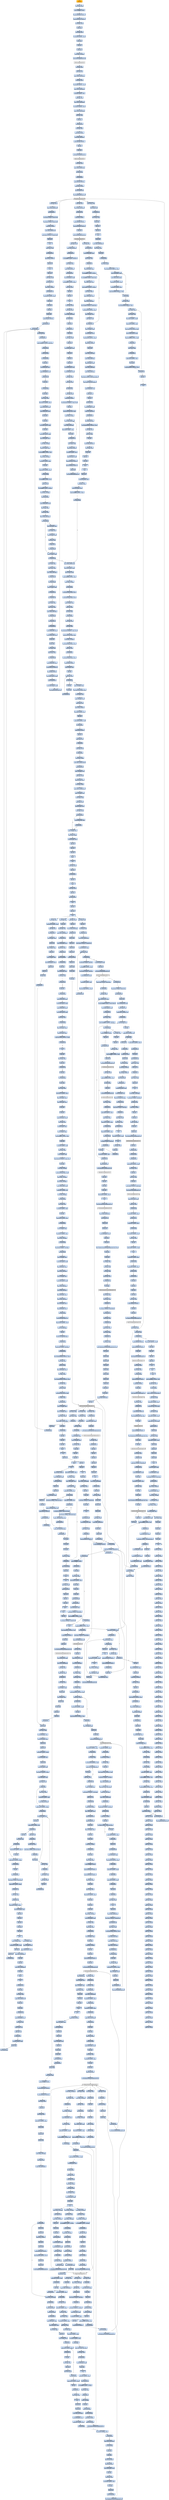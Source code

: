 digraph G {
node[shape=rectangle,style=filled,fillcolor=lightsteelblue,color=lightsteelblue]
bgcolor="transparent"
a0x00401724pushl_ebp[label="start\npushl %ebp",color="lightgrey",fillcolor="orange"];
a0x00401725movl_esp_ebp[label="0x00401725\nmovl %esp, %ebp"];
a0x00401727pushl_0xffffffffUINT8[label="0x00401727\npushl $0xffffffff<UINT8>"];
a0x00401729pushl_0x4050f8UINT32[label="0x00401729\npushl $0x4050f8<UINT32>"];
a0x0040172epushl_0x40253cUINT32[label="0x0040172e\npushl $0x40253c<UINT32>"];
a0x00401733movl_fs_0_eax[label="0x00401733\nmovl %fs:0, %eax"];
a0x00401739pushl_eax[label="0x00401739\npushl %eax"];
a0x0040173amovl_esp_fs_0[label="0x0040173a\nmovl %esp, %fs:0"];
a0x00401741subl_0x58UINT8_esp[label="0x00401741\nsubl $0x58<UINT8>, %esp"];
a0x00401744pushl_ebx[label="0x00401744\npushl %ebx"];
a0x00401745pushl_esi[label="0x00401745\npushl %esi"];
a0x00401746pushl_edi[label="0x00401746\npushl %edi"];
a0x00401747movl_esp__24ebp_[label="0x00401747\nmovl %esp, -24(%ebp)"];
a0x0040174acall_GetVersion_kernel32_dll[label="0x0040174a\ncall GetVersion@kernel32.dll"];
GetVersion_kernel32_dll[label="GetVersion@kernel32.dll",color="lightgrey",fillcolor="lightgrey"];
a0x00401750xorl_edx_edx[label="0x00401750\nxorl %edx, %edx"];
a0x00401752movb_ah_dl[label="0x00401752\nmovb %ah, %dl"];
a0x00401754movl_edx_0x00406a14[label="0x00401754\nmovl %edx, 0x00406a14"];
a0x0040175amovl_eax_ecx[label="0x0040175a\nmovl %eax, %ecx"];
a0x0040175candl_0xffUINT32_ecx[label="0x0040175c\nandl $0xff<UINT32>, %ecx"];
a0x00401762movl_ecx_0x00406a10[label="0x00401762\nmovl %ecx, 0x00406a10"];
a0x00401768shll_0x8UINT8_ecx[label="0x00401768\nshll $0x8<UINT8>, %ecx"];
a0x0040176baddl_edx_ecx[label="0x0040176b\naddl %edx, %ecx"];
a0x0040176dmovl_ecx_0x00406a0c[label="0x0040176d\nmovl %ecx, 0x00406a0c"];
a0x00401773shrl_0x10UINT8_eax[label="0x00401773\nshrl $0x10<UINT8>, %eax"];
a0x00401776movl_eax_0x00406a08[label="0x00401776\nmovl %eax, 0x00406a08"];
a0x0040177bxorl_esi_esi[label="0x0040177b\nxorl %esi, %esi"];
a0x0040177dpushl_esi[label="0x0040177d\npushl %esi"];
a0x0040177ecall_0x00402405[label="0x0040177e\ncall 0x00402405"];
a0x00402405xorl_eax_eax[label="0x00402405\nxorl %eax, %eax"];
a0x00402407pushl_0x0UINT8[label="0x00402407\npushl $0x0<UINT8>"];
a0x00402409cmpl_eax_0x8esp_[label="0x00402409\ncmpl %eax, 0x8(%esp)"];
a0x0040240dpushl_0x1000UINT32[label="0x0040240d\npushl $0x1000<UINT32>"];
a0x00402412sete_al[label="0x00402412\nsete %al"];
a0x00402415pushl_eax[label="0x00402415\npushl %eax"];
a0x00402416call_HeapCreate_kernel32_dll[label="0x00402416\ncall HeapCreate@kernel32.dll"];
HeapCreate_kernel32_dll[label="HeapCreate@kernel32.dll",color="lightgrey",fillcolor="lightgrey"];
a0x0040241ctestl_eax_eax[label="0x0040241c\ntestl %eax, %eax"];
a0x0040241emovl_eax_0x00407e00[label="0x0040241e\nmovl %eax, 0x00407e00"];
a0x00402423je_0x0040243a[label="0x00402423\nje 0x0040243a"];
a0x00402425call_0x00402a04[label="0x00402425\ncall 0x00402a04"];
a0x00402a04pushl_0x140UINT32[label="0x00402a04\npushl $0x140<UINT32>"];
a0x00402a09pushl_0x0UINT8[label="0x00402a09\npushl $0x0<UINT8>"];
a0x00402a0bpushl_0x00407e00[label="0x00402a0b\npushl 0x00407e00"];
a0x00402a11call_HeapAlloc_kernel32_dll[label="0x00402a11\ncall HeapAlloc@kernel32.dll"];
HeapAlloc_kernel32_dll[label="HeapAlloc@kernel32.dll",color="lightgrey",fillcolor="lightgrey"];
a0x00402a17testl_eax_eax[label="0x00402a17\ntestl %eax, %eax"];
a0x00402a19movl_eax_0x00407dfc[label="0x00402a19\nmovl %eax, 0x00407dfc"];
a0x00402a1ejne_0x00402a21[label="0x00402a1e\njne 0x00402a21"];
a0x00402a21andl_0x0UINT8_0x00407df4[label="0x00402a21\nandl $0x0<UINT8>, 0x00407df4"];
a0x00402a28andl_0x0UINT8_0x00407df8[label="0x00402a28\nandl $0x0<UINT8>, 0x00407df8"];
a0x00402a2fpushl_0x1UINT8[label="0x00402a2f\npushl $0x1<UINT8>"];
a0x00402a31movl_eax_0x00407df0[label="0x00402a31\nmovl %eax, 0x00407df0"];
a0x00402a36movl_0x10UINT32_0x00407de8[label="0x00402a36\nmovl $0x10<UINT32>, 0x00407de8"];
a0x00402a40popl_eax[label="0x00402a40\npopl %eax"];
a0x00402a41ret[label="0x00402a41\nret"];
a0x0040242atestl_eax_eax[label="0x0040242a\ntestl %eax, %eax"];
a0x0040242cjne_0x0040243d[label="0x0040242c\njne 0x0040243d"];
a0x0040243dpushl_0x1UINT8[label="0x0040243d\npushl $0x1<UINT8>"];
a0x0040243fpopl_eax[label="0x0040243f\npopl %eax"];
a0x00402440ret[label="0x00402440\nret"];
a0x00401783popl_ecx[label="0x00401783\npopl %ecx"];
a0x00401784testl_eax_eax[label="0x00401784\ntestl %eax, %eax"];
a0x00401786jne_0x00401790[label="0x00401786\njne 0x00401790"];
a0x00401790movl_esi__4ebp_[label="0x00401790\nmovl %esi, -4(%ebp)"];
a0x00401793call_0x0040225a[label="0x00401793\ncall 0x0040225a"];
a0x0040225asubl_0x44UINT8_esp[label="0x0040225a\nsubl $0x44<UINT8>, %esp"];
a0x0040225dpushl_ebx[label="0x0040225d\npushl %ebx"];
a0x0040225epushl_ebp[label="0x0040225e\npushl %ebp"];
a0x0040225fpushl_esi[label="0x0040225f\npushl %esi"];
a0x00402260pushl_edi[label="0x00402260\npushl %edi"];
a0x00402261pushl_0x100UINT32[label="0x00402261\npushl $0x100<UINT32>"];
a0x00402266call_0x00401ad0[label="0x00402266\ncall 0x00401ad0"];
a0x00401ad0pushl_0x00406b78[label="0x00401ad0\npushl 0x00406b78"];
a0x00401ad6pushl_0x8esp_[label="0x00401ad6\npushl 0x8(%esp)"];
a0x00401adacall_0x00401ae2[label="0x00401ada\ncall 0x00401ae2"];
a0x00401ae2cmpl_0xffffffe0UINT8_0x4esp_[label="0x00401ae2\ncmpl $0xffffffe0<UINT8>, 0x4(%esp)"];
a0x00401ae7ja_0x00401b0b[label="0x00401ae7\nja 0x00401b0b"];
a0x00401ae9pushl_0x4esp_[label="0x00401ae9\npushl 0x4(%esp)"];
a0x00401aedcall_0x00401b0e[label="0x00401aed\ncall 0x00401b0e"];
a0x00401b0epushl_esi[label="0x00401b0e\npushl %esi"];
a0x00401b0fmovl_0x8esp__esi[label="0x00401b0f\nmovl 0x8(%esp), %esi"];
a0x00401b13cmpl_0x004064e0_esi[label="0x00401b13\ncmpl 0x004064e0, %esi"];
a0x00401b19ja_0x00401b26[label="0x00401b19\nja 0x00401b26"];
a0x00401b1bpushl_esi[label="0x00401b1b\npushl %esi"];
a0x00401b1ccall_0x00402d98[label="0x00401b1c\ncall 0x00402d98"];
a0x00402d98pushl_ebp[label="0x00402d98\npushl %ebp"];
a0x00402d99movl_esp_ebp[label="0x00402d99\nmovl %esp, %ebp"];
a0x00402d9bsubl_0x14UINT8_esp[label="0x00402d9b\nsubl $0x14<UINT8>, %esp"];
a0x00402d9emovl_0x00407df8_eax[label="0x00402d9e\nmovl 0x00407df8, %eax"];
a0x00402da3movl_0x00407dfc_edx[label="0x00402da3\nmovl 0x00407dfc, %edx"];
a0x00402da9pushl_ebx[label="0x00402da9\npushl %ebx"];
a0x00402daapushl_esi[label="0x00402daa\npushl %esi"];
a0x00402dableal_eaxeax4__eax[label="0x00402dab\nleal (%eax,%eax,4), %eax"];
a0x00402daepushl_edi[label="0x00402dae\npushl %edi"];
a0x00402dafleal_edxeax4__edi[label="0x00402daf\nleal (%edx,%eax,4), %edi"];
a0x00402db2movl_0x8ebp__eax[label="0x00402db2\nmovl 0x8(%ebp), %eax"];
a0x00402db5movl_edi__4ebp_[label="0x00402db5\nmovl %edi, -4(%ebp)"];
a0x00402db8leal_0x17eax__ecx[label="0x00402db8\nleal 0x17(%eax), %ecx"];
a0x00402dbbandl_0xfffffff0UINT8_ecx[label="0x00402dbb\nandl $0xfffffff0<UINT8>, %ecx"];
a0x00402dbemovl_ecx__16ebp_[label="0x00402dbe\nmovl %ecx, -16(%ebp)"];
a0x00402dc1sarl_0x4UINT8_ecx[label="0x00402dc1\nsarl $0x4<UINT8>, %ecx"];
a0x00402dc4decl_ecx[label="0x00402dc4\ndecl %ecx"];
a0x00402dc5cmpl_0x20UINT8_ecx[label="0x00402dc5\ncmpl $0x20<UINT8>, %ecx"];
a0x00402dc8jnl_0x00402dd8[label="0x00402dc8\njnl 0x00402dd8"];
a0x00402dcaorl_0xffffffffUINT8_esi[label="0x00402dca\norl $0xffffffff<UINT8>, %esi"];
a0x00402dcdshrl_cl_esi[label="0x00402dcd\nshrl %cl, %esi"];
a0x00402dcforl_0xffffffffUINT8__8ebp_[label="0x00402dcf\norl $0xffffffff<UINT8>, -8(%ebp)"];
a0x00402dd3movl_esi__12ebp_[label="0x00402dd3\nmovl %esi, -12(%ebp)"];
a0x00402dd6jmp_0x00402de8[label="0x00402dd6\njmp 0x00402de8"];
a0x00402de8movl_0x00407df0_eax[label="0x00402de8\nmovl 0x00407df0, %eax"];
a0x00402dedmovl_eax_ebx[label="0x00402ded\nmovl %eax, %ebx"];
a0x00402defcmpl_edi_ebx[label="0x00402def\ncmpl %edi, %ebx"];
a0x00402df1movl_ebx_0x8ebp_[label="0x00402df1\nmovl %ebx, 0x8(%ebp)"];
a0x00402df4jae_0x00402e0f[label="0x00402df4\njae 0x00402e0f"];
a0x00402e0fcmpl__4ebp__ebx[label="0x00402e0f\ncmpl -4(%ebp), %ebx"];
a0x00402e12jne_0x00402e8d[label="0x00402e12\njne 0x00402e8d"];
a0x00402e14movl_edx_ebx[label="0x00402e14\nmovl %edx, %ebx"];
a0x00402e16cmpl_eax_ebx[label="0x00402e16\ncmpl %eax, %ebx"];
a0x00402e18movl_ebx_0x8ebp_[label="0x00402e18\nmovl %ebx, 0x8(%ebp)"];
a0x00402e1bjae_0x00402e32[label="0x00402e1b\njae 0x00402e32"];
a0x00402e32jne_0x00402e8d[label="0x00402e32\njne 0x00402e8d"];
a0x00402e34cmpl__4ebp__ebx[label="0x00402e34\ncmpl -4(%ebp), %ebx"];
a0x00402e37jae_0x00402e4a[label="0x00402e37\njae 0x00402e4a"];
a0x00402e4ajne_0x00402e72[label="0x00402e4a\njne 0x00402e72"];
a0x00402e4cmovl_edx_ebx[label="0x00402e4c\nmovl %edx, %ebx"];
a0x00402e4ecmpl_eax_ebx[label="0x00402e4e\ncmpl %eax, %ebx"];
a0x00402e50movl_ebx_0x8ebp_[label="0x00402e50\nmovl %ebx, 0x8(%ebp)"];
a0x00402e53jae_0x00402e62[label="0x00402e53\njae 0x00402e62"];
a0x00402e62jne_0x00402e72[label="0x00402e62\njne 0x00402e72"];
a0x00402e64call_0x004030a1[label="0x00402e64\ncall 0x004030a1"];
a0x004030a1movl_0x00407df8_eax[label="0x004030a1\nmovl 0x00407df8, %eax"];
a0x004030a6movl_0x00407de8_ecx[label="0x004030a6\nmovl 0x00407de8, %ecx"];
a0x004030acpushl_esi[label="0x004030ac\npushl %esi"];
a0x004030adpushl_edi[label="0x004030ad\npushl %edi"];
a0x004030aexorl_edi_edi[label="0x004030ae\nxorl %edi, %edi"];
a0x004030b0cmpl_ecx_eax[label="0x004030b0\ncmpl %ecx, %eax"];
a0x004030b2jne_0x004030e4[label="0x004030b2\njne 0x004030e4"];
a0x004030e4movl_0x00407dfc_ecx[label="0x004030e4\nmovl 0x00407dfc, %ecx"];
a0x004030eapushl_0x41c4UINT32[label="0x004030ea\npushl $0x41c4<UINT32>"];
a0x004030efpushl_0x8UINT8[label="0x004030ef\npushl $0x8<UINT8>"];
a0x004030f1leal_eaxeax4__eax[label="0x004030f1\nleal (%eax,%eax,4), %eax"];
a0x004030f4pushl_0x00407e00[label="0x004030f4\npushl 0x00407e00"];
a0x004030faleal_ecxeax4__esi[label="0x004030fa\nleal (%ecx,%eax,4), %esi"];
a0x004030fdcall_HeapAlloc_kernel32_dll[label="0x004030fd\ncall HeapAlloc@kernel32.dll"];
a0x00403103cmpl_edi_eax[label="0x00403103\ncmpl %edi, %eax"];
a0x00403105movl_eax_0x10esi_[label="0x00403105\nmovl %eax, 0x10(%esi)"];
a0x00403108je_0x00403134[label="0x00403108\nje 0x00403134"];
a0x0040310apushl_0x4UINT8[label="0x0040310a\npushl $0x4<UINT8>"];
a0x0040310cpushl_0x2000UINT32[label="0x0040310c\npushl $0x2000<UINT32>"];
a0x00403111pushl_0x100000UINT32[label="0x00403111\npushl $0x100000<UINT32>"];
a0x00403116pushl_edi[label="0x00403116\npushl %edi"];
a0x00403117call_VirtualAlloc_kernel32_dll[label="0x00403117\ncall VirtualAlloc@kernel32.dll"];
VirtualAlloc_kernel32_dll[label="VirtualAlloc@kernel32.dll",color="lightgrey",fillcolor="lightgrey"];
a0x0040311dcmpl_edi_eax[label="0x0040311d\ncmpl %edi, %eax"];
a0x0040311fmovl_eax_0xcesi_[label="0x0040311f\nmovl %eax, 0xc(%esi)"];
a0x00403122jne_0x00403138[label="0x00403122\njne 0x00403138"];
a0x00403138orl_0xffffffffUINT8_0x8esi_[label="0x00403138\norl $0xffffffff<UINT8>, 0x8(%esi)"];
a0x0040313cmovl_edi_esi_[label="0x0040313c\nmovl %edi, (%esi)"];
a0x0040313emovl_edi_0x4esi_[label="0x0040313e\nmovl %edi, 0x4(%esi)"];
a0x00403141incl_0x00407df8[label="0x00403141\nincl 0x00407df8"];
a0x00403147movl_0x10esi__eax[label="0x00403147\nmovl 0x10(%esi), %eax"];
a0x0040314aorl_0xffffffffUINT8_eax_[label="0x0040314a\norl $0xffffffff<UINT8>, (%eax)"];
a0x0040314dmovl_esi_eax[label="0x0040314d\nmovl %esi, %eax"];
a0x0040314fpopl_edi[label="0x0040314f\npopl %edi"];
a0x00403150popl_esi[label="0x00403150\npopl %esi"];
a0x00403151ret[label="0x00403151\nret"];
a0x00402e69movl_eax_ebx[label="0x00402e69\nmovl %eax, %ebx"];
a0x00402e6btestl_ebx_ebx[label="0x00402e6b\ntestl %ebx, %ebx"];
a0x00402e6dmovl_ebx_0x8ebp_[label="0x00402e6d\nmovl %ebx, 0x8(%ebp)"];
a0x00402e70je_0x00402e86[label="0x00402e70\nje 0x00402e86"];
a0x00402e72pushl_ebx[label="0x00402e72\npushl %ebx"];
a0x00402e73call_0x00403152[label="0x00402e73\ncall 0x00403152"];
a0x00403152pushl_ebp[label="0x00403152\npushl %ebp"];
a0x00403153movl_esp_ebp[label="0x00403153\nmovl %esp, %ebp"];
a0x00403155pushl_ecx[label="0x00403155\npushl %ecx"];
a0x00403156movl_0x8ebp__ecx[label="0x00403156\nmovl 0x8(%ebp), %ecx"];
a0x00403159pushl_ebx[label="0x00403159\npushl %ebx"];
a0x0040315apushl_esi[label="0x0040315a\npushl %esi"];
a0x0040315bpushl_edi[label="0x0040315b\npushl %edi"];
a0x0040315cmovl_0x10ecx__esi[label="0x0040315c\nmovl 0x10(%ecx), %esi"];
a0x0040315fmovl_0x8ecx__eax[label="0x0040315f\nmovl 0x8(%ecx), %eax"];
a0x00403162xorl_ebx_ebx[label="0x00403162\nxorl %ebx, %ebx"];
a0x00403164testl_eax_eax[label="0x00403164\ntestl %eax, %eax"];
a0x00403166jl_0x0040316d[label="0x00403166\njl 0x0040316d"];
a0x0040316dmovl_ebx_eax[label="0x0040316d\nmovl %ebx, %eax"];
a0x0040316fpushl_0x3fUINT8[label="0x0040316f\npushl $0x3f<UINT8>"];
a0x00403171imull_0x204UINT32_eax_eax[label="0x00403171\nimull $0x204<UINT32>, %eax, %eax"];
a0x00403177popl_edx[label="0x00403177\npopl %edx"];
a0x00403178leal_0x144eaxesi__eax[label="0x00403178\nleal 0x144(%eax,%esi), %eax"];
a0x0040317fmovl_eax__4ebp_[label="0x0040317f\nmovl %eax, -4(%ebp)"];
a0x00403182movl_eax_0x8eax_[label="0x00403182\nmovl %eax, 0x8(%eax)"];
a0x00403185movl_eax_0x4eax_[label="0x00403185\nmovl %eax, 0x4(%eax)"];
a0x00403188addl_0x8UINT8_eax[label="0x00403188\naddl $0x8<UINT8>, %eax"];
a0x0040318bdecl_edx[label="0x0040318b\ndecl %edx"];
a0x0040318cjne_0x00403182[label="0x0040318c\njne 0x00403182"];
a0x0040318emovl_ebx_edi[label="0x0040318e\nmovl %ebx, %edi"];
a0x00403190pushl_0x4UINT8[label="0x00403190\npushl $0x4<UINT8>"];
a0x00403192shll_0xfUINT8_edi[label="0x00403192\nshll $0xf<UINT8>, %edi"];
a0x00403195addl_0xcecx__edi[label="0x00403195\naddl 0xc(%ecx), %edi"];
a0x00403198pushl_0x1000UINT32[label="0x00403198\npushl $0x1000<UINT32>"];
a0x0040319dpushl_0x8000UINT32[label="0x0040319d\npushl $0x8000<UINT32>"];
a0x004031a2pushl_edi[label="0x004031a2\npushl %edi"];
a0x004031a3call_VirtualAlloc_kernel32_dll[label="0x004031a3\ncall VirtualAlloc@kernel32.dll"];
a0x004031a9testl_eax_eax[label="0x004031a9\ntestl %eax, %eax"];
a0x004031abjne_0x004031b5[label="0x004031ab\njne 0x004031b5"];
a0x004031b5leal_0x7000edi__edx[label="0x004031b5\nleal 0x7000(%edi), %edx"];
a0x004031bbcmpl_edx_edi[label="0x004031bb\ncmpl %edx, %edi"];
a0x004031bdja_0x004031fb[label="0x004031bd\nja 0x004031fb"];
a0x004031bfleal_0x10edi__eax[label="0x004031bf\nleal 0x10(%edi), %eax"];
a0x004031c2orl_0xffffffffUINT8__8eax_[label="0x004031c2\norl $0xffffffff<UINT8>, -8(%eax)"];
a0x004031c6orl_0xffffffffUINT8_0xfeceax_[label="0x004031c6\norl $0xffffffff<UINT8>, 0xfec(%eax)"];
a0x004031cdleal_0xffceax__ecx[label="0x004031cd\nleal 0xffc(%eax), %ecx"];
a0x004031d3movl_0xff0UINT32__4eax_[label="0x004031d3\nmovl $0xff0<UINT32>, -4(%eax)"];
a0x004031damovl_ecx_eax_[label="0x004031da\nmovl %ecx, (%eax)"];
a0x004031dcleal__4100eax__ecx[label="0x004031dc\nleal -4100(%eax), %ecx"];
a0x004031e2movl_ecx_0x4eax_[label="0x004031e2\nmovl %ecx, 0x4(%eax)"];
a0x004031e5movl_0xff0UINT32_0xfe8eax_[label="0x004031e5\nmovl $0xff0<UINT32>, 0xfe8(%eax)"];
a0x004031efaddl_0x1000UINT32_eax[label="0x004031ef\naddl $0x1000<UINT32>, %eax"];
a0x004031f4leal__16eax__ecx[label="0x004031f4\nleal -16(%eax), %ecx"];
a0x004031f7cmpl_edx_ecx[label="0x004031f7\ncmpl %edx, %ecx"];
a0x004031f9jbe_0x004031c2[label="0x004031f9\njbe 0x004031c2"];
a0x004031fbmovl__4ebp__eax[label="0x004031fb\nmovl -4(%ebp), %eax"];
a0x004031feleal_0xcedi__ecx[label="0x004031fe\nleal 0xc(%edi), %ecx"];
a0x00403201addl_0x1f8UINT32_eax[label="0x00403201\naddl $0x1f8<UINT32>, %eax"];
a0x00403206pushl_0x1UINT8[label="0x00403206\npushl $0x1<UINT8>"];
a0x00403208popl_edi[label="0x00403208\npopl %edi"];
a0x00403209movl_ecx_0x4eax_[label="0x00403209\nmovl %ecx, 0x4(%eax)"];
a0x0040320cmovl_eax_0x8ecx_[label="0x0040320c\nmovl %eax, 0x8(%ecx)"];
a0x0040320fleal_0xcedx__ecx[label="0x0040320f\nleal 0xc(%edx), %ecx"];
a0x00403212movl_ecx_0x8eax_[label="0x00403212\nmovl %ecx, 0x8(%eax)"];
a0x00403215movl_eax_0x4ecx_[label="0x00403215\nmovl %eax, 0x4(%ecx)"];
a0x00403218andl_0x0UINT8_0x44esiebx4_[label="0x00403218\nandl $0x0<UINT8>, 0x44(%esi,%ebx,4)"];
a0x0040321dmovl_edi_0xc4esiebx4_[label="0x0040321d\nmovl %edi, 0xc4(%esi,%ebx,4)"];
a0x00403224movb_0x43esi__al[label="0x00403224\nmovb 0x43(%esi), %al"];
a0x00403227movb_al_cl[label="0x00403227\nmovb %al, %cl"];
a0x00403229incb_cl[label="0x00403229\nincb %cl"];
a0x0040322btestb_al_al[label="0x0040322b\ntestb %al, %al"];
a0x0040322dmovl_0x8ebp__eax[label="0x0040322d\nmovl 0x8(%ebp), %eax"];
a0x00403230movb_cl_0x43esi_[label="0x00403230\nmovb %cl, 0x43(%esi)"];
a0x00403233jne_0x00403238[label="0x00403233\njne 0x00403238"];
a0x00403235orl_edi_0x4eax_[label="0x00403235\norl %edi, 0x4(%eax)"];
a0x00403238movl_0x80000000UINT32_edx[label="0x00403238\nmovl $0x80000000<UINT32>, %edx"];
a0x0040323dmovl_ebx_ecx[label="0x0040323d\nmovl %ebx, %ecx"];
a0x0040323fshrl_cl_edx[label="0x0040323f\nshrl %cl, %edx"];
a0x00403241notl_edx[label="0x00403241\nnotl %edx"];
a0x00403243andl_edx_0x8eax_[label="0x00403243\nandl %edx, 0x8(%eax)"];
a0x00403246movl_ebx_eax[label="0x00403246\nmovl %ebx, %eax"];
a0x00403248popl_edi[label="0x00403248\npopl %edi"];
a0x00403249popl_esi[label="0x00403249\npopl %esi"];
a0x0040324apopl_ebx[label="0x0040324a\npopl %ebx"];
a0x0040324bleave_[label="0x0040324b\nleave "];
a0x0040324cret[label="0x0040324c\nret"];
a0x00402e78popl_ecx[label="0x00402e78\npopl %ecx"];
a0x00402e79movl_0x10ebx__ecx[label="0x00402e79\nmovl 0x10(%ebx), %ecx"];
a0x00402e7cmovl_eax_ecx_[label="0x00402e7c\nmovl %eax, (%ecx)"];
a0x00402e7emovl_0x10ebx__eax[label="0x00402e7e\nmovl 0x10(%ebx), %eax"];
a0x00402e81cmpl_0xffffffffUINT8_eax_[label="0x00402e81\ncmpl $0xffffffff<UINT8>, (%eax)"];
a0x00402e84jne_0x00402e8d[label="0x00402e84\njne 0x00402e8d"];
a0x00402e8dmovl_ebx_0x00407df0[label="0x00402e8d\nmovl %ebx, 0x00407df0"];
a0x00402e93movl_0x10ebx__eax[label="0x00402e93\nmovl 0x10(%ebx), %eax"];
a0x00402e96movl_eax__edx[label="0x00402e96\nmovl (%eax), %edx"];
a0x00402e98cmpl_0xffffffffUINT8_edx[label="0x00402e98\ncmpl $0xffffffff<UINT8>, %edx"];
a0x00402e9bmovl_edx__4ebp_[label="0x00402e9b\nmovl %edx, -4(%ebp)"];
a0x00402e9eje_0x00402eb4[label="0x00402e9e\nje 0x00402eb4"];
a0x00402ea0movl_0xc4eaxedx4__ecx[label="0x00402ea0\nmovl 0xc4(%eax,%edx,4), %ecx"];
a0x00402ea7movl_0x44eaxedx4__edi[label="0x00402ea7\nmovl 0x44(%eax,%edx,4), %edi"];
a0x00402eabandl__8ebp__ecx[label="0x00402eab\nandl -8(%ebp), %ecx"];
a0x00402eaeandl_esi_edi[label="0x00402eae\nandl %esi, %edi"];
a0x00402eb0orl_edi_ecx[label="0x00402eb0\norl %edi, %ecx"];
a0x00402eb2jne_0x00402eeb[label="0x00402eb2\njne 0x00402eeb"];
a0x00402eebmovl_edx_ecx[label="0x00402eeb\nmovl %edx, %ecx"];
a0x00402eedxorl_edi_edi[label="0x00402eed\nxorl %edi, %edi"];
a0x00402eefimull_0x204UINT32_ecx_ecx[label="0x00402eef\nimull $0x204<UINT32>, %ecx, %ecx"];
a0x00402ef5leal_0x144ecxeax__ecx[label="0x00402ef5\nleal 0x144(%ecx,%eax), %ecx"];
a0x00402efcmovl_ecx__12ebp_[label="0x00402efc\nmovl %ecx, -12(%ebp)"];
a0x00402effmovl_0x44eaxedx4__ecx[label="0x00402eff\nmovl 0x44(%eax,%edx,4), %ecx"];
a0x00402f03andl_esi_ecx[label="0x00402f03\nandl %esi, %ecx"];
a0x00402f05jne_0x00402f14[label="0x00402f05\njne 0x00402f14"];
a0x00402f07movl_0xc4eaxedx4__ecx[label="0x00402f07\nmovl 0xc4(%eax,%edx,4), %ecx"];
a0x00402f0epushl_0x20UINT8[label="0x00402f0e\npushl $0x20<UINT8>"];
a0x00402f10andl__8ebp__ecx[label="0x00402f10\nandl -8(%ebp), %ecx"];
a0x00402f13popl_edi[label="0x00402f13\npopl %edi"];
a0x00402f14testl_ecx_ecx[label="0x00402f14\ntestl %ecx, %ecx"];
a0x00402f16jl_0x00402f1d[label="0x00402f16\njl 0x00402f1d"];
a0x00402f18shll_ecx[label="0x00402f18\nshll %ecx"];
a0x00402f1aincl_edi[label="0x00402f1a\nincl %edi"];
a0x00402f1bjmp_0x00402f14[label="0x00402f1b\njmp 0x00402f14"];
a0x00402f1dmovl__12ebp__ecx[label="0x00402f1d\nmovl -12(%ebp), %ecx"];
a0x00402f20movl_0x4ecxedi8__edx[label="0x00402f20\nmovl 0x4(%ecx,%edi,8), %edx"];
a0x00402f24movl_edx__ecx[label="0x00402f24\nmovl (%edx), %ecx"];
a0x00402f26subl__16ebp__ecx[label="0x00402f26\nsubl -16(%ebp), %ecx"];
a0x00402f29movl_ecx_esi[label="0x00402f29\nmovl %ecx, %esi"];
a0x00402f2bmovl_ecx__8ebp_[label="0x00402f2b\nmovl %ecx, -8(%ebp)"];
a0x00402f2esarl_0x4UINT8_esi[label="0x00402f2e\nsarl $0x4<UINT8>, %esi"];
a0x00402f31decl_esi[label="0x00402f31\ndecl %esi"];
a0x00402f32cmpl_0x3fUINT8_esi[label="0x00402f32\ncmpl $0x3f<UINT8>, %esi"];
a0x00402f35jle_0x00402f3a[label="0x00402f35\njle 0x00402f3a"];
a0x00402f37pushl_0x3fUINT8[label="0x00402f37\npushl $0x3f<UINT8>"];
a0x00402f39popl_esi[label="0x00402f39\npopl %esi"];
a0x00402f3acmpl_edi_esi[label="0x00402f3a\ncmpl %edi, %esi"];
a0x00402f3cje_0x0040304f[label="0x00402f3c\nje 0x0040304f"];
a0x0040304ftestl_ecx_ecx[label="0x0040304f\ntestl %ecx, %ecx"];
a0x00403051je_0x0040305e[label="0x00403051\nje 0x0040305e"];
a0x00403053movl_ecx_edx_[label="0x00403053\nmovl %ecx, (%edx)"];
a0x00403055movl_ecx__4ecxedx_[label="0x00403055\nmovl %ecx, -4(%ecx,%edx)"];
a0x00403059jmp_0x0040305e[label="0x00403059\njmp 0x0040305e"];
a0x0040305emovl__16ebp__esi[label="0x0040305e\nmovl -16(%ebp), %esi"];
a0x00403061addl_ecx_edx[label="0x00403061\naddl %ecx, %edx"];
a0x00403063leal_0x1esi__ecx[label="0x00403063\nleal 0x1(%esi), %ecx"];
a0x00403066movl_ecx_edx_[label="0x00403066\nmovl %ecx, (%edx)"];
a0x00403068movl_ecx__4edxesi_[label="0x00403068\nmovl %ecx, -4(%edx,%esi)"];
a0x0040306cmovl__12ebp__esi[label="0x0040306c\nmovl -12(%ebp), %esi"];
a0x0040306fmovl_esi__ecx[label="0x0040306f\nmovl (%esi), %ecx"];
a0x00403071testl_ecx_ecx[label="0x00403071\ntestl %ecx, %ecx"];
a0x00403073leal_0x1ecx__edi[label="0x00403073\nleal 0x1(%ecx), %edi"];
a0x00403076movl_edi_esi_[label="0x00403076\nmovl %edi, (%esi)"];
a0x00403078jne_0x00403094[label="0x00403078\njne 0x00403094"];
a0x0040307acmpl_0x00407df4_ebx[label="0x0040307a\ncmpl 0x00407df4, %ebx"];
a0x00403080jne_0x00403094[label="0x00403080\njne 0x00403094"];
a0x00403094movl__4ebp__ecx[label="0x00403094\nmovl -4(%ebp), %ecx"];
a0x00403097movl_ecx_eax_[label="0x00403097\nmovl %ecx, (%eax)"];
a0x00403099leal_0x4edx__eax[label="0x00403099\nleal 0x4(%edx), %eax"];
a0x0040309cpopl_edi[label="0x0040309c\npopl %edi"];
a0x0040309dpopl_esi[label="0x0040309d\npopl %esi"];
a0x0040309epopl_ebx[label="0x0040309e\npopl %ebx"];
a0x0040309fleave_[label="0x0040309f\nleave "];
a0x004030a0ret[label="0x004030a0\nret"];
a0x00401b21testl_eax_eax[label="0x00401b21\ntestl %eax, %eax"];
a0x00401b23popl_ecx[label="0x00401b23\npopl %ecx"];
a0x00401b24jne_0x00401b42[label="0x00401b24\njne 0x00401b42"];
a0x00401b42popl_esi[label="0x00401b42\npopl %esi"];
a0x00401b43ret[label="0x00401b43\nret"];
a0x00401af2testl_eax_eax[label="0x00401af2\ntestl %eax, %eax"];
a0x00401af4popl_ecx[label="0x00401af4\npopl %ecx"];
a0x00401af5jne_0x00401b0d[label="0x00401af5\njne 0x00401b0d"];
a0x00401b0dret[label="0x00401b0d\nret"];
a0x00401adfpopl_ecx[label="0x00401adf\npopl %ecx"];
a0x00401ae0popl_ecx[label="0x00401ae0\npopl %ecx"];
a0x00401ae1ret[label="0x00401ae1\nret"];
a0x0040226bmovl_eax_esi[label="0x0040226b\nmovl %eax, %esi"];
a0x0040226dpopl_ecx[label="0x0040226d\npopl %ecx"];
a0x0040226etestl_esi_esi[label="0x0040226e\ntestl %esi, %esi"];
a0x00402270jne_0x0040227a[label="0x00402270\njne 0x0040227a"];
a0x0040227amovl_esi_0x00407e20[label="0x0040227a\nmovl %esi, 0x00407e20"];
a0x00402280movl_0x20UINT32_0x00407f20[label="0x00402280\nmovl $0x20<UINT32>, 0x00407f20"];
a0x0040228aleal_0x100esi__eax[label="0x0040228a\nleal 0x100(%esi), %eax"];
a0x00402290cmpl_eax_esi[label="0x00402290\ncmpl %eax, %esi"];
a0x00402292jae_0x004022ae[label="0x00402292\njae 0x004022ae"];
a0x00402294andb_0x0UINT8_0x4esi_[label="0x00402294\nandb $0x0<UINT8>, 0x4(%esi)"];
a0x00402298orl_0xffffffffUINT8_esi_[label="0x00402298\norl $0xffffffff<UINT8>, (%esi)"];
a0x0040229bmovb_0xaUINT8_0x5esi_[label="0x0040229b\nmovb $0xa<UINT8>, 0x5(%esi)"];
a0x0040229fmovl_0x00407e20_eax[label="0x0040229f\nmovl 0x00407e20, %eax"];
a0x004022a4addl_0x8UINT8_esi[label="0x004022a4\naddl $0x8<UINT8>, %esi"];
a0x004022a7addl_0x100UINT32_eax[label="0x004022a7\naddl $0x100<UINT32>, %eax"];
a0x004022acjmp_0x00402290[label="0x004022ac\njmp 0x00402290"];
a0x004022aeleal_0x10esp__eax[label="0x004022ae\nleal 0x10(%esp), %eax"];
a0x004022b2pushl_eax[label="0x004022b2\npushl %eax"];
a0x004022b3call_GetStartupInfoA_kernel32_dll[label="0x004022b3\ncall GetStartupInfoA@kernel32.dll"];
GetStartupInfoA_kernel32_dll[label="GetStartupInfoA@kernel32.dll",color="lightgrey",fillcolor="lightgrey"];
a0x004022b9cmpw_0x0UINT8_0x42esp_[label="0x004022b9\ncmpw $0x0<UINT8>, 0x42(%esp)"];
a0x004022bfje_0x0040238a[label="0x004022bf\nje 0x0040238a"];
a0x0040238axorl_ebx_ebx[label="0x0040238a\nxorl %ebx, %ebx"];
a0x0040238cmovl_0x00407e20_eax[label="0x0040238c\nmovl 0x00407e20, %eax"];
a0x00402391cmpl_0xffffffffUINT8_eaxebx8_[label="0x00402391\ncmpl $0xffffffff<UINT8>, (%eax,%ebx,8)"];
a0x00402395leal_eaxebx8__esi[label="0x00402395\nleal (%eax,%ebx,8), %esi"];
a0x00402398jne_0x004023e7[label="0x00402398\njne 0x004023e7"];
a0x0040239atestl_ebx_ebx[label="0x0040239a\ntestl %ebx, %ebx"];
a0x0040239cmovb_0xffffff81UINT8_0x4esi_[label="0x0040239c\nmovb $0xffffff81<UINT8>, 0x4(%esi)"];
a0x004023a0jne_0x004023a7[label="0x004023a0\njne 0x004023a7"];
a0x004023a2pushl_0xfffffff6UINT8[label="0x004023a2\npushl $0xfffffff6<UINT8>"];
a0x004023a4popl_eax[label="0x004023a4\npopl %eax"];
a0x004023a5jmp_0x004023b1[label="0x004023a5\njmp 0x004023b1"];
a0x004023b1pushl_eax[label="0x004023b1\npushl %eax"];
a0x004023b2call_GetStdHandle_kernel32_dll[label="0x004023b2\ncall GetStdHandle@kernel32.dll"];
GetStdHandle_kernel32_dll[label="GetStdHandle@kernel32.dll",color="lightgrey",fillcolor="lightgrey"];
a0x004023b8movl_eax_edi[label="0x004023b8\nmovl %eax, %edi"];
a0x004023bacmpl_0xffffffffUINT8_edi[label="0x004023ba\ncmpl $0xffffffff<UINT8>, %edi"];
a0x004023bdje_0x004023d6[label="0x004023bd\nje 0x004023d6"];
a0x004023bfpushl_edi[label="0x004023bf\npushl %edi"];
a0x004023c0call_GetFileType_kernel32_dll[label="0x004023c0\ncall GetFileType@kernel32.dll"];
GetFileType_kernel32_dll[label="GetFileType@kernel32.dll",color="lightgrey",fillcolor="lightgrey"];
a0x004023c6testl_eax_eax[label="0x004023c6\ntestl %eax, %eax"];
a0x004023c8je_0x004023d6[label="0x004023c8\nje 0x004023d6"];
a0x004023caandl_0xffUINT32_eax[label="0x004023ca\nandl $0xff<UINT32>, %eax"];
a0x004023cfmovl_edi_esi_[label="0x004023cf\nmovl %edi, (%esi)"];
a0x004023d1cmpl_0x2UINT8_eax[label="0x004023d1\ncmpl $0x2<UINT8>, %eax"];
a0x004023d4jne_0x004023dc[label="0x004023d4\njne 0x004023dc"];
a0x004023dccmpl_0x3UINT8_eax[label="0x004023dc\ncmpl $0x3<UINT8>, %eax"];
a0x004023dfjne_0x004023eb[label="0x004023df\njne 0x004023eb"];
a0x004023e1orb_0x8UINT8_0x4esi_[label="0x004023e1\norb $0x8<UINT8>, 0x4(%esi)"];
a0x004023e5jmp_0x004023eb[label="0x004023e5\njmp 0x004023eb"];
a0x004023ebincl_ebx[label="0x004023eb\nincl %ebx"];
a0x004023eccmpl_0x3UINT8_ebx[label="0x004023ec\ncmpl $0x3<UINT8>, %ebx"];
a0x004023efjl_0x0040238c[label="0x004023ef\njl 0x0040238c"];
a0x004023a7movl_ebx_eax[label="0x004023a7\nmovl %ebx, %eax"];
a0x004023a9decl_eax[label="0x004023a9\ndecl %eax"];
a0x004023aanegl_eax[label="0x004023aa\nnegl %eax"];
a0x004023acsbbl_eax_eax[label="0x004023ac\nsbbl %eax, %eax"];
a0x004023aeaddl_0xfffffff5UINT8_eax[label="0x004023ae\naddl $0xfffffff5<UINT8>, %eax"];
a0x004023f1pushl_0x00407f20[label="0x004023f1\npushl 0x00407f20"];
a0x004023f7call_SetHandleCount_kernel32_dll[label="0x004023f7\ncall SetHandleCount@kernel32.dll"];
SetHandleCount_kernel32_dll[label="SetHandleCount@kernel32.dll",color="lightgrey",fillcolor="lightgrey"];
a0x004023fdpopl_edi[label="0x004023fd\npopl %edi"];
a0x004023fepopl_esi[label="0x004023fe\npopl %esi"];
a0x004023ffpopl_ebp[label="0x004023ff\npopl %ebp"];
a0x00402400popl_ebx[label="0x00402400\npopl %ebx"];
a0x00402401addl_0x44UINT8_esp[label="0x00402401\naddl $0x44<UINT8>, %esp"];
a0x00402404ret[label="0x00402404\nret"];
a0x00401798call_GetCommandLineA_kernel32_dll[label="0x00401798\ncall GetCommandLineA@kernel32.dll"];
GetCommandLineA_kernel32_dll[label="GetCommandLineA@kernel32.dll",color="lightgrey",fillcolor="lightgrey"];
a0x0040179emovl_eax_0x00407f38[label="0x0040179e\nmovl %eax, 0x00407f38"];
a0x004017a3call_0x00402128[label="0x004017a3\ncall 0x00402128"];
a0x00402128pushl_ecx[label="0x00402128\npushl %ecx"];
a0x00402129pushl_ecx[label="0x00402129\npushl %ecx"];
a0x0040212amovl_0x00406b50_eax[label="0x0040212a\nmovl 0x00406b50, %eax"];
a0x0040212fpushl_ebx[label="0x0040212f\npushl %ebx"];
a0x00402130pushl_ebp[label="0x00402130\npushl %ebp"];
a0x00402131movl_GetEnvironmentStringsW_kernel32_dll_ebp[label="0x00402131\nmovl GetEnvironmentStringsW@kernel32.dll, %ebp"];
a0x00402137pushl_esi[label="0x00402137\npushl %esi"];
a0x00402138pushl_edi[label="0x00402138\npushl %edi"];
a0x00402139xorl_ebx_ebx[label="0x00402139\nxorl %ebx, %ebx"];
a0x0040213bxorl_esi_esi[label="0x0040213b\nxorl %esi, %esi"];
a0x0040213dxorl_edi_edi[label="0x0040213d\nxorl %edi, %edi"];
a0x0040213fcmpl_ebx_eax[label="0x0040213f\ncmpl %ebx, %eax"];
a0x00402141jne_0x00402176[label="0x00402141\njne 0x00402176"];
a0x00402143call_ebp[label="0x00402143\ncall %ebp"];
GetEnvironmentStringsW_kernel32_dll[label="GetEnvironmentStringsW@kernel32.dll",color="lightgrey",fillcolor="lightgrey"];
a0x00402145movl_eax_esi[label="0x00402145\nmovl %eax, %esi"];
a0x00402147cmpl_ebx_esi[label="0x00402147\ncmpl %ebx, %esi"];
a0x00402149je_0x00402157[label="0x00402149\nje 0x00402157"];
a0x0040214bmovl_0x1UINT32_0x00406b50[label="0x0040214b\nmovl $0x1<UINT32>, 0x00406b50"];
a0x00402155jmp_0x0040217f[label="0x00402155\njmp 0x0040217f"];
a0x0040217fcmpl_ebx_esi[label="0x0040217f\ncmpl %ebx, %esi"];
a0x00402181jne_0x0040218f[label="0x00402181\njne 0x0040218f"];
a0x0040218fcmpw_bx_esi_[label="0x0040218f\ncmpw %bx, (%esi)"];
a0x00402192movl_esi_eax[label="0x00402192\nmovl %esi, %eax"];
a0x00402194je_0x004021a4[label="0x00402194\nje 0x004021a4"];
a0x004021a4subl_esi_eax[label="0x004021a4\nsubl %esi, %eax"];
a0x004021a6movl_WideCharToMultiByte_kernel32_dll_edi[label="0x004021a6\nmovl WideCharToMultiByte@kernel32.dll, %edi"];
a0x004021acsarl_eax[label="0x004021ac\nsarl %eax"];
a0x004021aepushl_ebx[label="0x004021ae\npushl %ebx"];
a0x004021afpushl_ebx[label="0x004021af\npushl %ebx"];
a0x004021b0incl_eax[label="0x004021b0\nincl %eax"];
a0x004021b1pushl_ebx[label="0x004021b1\npushl %ebx"];
a0x004021b2pushl_ebx[label="0x004021b2\npushl %ebx"];
a0x004021b3pushl_eax[label="0x004021b3\npushl %eax"];
a0x004021b4pushl_esi[label="0x004021b4\npushl %esi"];
a0x004021b5pushl_ebx[label="0x004021b5\npushl %ebx"];
a0x004021b6pushl_ebx[label="0x004021b6\npushl %ebx"];
a0x004021b7movl_eax_0x34esp_[label="0x004021b7\nmovl %eax, 0x34(%esp)"];
a0x004021bbcall_edi[label="0x004021bb\ncall %edi"];
WideCharToMultiByte_kernel32_dll[label="WideCharToMultiByte@kernel32.dll",color="lightgrey",fillcolor="lightgrey"];
a0x004021bdmovl_eax_ebp[label="0x004021bd\nmovl %eax, %ebp"];
a0x004021bfcmpl_ebx_ebp[label="0x004021bf\ncmpl %ebx, %ebp"];
a0x004021c1je_0x004021f5[label="0x004021c1\nje 0x004021f5"];
a0x004021c3pushl_ebp[label="0x004021c3\npushl %ebp"];
a0x004021c4call_0x00401ad0[label="0x004021c4\ncall 0x00401ad0"];
a0x00402df6movl_0x4ebx__ecx[label="0x00402df6\nmovl 0x4(%ebx), %ecx"];
a0x00402df9movl_ebx__edi[label="0x00402df9\nmovl (%ebx), %edi"];
a0x00402dfbandl__8ebp__ecx[label="0x00402dfb\nandl -8(%ebp), %ecx"];
a0x00402dfeandl_esi_edi[label="0x00402dfe\nandl %esi, %edi"];
a0x00402e00orl_edi_ecx[label="0x00402e00\norl %edi, %ecx"];
a0x00402e02jne_0x00402e0f[label="0x00402e02\njne 0x00402e0f"];
a0x004021c9cmpl_ebx_eax[label="0x004021c9\ncmpl %ebx, %eax"];
a0x004021cbpopl_ecx[label="0x004021cb\npopl %ecx"];
a0x004021ccmovl_eax_0x10esp_[label="0x004021cc\nmovl %eax, 0x10(%esp)"];
a0x004021d0je_0x004021f5[label="0x004021d0\nje 0x004021f5"];
a0x004021d2pushl_ebx[label="0x004021d2\npushl %ebx"];
a0x004021d3pushl_ebx[label="0x004021d3\npushl %ebx"];
a0x004021d4pushl_ebp[label="0x004021d4\npushl %ebp"];
a0x004021d5pushl_eax[label="0x004021d5\npushl %eax"];
a0x004021d6pushl_0x24esp_[label="0x004021d6\npushl 0x24(%esp)"];
a0x004021dapushl_esi[label="0x004021da\npushl %esi"];
a0x004021dbpushl_ebx[label="0x004021db\npushl %ebx"];
a0x004021dcpushl_ebx[label="0x004021dc\npushl %ebx"];
a0x004021ddcall_edi[label="0x004021dd\ncall %edi"];
a0x004021dftestl_eax_eax[label="0x004021df\ntestl %eax, %eax"];
a0x004021e1jne_0x004021f1[label="0x004021e1\njne 0x004021f1"];
a0x004021f1movl_0x10esp__ebx[label="0x004021f1\nmovl 0x10(%esp), %ebx"];
a0x004021f5pushl_esi[label="0x004021f5\npushl %esi"];
a0x004021f6call_FreeEnvironmentStringsW_kernel32_dll[label="0x004021f6\ncall FreeEnvironmentStringsW@kernel32.dll"];
FreeEnvironmentStringsW_kernel32_dll[label="FreeEnvironmentStringsW@kernel32.dll",color="lightgrey",fillcolor="lightgrey"];
a0x004021fcmovl_ebx_eax[label="0x004021fc\nmovl %ebx, %eax"];
a0x004021fejmp_0x00402253[label="0x004021fe\njmp 0x00402253"];
a0x00402253popl_edi[label="0x00402253\npopl %edi"];
a0x00402254popl_esi[label="0x00402254\npopl %esi"];
a0x00402255popl_ebp[label="0x00402255\npopl %ebp"];
a0x00402256popl_ebx[label="0x00402256\npopl %ebx"];
a0x00402257popl_ecx[label="0x00402257\npopl %ecx"];
a0x00402258popl_ecx[label="0x00402258\npopl %ecx"];
a0x00402259ret[label="0x00402259\nret"];
a0x004017a8movl_eax_0x004069f0[label="0x004017a8\nmovl %eax, 0x004069f0"];
a0x004017adcall_0x00401edb[label="0x004017ad\ncall 0x00401edb"];
a0x00401edbpushl_ebp[label="0x00401edb\npushl %ebp"];
a0x00401edcmovl_esp_ebp[label="0x00401edc\nmovl %esp, %ebp"];
a0x00401edepushl_ecx[label="0x00401ede\npushl %ecx"];
a0x00401edfpushl_ecx[label="0x00401edf\npushl %ecx"];
a0x00401ee0pushl_ebx[label="0x00401ee0\npushl %ebx"];
a0x00401ee1xorl_ebx_ebx[label="0x00401ee1\nxorl %ebx, %ebx"];
a0x00401ee3cmpl_ebx_0x00407f28[label="0x00401ee3\ncmpl %ebx, 0x00407f28"];
a0x00401ee9pushl_esi[label="0x00401ee9\npushl %esi"];
a0x00401eeapushl_edi[label="0x00401eea\npushl %edi"];
a0x00401eebjne_0x00401ef2[label="0x00401eeb\njne 0x00401ef2"];
a0x00401eedcall_0x0040366e[label="0x00401eed\ncall 0x0040366e"];
a0x0040366ecmpl_0x0UINT8_0x00407f28[label="0x0040366e\ncmpl $0x0<UINT8>, 0x00407f28"];
a0x00403675jne_0x00403689[label="0x00403675\njne 0x00403689"];
a0x00403677pushl_0xfffffffdUINT8[label="0x00403677\npushl $0xfffffffd<UINT8>"];
a0x00403679call_0x004032aa[label="0x00403679\ncall 0x004032aa"];
a0x004032aapushl_ebp[label="0x004032aa\npushl %ebp"];
a0x004032abmovl_esp_ebp[label="0x004032ab\nmovl %esp, %ebp"];
a0x004032adsubl_0x18UINT8_esp[label="0x004032ad\nsubl $0x18<UINT8>, %esp"];
a0x004032b0pushl_ebx[label="0x004032b0\npushl %ebx"];
a0x004032b1pushl_esi[label="0x004032b1\npushl %esi"];
a0x004032b2pushl_edi[label="0x004032b2\npushl %edi"];
a0x004032b3pushl_0x8ebp_[label="0x004032b3\npushl 0x8(%ebp)"];
a0x004032b6call_0x00403443[label="0x004032b6\ncall 0x00403443"];
a0x00403443movl_0x4esp__eax[label="0x00403443\nmovl 0x4(%esp), %eax"];
a0x00403447andl_0x0UINT8_0x00406b80[label="0x00403447\nandl $0x0<UINT8>, 0x00406b80"];
a0x0040344ecmpl_0xfffffffeUINT8_eax[label="0x0040344e\ncmpl $0xfffffffe<UINT8>, %eax"];
a0x00403451jne_0x00403463[label="0x00403451\njne 0x00403463"];
a0x00403463cmpl_0xfffffffdUINT8_eax[label="0x00403463\ncmpl $0xfffffffd<UINT8>, %eax"];
a0x00403466jne_0x00403478[label="0x00403466\njne 0x00403478"];
a0x00403468movl_0x1UINT32_0x00406b80[label="0x00403468\nmovl $0x1<UINT32>, 0x00406b80"];
a0x00403472jmp_GetACP_kernel32_dll[label="0x00403472\njmp GetACP@kernel32.dll"];
GetACP_kernel32_dll[label="GetACP@kernel32.dll",color="lightgrey",fillcolor="lightgrey"];
a0x004032bbmovl_eax_esi[label="0x004032bb\nmovl %eax, %esi"];
a0x004032bdpopl_ecx[label="0x004032bd\npopl %ecx"];
a0x004032becmpl_0x00407bc4_esi[label="0x004032be\ncmpl 0x00407bc4, %esi"];
a0x004032c4movl_esi_0x8ebp_[label="0x004032c4\nmovl %esi, 0x8(%ebp)"];
a0x004032c7je_0x00403437[label="0x004032c7\nje 0x00403437"];
a0x004032cdxorl_ebx_ebx[label="0x004032cd\nxorl %ebx, %ebx"];
a0x004032cfcmpl_ebx_esi[label="0x004032cf\ncmpl %ebx, %esi"];
a0x004032d1je_0x0040342d[label="0x004032d1\nje 0x0040342d"];
a0x004032d7xorl_edx_edx[label="0x004032d7\nxorl %edx, %edx"];
a0x004032d9movl_0x4064f0UINT32_eax[label="0x004032d9\nmovl $0x4064f0<UINT32>, %eax"];
a0x004032decmpl_esi_eax_[label="0x004032de\ncmpl %esi, (%eax)"];
a0x004032e0je_0x00403354[label="0x004032e0\nje 0x00403354"];
a0x004032e2addl_0x30UINT8_eax[label="0x004032e2\naddl $0x30<UINT8>, %eax"];
a0x004032e5incl_edx[label="0x004032e5\nincl %edx"];
a0x004032e6cmpl_0x4065e0UINT32_eax[label="0x004032e6\ncmpl $0x4065e0<UINT32>, %eax"];
a0x004032ebjl_0x004032de[label="0x004032eb\njl 0x004032de"];
a0x004032edleal__24ebp__eax[label="0x004032ed\nleal -24(%ebp), %eax"];
a0x004032f0pushl_eax[label="0x004032f0\npushl %eax"];
a0x004032f1pushl_esi[label="0x004032f1\npushl %esi"];
a0x004032f2call_GetCPInfo_kernel32_dll[label="0x004032f2\ncall GetCPInfo@kernel32.dll"];
GetCPInfo_kernel32_dll[label="GetCPInfo@kernel32.dll",color="lightgrey",fillcolor="lightgrey"];
a0x004032f8cmpl_0x1UINT8_eax[label="0x004032f8\ncmpl $0x1<UINT8>, %eax"];
a0x004032fbjne_0x00403425[label="0x004032fb\njne 0x00403425"];
a0x00403301pushl_0x40UINT8[label="0x00403301\npushl $0x40<UINT8>"];
a0x00403303xorl_eax_eax[label="0x00403303\nxorl %eax, %eax"];
a0x00403305popl_ecx[label="0x00403305\npopl %ecx"];
a0x00403306movl_0x407ce0UINT32_edi[label="0x00403306\nmovl $0x407ce0<UINT32>, %edi"];
a0x0040330bcmpl_0x1UINT8__24ebp_[label="0x0040330b\ncmpl $0x1<UINT8>, -24(%ebp)"];
a0x0040330fmovl_esi_0x00407bc4[label="0x0040330f\nmovl %esi, 0x00407bc4"];
a0x00403315repz_stosl_eax_es_edi_[label="0x00403315\nrepz stosl %eax, %es:(%edi)"];
a0x00403317stosb_al_es_edi_[label="0x00403317\nstosb %al, %es:(%edi)"];
a0x00403318movl_ebx_0x00407de4[label="0x00403318\nmovl %ebx, 0x00407de4"];
a0x0040331ejbe_0x00403413[label="0x0040331e\njbe 0x00403413"];
a0x00403324cmpb_0x0UINT8__18ebp_[label="0x00403324\ncmpb $0x0<UINT8>, -18(%ebp)"];
a0x00403328je_0x004033e9[label="0x00403328\nje 0x004033e9"];
a0x004033e9pushl_0x1UINT8[label="0x004033e9\npushl $0x1<UINT8>"];
a0x004033ebpopl_eax[label="0x004033eb\npopl %eax"];
a0x004033ecorb_0x8UINT8_0x407ce1eax_[label="0x004033ec\norb $0x8<UINT8>, 0x407ce1(%eax)"];
a0x004033f3incl_eax[label="0x004033f3\nincl %eax"];
a0x004033f4cmpl_0xffUINT32_eax[label="0x004033f4\ncmpl $0xff<UINT32>, %eax"];
a0x004033f9jb_0x004033ec[label="0x004033f9\njb 0x004033ec"];
a0x004033fbpushl_esi[label="0x004033fb\npushl %esi"];
a0x004033fccall_0x0040348d[label="0x004033fc\ncall 0x0040348d"];
a0x0040348dmovl_0x4esp__eax[label="0x0040348d\nmovl 0x4(%esp), %eax"];
a0x00403491subl_0x3a4UINT32_eax[label="0x00403491\nsubl $0x3a4<UINT32>, %eax"];
a0x00403496je_0x004034ba[label="0x00403496\nje 0x004034ba"];
a0x00403498subl_0x4UINT8_eax[label="0x00403498\nsubl $0x4<UINT8>, %eax"];
a0x0040349bje_0x004034b4[label="0x0040349b\nje 0x004034b4"];
a0x0040349dsubl_0xdUINT8_eax[label="0x0040349d\nsubl $0xd<UINT8>, %eax"];
a0x004034a0je_0x004034ae[label="0x004034a0\nje 0x004034ae"];
a0x004034a2decl_eax[label="0x004034a2\ndecl %eax"];
a0x004034a3je_0x004034a8[label="0x004034a3\nje 0x004034a8"];
a0x004034a5xorl_eax_eax[label="0x004034a5\nxorl %eax, %eax"];
a0x004034a7ret[label="0x004034a7\nret"];
a0x00403401popl_ecx[label="0x00403401\npopl %ecx"];
a0x00403402movl_eax_0x00407de4[label="0x00403402\nmovl %eax, 0x00407de4"];
a0x00403407movl_0x1UINT32_0x00407bdc[label="0x00403407\nmovl $0x1<UINT32>, 0x00407bdc"];
a0x00403411jmp_0x00403419[label="0x00403411\njmp 0x00403419"];
a0x00403419xorl_eax_eax[label="0x00403419\nxorl %eax, %eax"];
a0x0040341bmovl_0x407bd0UINT32_edi[label="0x0040341b\nmovl $0x407bd0<UINT32>, %edi"];
a0x00403420stosl_eax_es_edi_[label="0x00403420\nstosl %eax, %es:(%edi)"];
a0x00403421stosl_eax_es_edi_[label="0x00403421\nstosl %eax, %es:(%edi)"];
a0x00403422stosl_eax_es_edi_[label="0x00403422\nstosl %eax, %es:(%edi)"];
a0x00403423jmp_0x00403432[label="0x00403423\njmp 0x00403432"];
a0x00403432call_0x004034e9[label="0x00403432\ncall 0x004034e9"];
a0x004034e9pushl_ebp[label="0x004034e9\npushl %ebp"];
a0x004034eamovl_esp_ebp[label="0x004034ea\nmovl %esp, %ebp"];
a0x004034ecsubl_0x514UINT32_esp[label="0x004034ec\nsubl $0x514<UINT32>, %esp"];
a0x004034f2leal__20ebp__eax[label="0x004034f2\nleal -20(%ebp), %eax"];
a0x004034f5pushl_esi[label="0x004034f5\npushl %esi"];
a0x004034f6pushl_eax[label="0x004034f6\npushl %eax"];
a0x004034f7pushl_0x00407bc4[label="0x004034f7\npushl 0x00407bc4"];
a0x004034fdcall_GetCPInfo_kernel32_dll[label="0x004034fd\ncall GetCPInfo@kernel32.dll"];
a0x00403503cmpl_0x1UINT8_eax[label="0x00403503\ncmpl $0x1<UINT8>, %eax"];
a0x00403506jne_0x00403622[label="0x00403506\njne 0x00403622"];
a0x0040350cxorl_eax_eax[label="0x0040350c\nxorl %eax, %eax"];
a0x0040350emovl_0x100UINT32_esi[label="0x0040350e\nmovl $0x100<UINT32>, %esi"];
a0x00403513movb_al__276ebpeax_[label="0x00403513\nmovb %al, -276(%ebp,%eax)"];
a0x0040351aincl_eax[label="0x0040351a\nincl %eax"];
a0x0040351bcmpl_esi_eax[label="0x0040351b\ncmpl %esi, %eax"];
a0x0040351djb_0x00403513[label="0x0040351d\njb 0x00403513"];
a0x0040351fmovb__14ebp__al[label="0x0040351f\nmovb -14(%ebp), %al"];
a0x00403522movb_0x20UINT8__276ebp_[label="0x00403522\nmovb $0x20<UINT8>, -276(%ebp)"];
a0x00403529testb_al_al[label="0x00403529\ntestb %al, %al"];
a0x0040352bje_0x00403564[label="0x0040352b\nje 0x00403564"];
a0x00403564pushl_0x0UINT8[label="0x00403564\npushl $0x0<UINT8>"];
a0x00403566leal__1300ebp__eax[label="0x00403566\nleal -1300(%ebp), %eax"];
a0x0040356cpushl_0x00407de4[label="0x0040356c\npushl 0x00407de4"];
a0x00403572pushl_0x00407bc4[label="0x00403572\npushl 0x00407bc4"];
a0x00403578pushl_eax[label="0x00403578\npushl %eax"];
a0x00403579leal__276ebp__eax[label="0x00403579\nleal -276(%ebp), %eax"];
a0x0040357fpushl_esi[label="0x0040357f\npushl %esi"];
a0x00403580pushl_eax[label="0x00403580\npushl %eax"];
a0x00403581pushl_0x1UINT8[label="0x00403581\npushl $0x1<UINT8>"];
a0x00403583call_0x0040411d[label="0x00403583\ncall 0x0040411d"];
a0x0040411dpushl_ebp[label="0x0040411d\npushl %ebp"];
a0x0040411emovl_esp_ebp[label="0x0040411e\nmovl %esp, %ebp"];
a0x00404120pushl_0xffffffffUINT8[label="0x00404120\npushl $0xffffffff<UINT8>"];
a0x00404122pushl_0x4054c8UINT32[label="0x00404122\npushl $0x4054c8<UINT32>"];
a0x00404127pushl_0x40253cUINT32[label="0x00404127\npushl $0x40253c<UINT32>"];
a0x0040412cmovl_fs_0_eax[label="0x0040412c\nmovl %fs:0, %eax"];
a0x00404132pushl_eax[label="0x00404132\npushl %eax"];
a0x00404133movl_esp_fs_0[label="0x00404133\nmovl %esp, %fs:0"];
a0x0040413asubl_0x18UINT8_esp[label="0x0040413a\nsubl $0x18<UINT8>, %esp"];
a0x0040413dpushl_ebx[label="0x0040413d\npushl %ebx"];
a0x0040413epushl_esi[label="0x0040413e\npushl %esi"];
a0x0040413fpushl_edi[label="0x0040413f\npushl %edi"];
a0x00404140movl_esp__24ebp_[label="0x00404140\nmovl %esp, -24(%ebp)"];
a0x00404143movl_0x00406b98_eax[label="0x00404143\nmovl 0x00406b98, %eax"];
a0x00404148xorl_ebx_ebx[label="0x00404148\nxorl %ebx, %ebx"];
a0x0040414acmpl_ebx_eax[label="0x0040414a\ncmpl %ebx, %eax"];
a0x0040414cjne_0x0040418c[label="0x0040414c\njne 0x0040418c"];
a0x0040414eleal__28ebp__eax[label="0x0040414e\nleal -28(%ebp), %eax"];
a0x00404151pushl_eax[label="0x00404151\npushl %eax"];
a0x00404152pushl_0x1UINT8[label="0x00404152\npushl $0x1<UINT8>"];
a0x00404154popl_esi[label="0x00404154\npopl %esi"];
a0x00404155pushl_esi[label="0x00404155\npushl %esi"];
a0x00404156pushl_0x4054a8UINT32[label="0x00404156\npushl $0x4054a8<UINT32>"];
a0x0040415bpushl_esi[label="0x0040415b\npushl %esi"];
a0x0040415ccall_GetStringTypeW_kernel32_dll[label="0x0040415c\ncall GetStringTypeW@kernel32.dll"];
GetStringTypeW_kernel32_dll[label="GetStringTypeW@kernel32.dll",color="lightgrey",fillcolor="lightgrey"];
a0x00404162testl_eax_eax[label="0x00404162\ntestl %eax, %eax"];
a0x00404164je_0x0040416a[label="0x00404164\nje 0x0040416a"];
a0x00404166movl_esi_eax[label="0x00404166\nmovl %esi, %eax"];
a0x00404168jmp_0x00404187[label="0x00404168\njmp 0x00404187"];
a0x00404187movl_eax_0x00406b98[label="0x00404187\nmovl %eax, 0x00406b98"];
a0x0040418ccmpl_0x2UINT8_eax[label="0x0040418c\ncmpl $0x2<UINT8>, %eax"];
a0x0040418fjne_0x004041b5[label="0x0040418f\njne 0x004041b5"];
a0x004041b5cmpl_0x1UINT8_eax[label="0x004041b5\ncmpl $0x1<UINT8>, %eax"];
a0x004041b8jne_0x00404252[label="0x004041b8\njne 0x00404252"];
a0x004041becmpl_ebx_0x18ebp_[label="0x004041be\ncmpl %ebx, 0x18(%ebp)"];
a0x004041c1jne_0x004041cb[label="0x004041c1\njne 0x004041cb"];
a0x004041cbpushl_ebx[label="0x004041cb\npushl %ebx"];
a0x004041ccpushl_ebx[label="0x004041cc\npushl %ebx"];
a0x004041cdpushl_0x10ebp_[label="0x004041cd\npushl 0x10(%ebp)"];
a0x004041d0pushl_0xcebp_[label="0x004041d0\npushl 0xc(%ebp)"];
a0x004041d3movl_0x20ebp__eax[label="0x004041d3\nmovl 0x20(%ebp), %eax"];
a0x004041d6negl_eax[label="0x004041d6\nnegl %eax"];
a0x004041d8sbbl_eax_eax[label="0x004041d8\nsbbl %eax, %eax"];
a0x004041daandl_0x8UINT8_eax[label="0x004041da\nandl $0x8<UINT8>, %eax"];
a0x004041ddincl_eax[label="0x004041dd\nincl %eax"];
a0x004041depushl_eax[label="0x004041de\npushl %eax"];
a0x004041dfpushl_0x18ebp_[label="0x004041df\npushl 0x18(%ebp)"];
a0x004041e2call_MultiByteToWideChar_kernel32_dll[label="0x004041e2\ncall MultiByteToWideChar@kernel32.dll"];
MultiByteToWideChar_kernel32_dll[label="MultiByteToWideChar@kernel32.dll",color="lightgrey",fillcolor="lightgrey"];
a0x004041e8movl_eax__32ebp_[label="0x004041e8\nmovl %eax, -32(%ebp)"];
a0x004041ebcmpl_ebx_eax[label="0x004041eb\ncmpl %ebx, %eax"];
a0x004041edje_0x00404252[label="0x004041ed\nje 0x00404252"];
a0x004041efmovl_ebx__4ebp_[label="0x004041ef\nmovl %ebx, -4(%ebp)"];
a0x004041f2leal_eaxeax__edi[label="0x004041f2\nleal (%eax,%eax), %edi"];
a0x004041f5movl_edi_eax[label="0x004041f5\nmovl %edi, %eax"];
a0x004041f7addl_0x3UINT8_eax[label="0x004041f7\naddl $0x3<UINT8>, %eax"];
a0x004041faandb_0xfffffffcUINT8_al[label="0x004041fa\nandb $0xfffffffc<UINT8>, %al"];
a0x004041fccall_0x004048b0[label="0x004041fc\ncall 0x004048b0"];
a0x004048b0pushl_ecx[label="0x004048b0\npushl %ecx"];
a0x004048b1cmpl_0x1000UINT32_eax[label="0x004048b1\ncmpl $0x1000<UINT32>, %eax"];
a0x004048b6leal_0x8esp__ecx[label="0x004048b6\nleal 0x8(%esp), %ecx"];
a0x004048bajb_0x004048d0[label="0x004048ba\njb 0x004048d0"];
a0x004048d0subl_eax_ecx[label="0x004048d0\nsubl %eax, %ecx"];
a0x004048d2movl_esp_eax[label="0x004048d2\nmovl %esp, %eax"];
a0x004048d4testl_eax_ecx_[label="0x004048d4\ntestl %eax, (%ecx)"];
a0x004048d6movl_ecx_esp[label="0x004048d6\nmovl %ecx, %esp"];
a0x004048d8movl_eax__ecx[label="0x004048d8\nmovl (%eax), %ecx"];
a0x004048damovl_0x4eax__eax[label="0x004048da\nmovl 0x4(%eax), %eax"];
a0x004048ddpushl_eax[label="0x004048dd\npushl %eax"];
a0x004048deret[label="0x004048de\nret"];
a0x00404201movl_esp__24ebp_[label="0x00404201\nmovl %esp, -24(%ebp)"];
a0x00404204movl_esp_esi[label="0x00404204\nmovl %esp, %esi"];
a0x00404206movl_esi__36ebp_[label="0x00404206\nmovl %esi, -36(%ebp)"];
a0x00404209pushl_edi[label="0x00404209\npushl %edi"];
a0x0040420apushl_ebx[label="0x0040420a\npushl %ebx"];
a0x0040420bpushl_esi[label="0x0040420b\npushl %esi"];
a0x0040420ccall_0x004048e0[label="0x0040420c\ncall 0x004048e0"];
a0x004048e0movl_0xcesp__edx[label="0x004048e0\nmovl 0xc(%esp), %edx"];
a0x004048e4movl_0x4esp__ecx[label="0x004048e4\nmovl 0x4(%esp), %ecx"];
a0x004048e8testl_edx_edx[label="0x004048e8\ntestl %edx, %edx"];
a0x004048eaje_0x00404933[label="0x004048ea\nje 0x00404933"];
a0x004048ecxorl_eax_eax[label="0x004048ec\nxorl %eax, %eax"];
a0x004048eemovb_0x8esp__al[label="0x004048ee\nmovb 0x8(%esp), %al"];
a0x004048f2pushl_edi[label="0x004048f2\npushl %edi"];
a0x004048f3movl_ecx_edi[label="0x004048f3\nmovl %ecx, %edi"];
a0x004048f5cmpl_0x4UINT8_edx[label="0x004048f5\ncmpl $0x4<UINT8>, %edx"];
a0x004048f8jb_0x00404927[label="0x004048f8\njb 0x00404927"];
a0x004048fanegl_ecx[label="0x004048fa\nnegl %ecx"];
a0x004048fcandl_0x3UINT8_ecx[label="0x004048fc\nandl $0x3<UINT8>, %ecx"];
a0x004048ffje_0x00404909[label="0x004048ff\nje 0x00404909"];
a0x00404909movl_eax_ecx[label="0x00404909\nmovl %eax, %ecx"];
a0x0040490bshll_0x8UINT8_eax[label="0x0040490b\nshll $0x8<UINT8>, %eax"];
a0x0040490eaddl_ecx_eax[label="0x0040490e\naddl %ecx, %eax"];
a0x00404910movl_eax_ecx[label="0x00404910\nmovl %eax, %ecx"];
a0x00404912shll_0x10UINT8_eax[label="0x00404912\nshll $0x10<UINT8>, %eax"];
a0x00404915addl_ecx_eax[label="0x00404915\naddl %ecx, %eax"];
a0x00404917movl_edx_ecx[label="0x00404917\nmovl %edx, %ecx"];
a0x00404919andl_0x3UINT8_edx[label="0x00404919\nandl $0x3<UINT8>, %edx"];
a0x0040491cshrl_0x2UINT8_ecx[label="0x0040491c\nshrl $0x2<UINT8>, %ecx"];
a0x0040491fje_0x00404927[label="0x0040491f\nje 0x00404927"];
a0x00404921repz_stosl_eax_es_edi_[label="0x00404921\nrepz stosl %eax, %es:(%edi)"];
a0x00404923testl_edx_edx[label="0x00404923\ntestl %edx, %edx"];
a0x00404925je_0x0040492d[label="0x00404925\nje 0x0040492d"];
a0x0040492dmovl_0x8esp__eax[label="0x0040492d\nmovl 0x8(%esp), %eax"];
a0x00404931popl_edi[label="0x00404931\npopl %edi"];
a0x00404932ret[label="0x00404932\nret"];
a0x00404211addl_0xcUINT8_esp[label="0x00404211\naddl $0xc<UINT8>, %esp"];
a0x00404214jmp_0x00404221[label="0x00404214\njmp 0x00404221"];
a0x00404221orl_0xffffffffUINT8__4ebp_[label="0x00404221\norl $0xffffffff<UINT8>, -4(%ebp)"];
a0x00404225cmpl_ebx_esi[label="0x00404225\ncmpl %ebx, %esi"];
a0x00404227je_0x00404252[label="0x00404227\nje 0x00404252"];
a0x00404229pushl__32ebp_[label="0x00404229\npushl -32(%ebp)"];
a0x0040422cpushl_esi[label="0x0040422c\npushl %esi"];
a0x0040422dpushl_0x10ebp_[label="0x0040422d\npushl 0x10(%ebp)"];
a0x00404230pushl_0xcebp_[label="0x00404230\npushl 0xc(%ebp)"];
a0x00404233pushl_0x1UINT8[label="0x00404233\npushl $0x1<UINT8>"];
a0x00404235pushl_0x18ebp_[label="0x00404235\npushl 0x18(%ebp)"];
a0x00404238call_MultiByteToWideChar_kernel32_dll[label="0x00404238\ncall MultiByteToWideChar@kernel32.dll"];
a0x0040423ecmpl_ebx_eax[label="0x0040423e\ncmpl %ebx, %eax"];
a0x00404240je_0x00404252[label="0x00404240\nje 0x00404252"];
a0x00404242pushl_0x14ebp_[label="0x00404242\npushl 0x14(%ebp)"];
a0x00404245pushl_eax[label="0x00404245\npushl %eax"];
a0x00404246pushl_esi[label="0x00404246\npushl %esi"];
a0x00404247pushl_0x8ebp_[label="0x00404247\npushl 0x8(%ebp)"];
a0x0040424acall_GetStringTypeW_kernel32_dll[label="0x0040424a\ncall GetStringTypeW@kernel32.dll"];
a0x00404250jmp_0x00404254[label="0x00404250\njmp 0x00404254"];
a0x00404254leal__52ebp__esp[label="0x00404254\nleal -52(%ebp), %esp"];
a0x00404257movl__16ebp__ecx[label="0x00404257\nmovl -16(%ebp), %ecx"];
a0x0040425amovl_ecx_fs_0[label="0x0040425a\nmovl %ecx, %fs:0"];
a0x00404261popl_edi[label="0x00404261\npopl %edi"];
a0x00404262popl_esi[label="0x00404262\npopl %esi"];
a0x00404263popl_ebx[label="0x00404263\npopl %ebx"];
a0x00404264leave_[label="0x00404264\nleave "];
a0x00404265ret[label="0x00404265\nret"];
a0x00403588pushl_0x0UINT8[label="0x00403588\npushl $0x0<UINT8>"];
a0x0040358aleal__532ebp__eax[label="0x0040358a\nleal -532(%ebp), %eax"];
a0x00403590pushl_0x00407bc4[label="0x00403590\npushl 0x00407bc4"];
a0x00403596pushl_esi[label="0x00403596\npushl %esi"];
a0x00403597pushl_eax[label="0x00403597\npushl %eax"];
a0x00403598leal__276ebp__eax[label="0x00403598\nleal -276(%ebp), %eax"];
a0x0040359epushl_esi[label="0x0040359e\npushl %esi"];
a0x0040359fpushl_eax[label="0x0040359f\npushl %eax"];
a0x004035a0pushl_esi[label="0x004035a0\npushl %esi"];
a0x004035a1pushl_0x00407de4[label="0x004035a1\npushl 0x00407de4"];
a0x004035a7call_0x00403ece[label="0x004035a7\ncall 0x00403ece"];
a0x00403ecepushl_ebp[label="0x00403ece\npushl %ebp"];
a0x00403ecfmovl_esp_ebp[label="0x00403ecf\nmovl %esp, %ebp"];
a0x00403ed1pushl_0xffffffffUINT8[label="0x00403ed1\npushl $0xffffffff<UINT8>"];
a0x00403ed3pushl_0x4054b0UINT32[label="0x00403ed3\npushl $0x4054b0<UINT32>"];
a0x00403ed8pushl_0x40253cUINT32[label="0x00403ed8\npushl $0x40253c<UINT32>"];
a0x00403eddmovl_fs_0_eax[label="0x00403edd\nmovl %fs:0, %eax"];
a0x00403ee3pushl_eax[label="0x00403ee3\npushl %eax"];
a0x00403ee4movl_esp_fs_0[label="0x00403ee4\nmovl %esp, %fs:0"];
a0x00403eebsubl_0x1cUINT8_esp[label="0x00403eeb\nsubl $0x1c<UINT8>, %esp"];
a0x00403eeepushl_ebx[label="0x00403eee\npushl %ebx"];
a0x00403eefpushl_esi[label="0x00403eef\npushl %esi"];
a0x00403ef0pushl_edi[label="0x00403ef0\npushl %edi"];
a0x00403ef1movl_esp__24ebp_[label="0x00403ef1\nmovl %esp, -24(%ebp)"];
a0x00403ef4xorl_edi_edi[label="0x00403ef4\nxorl %edi, %edi"];
a0x00403ef6cmpl_edi_0x00406b94[label="0x00403ef6\ncmpl %edi, 0x00406b94"];
a0x00403efcjne_0x00403f44[label="0x00403efc\njne 0x00403f44"];
a0x00403efepushl_edi[label="0x00403efe\npushl %edi"];
a0x00403effpushl_edi[label="0x00403eff\npushl %edi"];
a0x00403f00pushl_0x1UINT8[label="0x00403f00\npushl $0x1<UINT8>"];
a0x00403f02popl_ebx[label="0x00403f02\npopl %ebx"];
a0x00403f03pushl_ebx[label="0x00403f03\npushl %ebx"];
a0x00403f04pushl_0x4054a8UINT32[label="0x00403f04\npushl $0x4054a8<UINT32>"];
a0x00403f09movl_0x100UINT32_esi[label="0x00403f09\nmovl $0x100<UINT32>, %esi"];
a0x00403f0epushl_esi[label="0x00403f0e\npushl %esi"];
a0x00403f0fpushl_edi[label="0x00403f0f\npushl %edi"];
a0x00403f10call_LCMapStringW_kernel32_dll[label="0x00403f10\ncall LCMapStringW@kernel32.dll"];
LCMapStringW_kernel32_dll[label="LCMapStringW@kernel32.dll",color="lightgrey",fillcolor="lightgrey"];
a0x00403f16testl_eax_eax[label="0x00403f16\ntestl %eax, %eax"];
a0x00403f18je_0x00403f22[label="0x00403f18\nje 0x00403f22"];
a0x00403f1amovl_ebx_0x00406b94[label="0x00403f1a\nmovl %ebx, 0x00406b94"];
a0x00403f20jmp_0x00403f44[label="0x00403f20\njmp 0x00403f44"];
a0x00403f44cmpl_edi_0x14ebp_[label="0x00403f44\ncmpl %edi, 0x14(%ebp)"];
a0x00403f47jle_0x00403f59[label="0x00403f47\njle 0x00403f59"];
a0x00403f49pushl_0x14ebp_[label="0x00403f49\npushl 0x14(%ebp)"];
a0x00403f4cpushl_0x10ebp_[label="0x00403f4c\npushl 0x10(%ebp)"];
a0x00403f4fcall_0x004040f2[label="0x00403f4f\ncall 0x004040f2"];
a0x004040f2movl_0x8esp__edx[label="0x004040f2\nmovl 0x8(%esp), %edx"];
a0x004040f6movl_0x4esp__eax[label="0x004040f6\nmovl 0x4(%esp), %eax"];
a0x004040fatestl_edx_edx[label="0x004040fa\ntestl %edx, %edx"];
a0x004040fcpushl_esi[label="0x004040fc\npushl %esi"];
a0x004040fdleal__1edx__ecx[label="0x004040fd\nleal -1(%edx), %ecx"];
a0x00404100je_0x0040410f[label="0x00404100\nje 0x0040410f"];
a0x00404102cmpb_0x0UINT8_eax_[label="0x00404102\ncmpb $0x0<UINT8>, (%eax)"];
a0x00404105je_0x0040410f[label="0x00404105\nje 0x0040410f"];
a0x00404107incl_eax[label="0x00404107\nincl %eax"];
a0x00404108movl_ecx_esi[label="0x00404108\nmovl %ecx, %esi"];
a0x0040410adecl_ecx[label="0x0040410a\ndecl %ecx"];
a0x0040410btestl_esi_esi[label="0x0040410b\ntestl %esi, %esi"];
a0x0040410djne_0x00404102[label="0x0040410d\njne 0x00404102"];
a0x0040410fcmpb_0x0UINT8_eax_[label="0x0040410f\ncmpb $0x0<UINT8>, (%eax)"];
a0x00404112popl_esi[label="0x00404112\npopl %esi"];
a0x00404113jne_0x0040411a[label="0x00404113\njne 0x0040411a"];
a0x0040411amovl_edx_eax[label="0x0040411a\nmovl %edx, %eax"];
a0x0040411cret[label="0x0040411c\nret"];
a0x00403f54popl_ecx[label="0x00403f54\npopl %ecx"];
a0x00403f55popl_ecx[label="0x00403f55\npopl %ecx"];
a0x00403f56movl_eax_0x14ebp_[label="0x00403f56\nmovl %eax, 0x14(%ebp)"];
a0x00403f59movl_0x00406b94_eax[label="0x00403f59\nmovl 0x00406b94, %eax"];
a0x00403f5ecmpl_0x2UINT8_eax[label="0x00403f5e\ncmpl $0x2<UINT8>, %eax"];
a0x00403f61jne_0x00403f80[label="0x00403f61\njne 0x00403f80"];
a0x00403f80cmpl_0x1UINT8_eax[label="0x00403f80\ncmpl $0x1<UINT8>, %eax"];
a0x00403f83jne_0x0040405c[label="0x00403f83\njne 0x0040405c"];
a0x00403f89cmpl_edi_0x20ebp_[label="0x00403f89\ncmpl %edi, 0x20(%ebp)"];
a0x00403f8cjne_0x00403f96[label="0x00403f8c\njne 0x00403f96"];
a0x00403f96pushl_edi[label="0x00403f96\npushl %edi"];
a0x00403f97pushl_edi[label="0x00403f97\npushl %edi"];
a0x00403f98pushl_0x14ebp_[label="0x00403f98\npushl 0x14(%ebp)"];
a0x00403f9bpushl_0x10ebp_[label="0x00403f9b\npushl 0x10(%ebp)"];
a0x00403f9emovl_0x24ebp__eax[label="0x00403f9e\nmovl 0x24(%ebp), %eax"];
a0x00403fa1negl_eax[label="0x00403fa1\nnegl %eax"];
a0x00403fa3sbbl_eax_eax[label="0x00403fa3\nsbbl %eax, %eax"];
a0x00403fa5andl_0x8UINT8_eax[label="0x00403fa5\nandl $0x8<UINT8>, %eax"];
a0x00403fa8incl_eax[label="0x00403fa8\nincl %eax"];
a0x00403fa9pushl_eax[label="0x00403fa9\npushl %eax"];
a0x00403faapushl_0x20ebp_[label="0x00403faa\npushl 0x20(%ebp)"];
a0x00403fadcall_MultiByteToWideChar_kernel32_dll[label="0x00403fad\ncall MultiByteToWideChar@kernel32.dll"];
a0x00403fb3movl_eax_ebx[label="0x00403fb3\nmovl %eax, %ebx"];
a0x00403fb5movl_ebx__28ebp_[label="0x00403fb5\nmovl %ebx, -28(%ebp)"];
a0x00403fb8cmpl_edi_ebx[label="0x00403fb8\ncmpl %edi, %ebx"];
a0x00403fbaje_0x0040405c[label="0x00403fba\nje 0x0040405c"];
a0x00403fc0movl_edi__4ebp_[label="0x00403fc0\nmovl %edi, -4(%ebp)"];
a0x00403fc3leal_ebxebx__eax[label="0x00403fc3\nleal (%ebx,%ebx), %eax"];
a0x00403fc6addl_0x3UINT8_eax[label="0x00403fc6\naddl $0x3<UINT8>, %eax"];
a0x00403fc9andb_0xfffffffcUINT8_al[label="0x00403fc9\nandb $0xfffffffc<UINT8>, %al"];
a0x00403fcbcall_0x004048b0[label="0x00403fcb\ncall 0x004048b0"];
a0x00403fd0movl_esp__24ebp_[label="0x00403fd0\nmovl %esp, -24(%ebp)"];
a0x00403fd3movl_esp_eax[label="0x00403fd3\nmovl %esp, %eax"];
a0x00403fd5movl_eax__36ebp_[label="0x00403fd5\nmovl %eax, -36(%ebp)"];
a0x00403fd8orl_0xffffffffUINT8__4ebp_[label="0x00403fd8\norl $0xffffffff<UINT8>, -4(%ebp)"];
a0x00403fdcjmp_0x00403ff1[label="0x00403fdc\njmp 0x00403ff1"];
a0x00403ff1cmpl_edi__36ebp_[label="0x00403ff1\ncmpl %edi, -36(%ebp)"];
a0x00403ff4je_0x0040405c[label="0x00403ff4\nje 0x0040405c"];
a0x00403ff6pushl_ebx[label="0x00403ff6\npushl %ebx"];
a0x00403ff7pushl__36ebp_[label="0x00403ff7\npushl -36(%ebp)"];
a0x00403ffapushl_0x14ebp_[label="0x00403ffa\npushl 0x14(%ebp)"];
a0x00403ffdpushl_0x10ebp_[label="0x00403ffd\npushl 0x10(%ebp)"];
a0x00404000pushl_0x1UINT8[label="0x00404000\npushl $0x1<UINT8>"];
a0x00404002pushl_0x20ebp_[label="0x00404002\npushl 0x20(%ebp)"];
a0x00404005call_MultiByteToWideChar_kernel32_dll[label="0x00404005\ncall MultiByteToWideChar@kernel32.dll"];
a0x0040400btestl_eax_eax[label="0x0040400b\ntestl %eax, %eax"];
a0x0040400dje_0x0040405c[label="0x0040400d\nje 0x0040405c"];
a0x0040400fpushl_edi[label="0x0040400f\npushl %edi"];
a0x00404010pushl_edi[label="0x00404010\npushl %edi"];
a0x00404011pushl_ebx[label="0x00404011\npushl %ebx"];
a0x00404012pushl__36ebp_[label="0x00404012\npushl -36(%ebp)"];
a0x00404015pushl_0xcebp_[label="0x00404015\npushl 0xc(%ebp)"];
a0x00404018pushl_0x8ebp_[label="0x00404018\npushl 0x8(%ebp)"];
a0x0040401bcall_LCMapStringW_kernel32_dll[label="0x0040401b\ncall LCMapStringW@kernel32.dll"];
a0x00404021movl_eax_esi[label="0x00404021\nmovl %eax, %esi"];
a0x00404023movl_esi__40ebp_[label="0x00404023\nmovl %esi, -40(%ebp)"];
a0x00404026cmpl_edi_esi[label="0x00404026\ncmpl %edi, %esi"];
a0x00404028je_0x0040405c[label="0x00404028\nje 0x0040405c"];
a0x0040402atestb_0x4UINT8_0xdebp_[label="0x0040402a\ntestb $0x4<UINT8>, 0xd(%ebp)"];
a0x0040402eje_0x00404070[label="0x0040402e\nje 0x00404070"];
a0x00404070movl_0x1UINT32__4ebp_[label="0x00404070\nmovl $0x1<UINT32>, -4(%ebp)"];
a0x00404077leal_esiesi__eax[label="0x00404077\nleal (%esi,%esi), %eax"];
a0x0040407aaddl_0x3UINT8_eax[label="0x0040407a\naddl $0x3<UINT8>, %eax"];
a0x0040407dandb_0xfffffffcUINT8_al[label="0x0040407d\nandb $0xfffffffc<UINT8>, %al"];
a0x0040407fcall_0x004048b0[label="0x0040407f\ncall 0x004048b0"];
a0x00404084movl_esp__24ebp_[label="0x00404084\nmovl %esp, -24(%ebp)"];
a0x00404087movl_esp_ebx[label="0x00404087\nmovl %esp, %ebx"];
a0x00404089movl_ebx__32ebp_[label="0x00404089\nmovl %ebx, -32(%ebp)"];
a0x0040408corl_0xffffffffUINT8__4ebp_[label="0x0040408c\norl $0xffffffff<UINT8>, -4(%ebp)"];
a0x00404090jmp_0x004040a4[label="0x00404090\njmp 0x004040a4"];
a0x004040a4cmpl_edi_ebx[label="0x004040a4\ncmpl %edi, %ebx"];
a0x004040a6je_0x0040405c[label="0x004040a6\nje 0x0040405c"];
a0x004040a8pushl_esi[label="0x004040a8\npushl %esi"];
a0x004040a9pushl_ebx[label="0x004040a9\npushl %ebx"];
a0x004040aapushl__28ebp_[label="0x004040aa\npushl -28(%ebp)"];
a0x004040adpushl__36ebp_[label="0x004040ad\npushl -36(%ebp)"];
a0x004040b0pushl_0xcebp_[label="0x004040b0\npushl 0xc(%ebp)"];
a0x004040b3pushl_0x8ebp_[label="0x004040b3\npushl 0x8(%ebp)"];
a0x004040b6call_LCMapStringW_kernel32_dll[label="0x004040b6\ncall LCMapStringW@kernel32.dll"];
a0x004040bctestl_eax_eax[label="0x004040bc\ntestl %eax, %eax"];
a0x004040beje_0x0040405c[label="0x004040be\nje 0x0040405c"];
a0x004040c0cmpl_edi_0x1cebp_[label="0x004040c0\ncmpl %edi, 0x1c(%ebp)"];
a0x004040c3pushl_edi[label="0x004040c3\npushl %edi"];
a0x004040c4pushl_edi[label="0x004040c4\npushl %edi"];
a0x004040c5jne_0x004040cb[label="0x004040c5\njne 0x004040cb"];
a0x004040cbpushl_0x1cebp_[label="0x004040cb\npushl 0x1c(%ebp)"];
a0x004040cepushl_0x18ebp_[label="0x004040ce\npushl 0x18(%ebp)"];
a0x004040d1pushl_esi[label="0x004040d1\npushl %esi"];
a0x004040d2pushl_ebx[label="0x004040d2\npushl %ebx"];
a0x004040d3pushl_0x220UINT32[label="0x004040d3\npushl $0x220<UINT32>"];
a0x004040d8pushl_0x20ebp_[label="0x004040d8\npushl 0x20(%ebp)"];
a0x004040dbcall_WideCharToMultiByte_kernel32_dll[label="0x004040db\ncall WideCharToMultiByte@kernel32.dll"];
a0x004040e1movl_eax_esi[label="0x004040e1\nmovl %eax, %esi"];
a0x004040e3cmpl_edi_esi[label="0x004040e3\ncmpl %edi, %esi"];
a0x004040e5je_0x0040405c[label="0x004040e5\nje 0x0040405c"];
a0x004040ebmovl_esi_eax[label="0x004040eb\nmovl %esi, %eax"];
a0x004040edjmp_0x0040405e[label="0x004040ed\njmp 0x0040405e"];
a0x0040405eleal__56ebp__esp[label="0x0040405e\nleal -56(%ebp), %esp"];
a0x00404061movl__16ebp__ecx[label="0x00404061\nmovl -16(%ebp), %ecx"];
a0x00404064movl_ecx_fs_0[label="0x00404064\nmovl %ecx, %fs:0"];
a0x0040406bpopl_edi[label="0x0040406b\npopl %edi"];
a0x0040406cpopl_esi[label="0x0040406c\npopl %esi"];
a0x0040406dpopl_ebx[label="0x0040406d\npopl %ebx"];
a0x0040406eleave_[label="0x0040406e\nleave "];
a0x0040406fret[label="0x0040406f\nret"];
a0x004035acpushl_0x0UINT8[label="0x004035ac\npushl $0x0<UINT8>"];
a0x004035aeleal__788ebp__eax[label="0x004035ae\nleal -788(%ebp), %eax"];
a0x004035b4pushl_0x00407bc4[label="0x004035b4\npushl 0x00407bc4"];
a0x004035bapushl_esi[label="0x004035ba\npushl %esi"];
a0x004035bbpushl_eax[label="0x004035bb\npushl %eax"];
a0x004035bcleal__276ebp__eax[label="0x004035bc\nleal -276(%ebp), %eax"];
a0x004035c2pushl_esi[label="0x004035c2\npushl %esi"];
a0x004035c3pushl_eax[label="0x004035c3\npushl %eax"];
a0x004035c4pushl_0x200UINT32[label="0x004035c4\npushl $0x200<UINT32>"];
a0x004035c9pushl_0x00407de4[label="0x004035c9\npushl 0x00407de4"];
a0x004035cfcall_0x00403ece[label="0x004035cf\ncall 0x00403ece"];
a0x004035d4addl_0x5cUINT8_esp[label="0x004035d4\naddl $0x5c<UINT8>, %esp"];
a0x004035d7xorl_eax_eax[label="0x004035d7\nxorl %eax, %eax"];
a0x004035d9leal__1300ebp__ecx[label="0x004035d9\nleal -1300(%ebp), %ecx"];
a0x004035dfmovw_ecx__dx[label="0x004035df\nmovw (%ecx), %dx"];
a0x004035e2testb_0x1UINT8_dl[label="0x004035e2\ntestb $0x1<UINT8>, %dl"];
a0x004035e5je_0x004035fd[label="0x004035e5\nje 0x004035fd"];
a0x004035fdtestb_0x2UINT8_dl[label="0x004035fd\ntestb $0x2<UINT8>, %dl"];
a0x00403600je_0x00403612[label="0x00403600\nje 0x00403612"];
a0x00403612andb_0x0UINT8_0x407be0eax_[label="0x00403612\nandb $0x0<UINT8>, 0x407be0(%eax)"];
a0x00403619incl_eax[label="0x00403619\nincl %eax"];
a0x0040361aincl_ecx[label="0x0040361a\nincl %ecx"];
a0x0040361bincl_ecx[label="0x0040361b\nincl %ecx"];
a0x0040361ccmpl_esi_eax[label="0x0040361c\ncmpl %esi, %eax"];
a0x0040361ejb_0x004035df[label="0x0040361e\njb 0x004035df"];
a0x00403602orb_0x20UINT8_0x407ce1eax_[label="0x00403602\norb $0x20<UINT8>, 0x407ce1(%eax)"];
a0x00403609movb__788ebpeax__dl[label="0x00403609\nmovb -788(%ebp,%eax), %dl"];
a0x00403610jmp_0x004035f5[label="0x00403610\njmp 0x004035f5"];
a0x004035f5movb_dl_0x407be0eax_[label="0x004035f5\nmovb %dl, 0x407be0(%eax)"];
a0x004035fbjmp_0x00403619[label="0x004035fb\njmp 0x00403619"];
a0x004035e7orb_0x10UINT8_0x407ce1eax_[label="0x004035e7\norb $0x10<UINT8>, 0x407ce1(%eax)"];
a0x004035eemovb__532ebpeax__dl[label="0x004035ee\nmovb -532(%ebp,%eax), %dl"];
a0x00403620jmp_0x0040366b[label="0x00403620\njmp 0x0040366b"];
a0x0040366bpopl_esi[label="0x0040366b\npopl %esi"];
a0x0040366cleave_[label="0x0040366c\nleave "];
a0x0040366dret[label="0x0040366d\nret"];
a0x00403437xorl_eax_eax[label="0x00403437\nxorl %eax, %eax"];
a0x00403439jmp_0x0040343e[label="0x00403439\njmp 0x0040343e"];
a0x0040343epopl_edi[label="0x0040343e\npopl %edi"];
a0x0040343fpopl_esi[label="0x0040343f\npopl %esi"];
a0x00403440popl_ebx[label="0x00403440\npopl %ebx"];
a0x00403441leave_[label="0x00403441\nleave "];
a0x00403442ret[label="0x00403442\nret"];
a0x0040367epopl_ecx[label="0x0040367e\npopl %ecx"];
a0x0040367fmovl_0x1UINT32_0x00407f28[label="0x0040367f\nmovl $0x1<UINT32>, 0x00407f28"];
a0x00403689ret[label="0x00403689\nret"];
a0x00401ef2movl_0x406a4cUINT32_esi[label="0x00401ef2\nmovl $0x406a4c<UINT32>, %esi"];
a0x00401ef7pushl_0x104UINT32[label="0x00401ef7\npushl $0x104<UINT32>"];
a0x00401efcpushl_esi[label="0x00401efc\npushl %esi"];
a0x00401efdpushl_ebx[label="0x00401efd\npushl %ebx"];
a0x00401efecall_GetModuleFileNameA_kernel32_dll[label="0x00401efe\ncall GetModuleFileNameA@kernel32.dll"];
GetModuleFileNameA_kernel32_dll[label="GetModuleFileNameA@kernel32.dll",color="lightgrey",fillcolor="lightgrey"];
a0x00401f04movl_0x00407f38_eax[label="0x00401f04\nmovl 0x00407f38, %eax"];
a0x00401f09movl_esi_0x00406a34[label="0x00401f09\nmovl %esi, 0x00406a34"];
a0x00401f0fmovl_esi_edi[label="0x00401f0f\nmovl %esi, %edi"];
a0x00401f11cmpb_bl_eax_[label="0x00401f11\ncmpb %bl, (%eax)"];
a0x00401f13je_0x00401f17[label="0x00401f13\nje 0x00401f17"];
a0x00401f15movl_eax_edi[label="0x00401f15\nmovl %eax, %edi"];
a0x00401f17leal__8ebp__eax[label="0x00401f17\nleal -8(%ebp), %eax"];
a0x00401f1apushl_eax[label="0x00401f1a\npushl %eax"];
a0x00401f1bleal__4ebp__eax[label="0x00401f1b\nleal -4(%ebp), %eax"];
a0x00401f1epushl_eax[label="0x00401f1e\npushl %eax"];
a0x00401f1fpushl_ebx[label="0x00401f1f\npushl %ebx"];
a0x00401f20pushl_ebx[label="0x00401f20\npushl %ebx"];
a0x00401f21pushl_edi[label="0x00401f21\npushl %edi"];
a0x00401f22call_0x00401f74[label="0x00401f22\ncall 0x00401f74"];
a0x00401f74pushl_ebp[label="0x00401f74\npushl %ebp"];
a0x00401f75movl_esp_ebp[label="0x00401f75\nmovl %esp, %ebp"];
a0x00401f77movl_0x18ebp__ecx[label="0x00401f77\nmovl 0x18(%ebp), %ecx"];
a0x00401f7amovl_0x14ebp__eax[label="0x00401f7a\nmovl 0x14(%ebp), %eax"];
a0x00401f7dpushl_ebx[label="0x00401f7d\npushl %ebx"];
a0x00401f7epushl_esi[label="0x00401f7e\npushl %esi"];
a0x00401f7fandl_0x0UINT8_ecx_[label="0x00401f7f\nandl $0x0<UINT8>, (%ecx)"];
a0x00401f82movl_0x10ebp__esi[label="0x00401f82\nmovl 0x10(%ebp), %esi"];
a0x00401f85pushl_edi[label="0x00401f85\npushl %edi"];
a0x00401f86movl_0xcebp__edi[label="0x00401f86\nmovl 0xc(%ebp), %edi"];
a0x00401f89movl_0x1UINT32_eax_[label="0x00401f89\nmovl $0x1<UINT32>, (%eax)"];
a0x00401f8fmovl_0x8ebp__eax[label="0x00401f8f\nmovl 0x8(%ebp), %eax"];
a0x00401f92testl_edi_edi[label="0x00401f92\ntestl %edi, %edi"];
a0x00401f94je_0x00401f9e[label="0x00401f94\nje 0x00401f9e"];
a0x00401f9ecmpb_0x22UINT8_eax_[label="0x00401f9e\ncmpb $0x22<UINT8>, (%eax)"];
a0x00401fa1jne_0x00401fe7[label="0x00401fa1\njne 0x00401fe7"];
a0x00401fa3movb_0x1eax__dl[label="0x00401fa3\nmovb 0x1(%eax), %dl"];
a0x00401fa6incl_eax[label="0x00401fa6\nincl %eax"];
a0x00401fa7cmpb_0x22UINT8_dl[label="0x00401fa7\ncmpb $0x22<UINT8>, %dl"];
a0x00401faaje_0x00401fd5[label="0x00401faa\nje 0x00401fd5"];
a0x00401factestb_dl_dl[label="0x00401fac\ntestb %dl, %dl"];
a0x00401faeje_0x00401fd5[label="0x00401fae\nje 0x00401fd5"];
a0x00401fb0movzbl_dl_edx[label="0x00401fb0\nmovzbl %dl, %edx"];
a0x00401fb3testb_0x4UINT8_0x407ce1edx_[label="0x00401fb3\ntestb $0x4<UINT8>, 0x407ce1(%edx)"];
a0x00401fbaje_0x00401fc8[label="0x00401fba\nje 0x00401fc8"];
a0x00401fc8incl_ecx_[label="0x00401fc8\nincl (%ecx)"];
a0x00401fcatestl_esi_esi[label="0x00401fca\ntestl %esi, %esi"];
a0x00401fccje_0x00401fa3[label="0x00401fcc\nje 0x00401fa3"];
a0x00401fd5incl_ecx_[label="0x00401fd5\nincl (%ecx)"];
a0x00401fd7testl_esi_esi[label="0x00401fd7\ntestl %esi, %esi"];
a0x00401fd9je_0x00401fdf[label="0x00401fd9\nje 0x00401fdf"];
a0x00401fdfcmpb_0x22UINT8_eax_[label="0x00401fdf\ncmpb $0x22<UINT8>, (%eax)"];
a0x00401fe2jne_0x0040202a[label="0x00401fe2\njne 0x0040202a"];
a0x00401fe4incl_eax[label="0x00401fe4\nincl %eax"];
a0x00401fe5jmp_0x0040202a[label="0x00401fe5\njmp 0x0040202a"];
a0x0040202aandl_0x0UINT8_0x18ebp_[label="0x0040202a\nandl $0x0<UINT8>, 0x18(%ebp)"];
a0x0040202ecmpb_0x0UINT8_eax_[label="0x0040202e\ncmpb $0x0<UINT8>, (%eax)"];
a0x00402031je_0x00402117[label="0x00402031\nje 0x00402117"];
a0x00402117testl_edi_edi[label="0x00402117\ntestl %edi, %edi"];
a0x00402119je_0x0040211e[label="0x00402119\nje 0x0040211e"];
a0x0040211emovl_0x14ebp__eax[label="0x0040211e\nmovl 0x14(%ebp), %eax"];
a0x00402121popl_edi[label="0x00402121\npopl %edi"];
a0x00402122popl_esi[label="0x00402122\npopl %esi"];
a0x00402123popl_ebx[label="0x00402123\npopl %ebx"];
a0x00402124incl_eax_[label="0x00402124\nincl (%eax)"];
a0x00402126popl_ebp[label="0x00402126\npopl %ebp"];
a0x00402127ret[label="0x00402127\nret"];
a0x00401f27movl__8ebp__eax[label="0x00401f27\nmovl -8(%ebp), %eax"];
a0x00401f2amovl__4ebp__ecx[label="0x00401f2a\nmovl -4(%ebp), %ecx"];
a0x00401f2dleal_eaxecx4__eax[label="0x00401f2d\nleal (%eax,%ecx,4), %eax"];
a0x00401f30pushl_eax[label="0x00401f30\npushl %eax"];
a0x00401f31call_0x00401ad0[label="0x00401f31\ncall 0x00401ad0"];
a0x00401f36movl_eax_esi[label="0x00401f36\nmovl %eax, %esi"];
a0x00401f38addl_0x18UINT8_esp[label="0x00401f38\naddl $0x18<UINT8>, %esp"];
a0x00401f3bcmpl_ebx_esi[label="0x00401f3b\ncmpl %ebx, %esi"];
a0x00401f3djne_0x00401f47[label="0x00401f3d\njne 0x00401f47"];
a0x00401f47leal__8ebp__eax[label="0x00401f47\nleal -8(%ebp), %eax"];
a0x00401f4apushl_eax[label="0x00401f4a\npushl %eax"];
a0x00401f4bleal__4ebp__eax[label="0x00401f4b\nleal -4(%ebp), %eax"];
a0x00401f4epushl_eax[label="0x00401f4e\npushl %eax"];
a0x00401f4fmovl__4ebp__eax[label="0x00401f4f\nmovl -4(%ebp), %eax"];
a0x00401f52leal_esieax4__eax[label="0x00401f52\nleal (%esi,%eax,4), %eax"];
a0x00401f55pushl_eax[label="0x00401f55\npushl %eax"];
a0x00401f56pushl_esi[label="0x00401f56\npushl %esi"];
a0x00401f57pushl_edi[label="0x00401f57\npushl %edi"];
a0x00401f58call_0x00401f74[label="0x00401f58\ncall 0x00401f74"];
a0x00401f96movl_esi_edi_[label="0x00401f96\nmovl %esi, (%edi)"];
a0x00401f98addl_0x4UINT8_edi[label="0x00401f98\naddl $0x4<UINT8>, %edi"];
a0x00401f9bmovl_edi_0xcebp_[label="0x00401f9b\nmovl %edi, 0xc(%ebp)"];
a0x00401fcemovb_eax__dl[label="0x00401fce\nmovb (%eax), %dl"];
a0x00401fd0movb_dl_esi_[label="0x00401fd0\nmovb %dl, (%esi)"];
a0x00401fd2incl_esi[label="0x00401fd2\nincl %esi"];
a0x00401fd3jmp_0x00401fa3[label="0x00401fd3\njmp 0x00401fa3"];
a0x00401fdbandb_0x0UINT8_esi_[label="0x00401fdb\nandb $0x0<UINT8>, (%esi)"];
a0x00401fdeincl_esi[label="0x00401fde\nincl %esi"];
a0x0040211bandl_0x0UINT8_edi_[label="0x0040211b\nandl $0x0<UINT8>, (%edi)"];
a0x00401f5dmovl__4ebp__eax[label="0x00401f5d\nmovl -4(%ebp), %eax"];
a0x00401f60addl_0x14UINT8_esp[label="0x00401f60\naddl $0x14<UINT8>, %esp"];
a0x00401f63decl_eax[label="0x00401f63\ndecl %eax"];
a0x00401f64movl_esi_0x00406a1c[label="0x00401f64\nmovl %esi, 0x00406a1c"];
a0x00401f6apopl_edi[label="0x00401f6a\npopl %edi"];
a0x00401f6bpopl_esi[label="0x00401f6b\npopl %esi"];
a0x00401f6cmovl_eax_0x00406a18[label="0x00401f6c\nmovl %eax, 0x00406a18"];
a0x00401f71popl_ebx[label="0x00401f71\npopl %ebx"];
a0x00401f72leave_[label="0x00401f72\nleave "];
a0x00401f73ret[label="0x00401f73\nret"];
a0x004017b2call_0x00401e22[label="0x004017b2\ncall 0x00401e22"];
a0x00401e22pushl_ebx[label="0x00401e22\npushl %ebx"];
a0x00401e23xorl_ebx_ebx[label="0x00401e23\nxorl %ebx, %ebx"];
a0x00401e25cmpl_ebx_0x00407f28[label="0x00401e25\ncmpl %ebx, 0x00407f28"];
a0x00401e2bpushl_esi[label="0x00401e2b\npushl %esi"];
a0x00401e2cpushl_edi[label="0x00401e2c\npushl %edi"];
a0x00401e2djne_0x00401e34[label="0x00401e2d\njne 0x00401e34"];
a0x00401e34movl_0x004069f0_esi[label="0x00401e34\nmovl 0x004069f0, %esi"];
a0x00401e3axorl_edi_edi[label="0x00401e3a\nxorl %edi, %edi"];
a0x00401e3cmovb_esi__al[label="0x00401e3c\nmovb (%esi), %al"];
a0x00401e3ecmpb_bl_al[label="0x00401e3e\ncmpb %bl, %al"];
a0x00401e40je_0x00401e54[label="0x00401e40\nje 0x00401e54"];
a0x00401e54leal_0x4edi4__eax[label="0x00401e54\nleal 0x4(,%edi,4), %eax"];
a0x00401e5bpushl_eax[label="0x00401e5b\npushl %eax"];
a0x00401e5ccall_0x00401ad0[label="0x00401e5c\ncall 0x00401ad0"];
a0x00401e61movl_eax_esi[label="0x00401e61\nmovl %eax, %esi"];
a0x00401e63popl_ecx[label="0x00401e63\npopl %ecx"];
a0x00401e64cmpl_ebx_esi[label="0x00401e64\ncmpl %ebx, %esi"];
a0x00401e66movl_esi_0x00406a24[label="0x00401e66\nmovl %esi, 0x00406a24"];
a0x00401e6cjne_0x00401e76[label="0x00401e6c\njne 0x00401e76"];
a0x00401e76movl_0x004069f0_edi[label="0x00401e76\nmovl 0x004069f0, %edi"];
a0x00401e7ccmpb_bl_edi_[label="0x00401e7c\ncmpb %bl, (%edi)"];
a0x00401e7eje_0x00401eb9[label="0x00401e7e\nje 0x00401eb9"];
a0x00401eb9pushl_0x004069f0[label="0x00401eb9\npushl 0x004069f0"];
a0x00401ebfcall_0x004019ac[label="0x00401ebf\ncall 0x004019ac"];
a0x004019acpushl_esi[label="0x004019ac\npushl %esi"];
a0x004019admovl_0x8esp__esi[label="0x004019ad\nmovl 0x8(%esp), %esi"];
a0x004019b1testl_esi_esi[label="0x004019b1\ntestl %esi, %esi"];
a0x004019b3je_0x004019d9[label="0x004019b3\nje 0x004019d9"];
a0x004019b5pushl_esi[label="0x004019b5\npushl %esi"];
a0x004019b6call_0x00402a42[label="0x004019b6\ncall 0x00402a42"];
a0x00402a42movl_0x00407df8_eax[label="0x00402a42\nmovl 0x00407df8, %eax"];
a0x00402a47leal_eaxeax4__ecx[label="0x00402a47\nleal (%eax,%eax,4), %ecx"];
a0x00402a4amovl_0x00407dfc_eax[label="0x00402a4a\nmovl 0x00407dfc, %eax"];
a0x00402a4fleal_eaxecx4__ecx[label="0x00402a4f\nleal (%eax,%ecx,4), %ecx"];
a0x00402a52cmpl_ecx_eax[label="0x00402a52\ncmpl %ecx, %eax"];
a0x00402a54jae_0x00402a6a[label="0x00402a54\njae 0x00402a6a"];
a0x00402a56movl_0x4esp__edx[label="0x00402a56\nmovl 0x4(%esp), %edx"];
a0x00402a5asubl_0xceax__edx[label="0x00402a5a\nsubl 0xc(%eax), %edx"];
a0x00402a5dcmpl_0x100000UINT32_edx[label="0x00402a5d\ncmpl $0x100000<UINT32>, %edx"];
a0x00402a63jb_0x00402a6c[label="0x00402a63\njb 0x00402a6c"];
a0x00402a6cret[label="0x00402a6c\nret"];
a0x004019bbpopl_ecx[label="0x004019bb\npopl %ecx"];
a0x004019bctestl_eax_eax[label="0x004019bc\ntestl %eax, %eax"];
a0x004019bepushl_esi[label="0x004019be\npushl %esi"];
a0x004019bfje_0x004019cb[label="0x004019bf\nje 0x004019cb"];
a0x004019c1pushl_eax[label="0x004019c1\npushl %eax"];
a0x004019c2call_0x00402a6d[label="0x004019c2\ncall 0x00402a6d"];
a0x00402a6dpushl_ebp[label="0x00402a6d\npushl %ebp"];
a0x00402a6emovl_esp_ebp[label="0x00402a6e\nmovl %esp, %ebp"];
a0x00402a70subl_0x14UINT8_esp[label="0x00402a70\nsubl $0x14<UINT8>, %esp"];
a0x00402a73movl_0xcebp__edx[label="0x00402a73\nmovl 0xc(%ebp), %edx"];
a0x00402a76movl_0x8ebp__ecx[label="0x00402a76\nmovl 0x8(%ebp), %ecx"];
a0x00402a79pushl_ebx[label="0x00402a79\npushl %ebx"];
a0x00402a7apushl_esi[label="0x00402a7a\npushl %esi"];
a0x00402a7bmovl_0x10ecx__eax[label="0x00402a7b\nmovl 0x10(%ecx), %eax"];
a0x00402a7emovl_edx_esi[label="0x00402a7e\nmovl %edx, %esi"];
a0x00402a80subl_0xcecx__esi[label="0x00402a80\nsubl 0xc(%ecx), %esi"];
a0x00402a83movl__4edx__ebx[label="0x00402a83\nmovl -4(%edx), %ebx"];
a0x00402a86addl_0xfffffffcUINT8_edx[label="0x00402a86\naddl $0xfffffffc<UINT8>, %edx"];
a0x00402a89pushl_edi[label="0x00402a89\npushl %edi"];
a0x00402a8ashrl_0xfUINT8_esi[label="0x00402a8a\nshrl $0xf<UINT8>, %esi"];
a0x00402a8dmovl_esi_ecx[label="0x00402a8d\nmovl %esi, %ecx"];
a0x00402a8fmovl__4edx__edi[label="0x00402a8f\nmovl -4(%edx), %edi"];
a0x00402a92imull_0x204UINT32_ecx_ecx[label="0x00402a92\nimull $0x204<UINT32>, %ecx, %ecx"];
a0x00402a98decl_ebx[label="0x00402a98\ndecl %ebx"];
a0x00402a99movl_edi__4ebp_[label="0x00402a99\nmovl %edi, -4(%ebp)"];
a0x00402a9cleal_0x144ecxeax__ecx[label="0x00402a9c\nleal 0x144(%ecx,%eax), %ecx"];
a0x00402aa3movl_ebx__12ebp_[label="0x00402aa3\nmovl %ebx, -12(%ebp)"];
a0x00402aa6movl_ecx__16ebp_[label="0x00402aa6\nmovl %ecx, -16(%ebp)"];
a0x00402aa9movl_ebxedx__ecx[label="0x00402aa9\nmovl (%ebx,%edx), %ecx"];
a0x00402aactestb_0x1UINT8_cl[label="0x00402aac\ntestb $0x1<UINT8>, %cl"];
a0x00402aafmovl_ecx__8ebp_[label="0x00402aaf\nmovl %ecx, -8(%ebp)"];
a0x00402ab2jne_0x00402b33[label="0x00402ab2\njne 0x00402b33"];
a0x00402b33movl_ebx_edi[label="0x00402b33\nmovl %ebx, %edi"];
a0x00402b35sarl_0x4UINT8_edi[label="0x00402b35\nsarl $0x4<UINT8>, %edi"];
a0x00402b38decl_edi[label="0x00402b38\ndecl %edi"];
a0x00402b39cmpl_0x3fUINT8_edi[label="0x00402b39\ncmpl $0x3f<UINT8>, %edi"];
a0x00402b3cjbe_0x00402b41[label="0x00402b3c\njbe 0x00402b41"];
a0x00402b41movl__4ebp__ecx[label="0x00402b41\nmovl -4(%ebp), %ecx"];
a0x00402b44andl_0x1UINT8_ecx[label="0x00402b44\nandl $0x1<UINT8>, %ecx"];
a0x00402b47movl_ecx__20ebp_[label="0x00402b47\nmovl %ecx, -20(%ebp)"];
a0x00402b4ajne_0x00402bf0[label="0x00402b4a\njne 0x00402bf0"];
a0x00402bf0cmpl_0x0UINT8__20ebp_[label="0x00402bf0\ncmpl $0x0<UINT8>, -20(%ebp)"];
a0x00402bf4jne_0x00402bff[label="0x00402bf4\njne 0x00402bff"];
a0x00402bffmovl__16ebp__ecx[label="0x00402bff\nmovl -16(%ebp), %ecx"];
a0x00402c02leal_ecxedi8__ecx[label="0x00402c02\nleal (%ecx,%edi,8), %ecx"];
a0x00402c05movl_0x4ecx__ecx[label="0x00402c05\nmovl 0x4(%ecx), %ecx"];
a0x00402c08movl_ecx_0x4edx_[label="0x00402c08\nmovl %ecx, 0x4(%edx)"];
a0x00402c0bmovl__16ebp__ecx[label="0x00402c0b\nmovl -16(%ebp), %ecx"];
a0x00402c0eleal_ecxedi8__ecx[label="0x00402c0e\nleal (%ecx,%edi,8), %ecx"];
a0x00402c11movl_ecx_0x8edx_[label="0x00402c11\nmovl %ecx, 0x8(%edx)"];
a0x00402c14movl_edx_0x4ecx_[label="0x00402c14\nmovl %edx, 0x4(%ecx)"];
a0x00402c17movl_0x4edx__ecx[label="0x00402c17\nmovl 0x4(%edx), %ecx"];
a0x00402c1amovl_edx_0x8ecx_[label="0x00402c1a\nmovl %edx, 0x8(%ecx)"];
a0x00402c1dmovl_0x4edx__ecx[label="0x00402c1d\nmovl 0x4(%edx), %ecx"];
a0x00402c20cmpl_0x8edx__ecx[label="0x00402c20\ncmpl 0x8(%edx), %ecx"];
a0x00402c23jne_0x00402c88[label="0x00402c23\njne 0x00402c88"];
a0x00402c25movb_0x4edieax__cl[label="0x00402c25\nmovb 0x4(%edi,%eax), %cl"];
a0x00402c29cmpl_0x20UINT8_edi[label="0x00402c29\ncmpl $0x20<UINT8>, %edi"];
a0x00402c2cmovb_cl_0xfebp_[label="0x00402c2c\nmovb %cl, 0xf(%ebp)"];
a0x00402c2fincb_cl[label="0x00402c2f\nincb %cl"];
a0x00402c31movb_cl_0x4edieax_[label="0x00402c31\nmovb %cl, 0x4(%edi,%eax)"];
a0x00402c35jae_0x00402c5c[label="0x00402c35\njae 0x00402c5c"];
a0x00402c37cmpb_0x0UINT8_0xfebp_[label="0x00402c37\ncmpb $0x0<UINT8>, 0xf(%ebp)"];
a0x00402c3bjne_0x00402c4b[label="0x00402c3b\njne 0x00402c4b"];
a0x00402c3dmovl_0x80000000UINT32_ebx[label="0x00402c3d\nmovl $0x80000000<UINT32>, %ebx"];
a0x00402c42movl_edi_ecx[label="0x00402c42\nmovl %edi, %ecx"];
a0x00402c44shrl_cl_ebx[label="0x00402c44\nshrl %cl, %ebx"];
a0x00402c46movl_0x8ebp__ecx[label="0x00402c46\nmovl 0x8(%ebp), %ecx"];
a0x00402c49orl_ebx_ecx_[label="0x00402c49\norl %ebx, (%ecx)"];
a0x00402c4bmovl_0x80000000UINT32_ebx[label="0x00402c4b\nmovl $0x80000000<UINT32>, %ebx"];
a0x00402c50movl_edi_ecx[label="0x00402c50\nmovl %edi, %ecx"];
a0x00402c52shrl_cl_ebx[label="0x00402c52\nshrl %cl, %ebx"];
a0x00402c54leal_0x44eaxesi4__eax[label="0x00402c54\nleal 0x44(%eax,%esi,4), %eax"];
a0x00402c58orl_ebx_eax_[label="0x00402c58\norl %ebx, (%eax)"];
a0x00402c5ajmp_0x00402c85[label="0x00402c5a\njmp 0x00402c85"];
a0x00402c85movl__12ebp__ebx[label="0x00402c85\nmovl -12(%ebp), %ebx"];
a0x00402c88movl__16ebp__eax[label="0x00402c88\nmovl -16(%ebp), %eax"];
a0x00402c8bmovl_ebx_edx_[label="0x00402c8b\nmovl %ebx, (%edx)"];
a0x00402c8dmovl_ebx__4ebxedx_[label="0x00402c8d\nmovl %ebx, -4(%ebx,%edx)"];
a0x00402c91decl_eax_[label="0x00402c91\ndecl (%eax)"];
a0x00402c93jne_0x00402d93[label="0x00402c93\njne 0x00402d93"];
a0x00402d93popl_edi[label="0x00402d93\npopl %edi"];
a0x00402d94popl_esi[label="0x00402d94\npopl %esi"];
a0x00402d95popl_ebx[label="0x00402d95\npopl %ebx"];
a0x00402d96leave_[label="0x00402d96\nleave "];
a0x00402d97ret[label="0x00402d97\nret"];
a0x004019c7popl_ecx[label="0x004019c7\npopl %ecx"];
a0x004019c8popl_ecx[label="0x004019c8\npopl %ecx"];
a0x004019c9popl_esi[label="0x004019c9\npopl %esi"];
a0x004019caret[label="0x004019ca\nret"];
a0x00401ec4popl_ecx[label="0x00401ec4\npopl %ecx"];
a0x00401ec5movl_ebx_0x004069f0[label="0x00401ec5\nmovl %ebx, 0x004069f0"];
a0x00401ecbmovl_ebx_esi_[label="0x00401ecb\nmovl %ebx, (%esi)"];
a0x00401ecdpopl_edi[label="0x00401ecd\npopl %edi"];
a0x00401ecepopl_esi[label="0x00401ece\npopl %esi"];
a0x00401ecfmovl_0x1UINT32_0x00407f24[label="0x00401ecf\nmovl $0x1<UINT32>, 0x00407f24"];
a0x00401ed9popl_ebx[label="0x00401ed9\npopl %ebx"];
a0x00401edaret[label="0x00401eda\nret"];
a0x004017b7call_0x00401b44[label="0x004017b7\ncall 0x00401b44"];
a0x00401b44movl_0x00407f34_eax[label="0x00401b44\nmovl 0x00407f34, %eax"];
a0x00401b49testl_eax_eax[label="0x00401b49\ntestl %eax, %eax"];
a0x00401b4bje_0x00401b4f[label="0x00401b4b\nje 0x00401b4f"];
a0x00401b4fpushl_0x406014UINT32[label="0x00401b4f\npushl $0x406014<UINT32>"];
a0x00401b54pushl_0x406008UINT32[label="0x00401b54\npushl $0x406008<UINT32>"];
a0x00401b59call_0x00401c2c[label="0x00401b59\ncall 0x00401c2c"];
a0x00401c2cpushl_esi[label="0x00401c2c\npushl %esi"];
a0x00401c2dmovl_0x8esp__esi[label="0x00401c2d\nmovl 0x8(%esp), %esi"];
a0x00401c31cmpl_0xcesp__esi[label="0x00401c31\ncmpl 0xc(%esp), %esi"];
a0x00401c35jae_0x00401c44[label="0x00401c35\njae 0x00401c44"];
a0x00401c37movl_esi__eax[label="0x00401c37\nmovl (%esi), %eax"];
a0x00401c39testl_eax_eax[label="0x00401c39\ntestl %eax, %eax"];
a0x00401c3bje_0x00401c3f[label="0x00401c3b\nje 0x00401c3f"];
a0x00401c3faddl_0x4UINT8_esi[label="0x00401c3f\naddl $0x4<UINT8>, %esi"];
a0x00401c42jmp_0x00401c31[label="0x00401c42\njmp 0x00401c31"];
a0x00401c3dcall_eax[label="0x00401c3d\ncall %eax"];
a0x00403e15movl_0x00407bc0_eax[label="0x00403e15\nmovl 0x00407bc0, %eax"];
a0x00403e1apushl_esi[label="0x00403e1a\npushl %esi"];
a0x00403e1bpushl_0x14UINT8[label="0x00403e1b\npushl $0x14<UINT8>"];
a0x00403e1dtestl_eax_eax[label="0x00403e1d\ntestl %eax, %eax"];
a0x00403e1fpopl_esi[label="0x00403e1f\npopl %esi"];
a0x00403e20jne_0x00403e29[label="0x00403e20\njne 0x00403e29"];
a0x00403e22movl_0x200UINT32_eax[label="0x00403e22\nmovl $0x200<UINT32>, %eax"];
a0x00403e27jmp_0x00403e2f[label="0x00403e27\njmp 0x00403e2f"];
a0x00403e2fmovl_eax_0x00407bc0[label="0x00403e2f\nmovl %eax, 0x00407bc0"];
a0x00403e34pushl_0x4UINT8[label="0x00403e34\npushl $0x4<UINT8>"];
a0x00403e36pushl_eax[label="0x00403e36\npushl %eax"];
a0x00403e37call_0x004046c3[label="0x00403e37\ncall 0x004046c3"];
a0x004046c3pushl_ebx[label="0x004046c3\npushl %ebx"];
a0x004046c4pushl_esi[label="0x004046c4\npushl %esi"];
a0x004046c5movl_0xcesp__esi[label="0x004046c5\nmovl 0xc(%esp), %esi"];
a0x004046c9pushl_edi[label="0x004046c9\npushl %edi"];
a0x004046caimull_0x14esp__esi[label="0x004046ca\nimull 0x14(%esp), %esi"];
a0x004046cfcmpl_0xffffffe0UINT8_esi[label="0x004046cf\ncmpl $0xffffffe0<UINT8>, %esi"];
a0x004046d2movl_esi_ebx[label="0x004046d2\nmovl %esi, %ebx"];
a0x004046d4ja_0x004046e3[label="0x004046d4\nja 0x004046e3"];
a0x004046d6testl_esi_esi[label="0x004046d6\ntestl %esi, %esi"];
a0x004046d8jne_0x004046dd[label="0x004046d8\njne 0x004046dd"];
a0x004046ddaddl_0xfUINT8_esi[label="0x004046dd\naddl $0xf<UINT8>, %esi"];
a0x004046e0andl_0xfffffff0UINT8_esi[label="0x004046e0\nandl $0xfffffff0<UINT8>, %esi"];
a0x004046e3xorl_edi_edi[label="0x004046e3\nxorl %edi, %edi"];
a0x004046e5cmpl_0xffffffe0UINT8_esi[label="0x004046e5\ncmpl $0xffffffe0<UINT8>, %esi"];
a0x004046e8ja_0x00404714[label="0x004046e8\nja 0x00404714"];
a0x004046eacmpl_0x004064e0_ebx[label="0x004046ea\ncmpl 0x004064e0, %ebx"];
a0x004046f0ja_0x004046ff[label="0x004046f0\nja 0x004046ff"];
a0x004046ffpushl_esi[label="0x004046ff\npushl %esi"];
a0x00404700pushl_0x8UINT8[label="0x00404700\npushl $0x8<UINT8>"];
a0x00404702pushl_0x00407e00[label="0x00404702\npushl 0x00407e00"];
a0x00404708call_HeapAlloc_kernel32_dll[label="0x00404708\ncall HeapAlloc@kernel32.dll"];
a0x0040470emovl_eax_edi[label="0x0040470e\nmovl %eax, %edi"];
a0x00404710testl_edi_edi[label="0x00404710\ntestl %edi, %edi"];
a0x00404712jne_0x00404736[label="0x00404712\njne 0x00404736"];
a0x00404736movl_edi_eax[label="0x00404736\nmovl %edi, %eax"];
a0x00404738popl_edi[label="0x00404738\npopl %edi"];
a0x00404739popl_esi[label="0x00404739\npopl %esi"];
a0x0040473apopl_ebx[label="0x0040473a\npopl %ebx"];
a0x0040473bret[label="0x0040473b\nret"];
a0x00403e3cpopl_ecx[label="0x00403e3c\npopl %ecx"];
a0x00403e3dmovl_eax_0x00406bbc[label="0x00403e3d\nmovl %eax, 0x00406bbc"];
a0x00403e42testl_eax_eax[label="0x00403e42\ntestl %eax, %eax"];
a0x00403e44popl_ecx[label="0x00403e44\npopl %ecx"];
a0x00403e45jne_0x00403e68[label="0x00403e45\njne 0x00403e68"];
a0x00403e68xorl_ecx_ecx[label="0x00403e68\nxorl %ecx, %ecx"];
a0x00403e6amovl_0x4065e0UINT32_eax[label="0x00403e6a\nmovl $0x4065e0<UINT32>, %eax"];
a0x00403e6fmovl_0x00406bbc_edx[label="0x00403e6f\nmovl 0x00406bbc, %edx"];
a0x00403e75movl_eax_ecxedx_[label="0x00403e75\nmovl %eax, (%ecx,%edx)"];
a0x00403e78addl_0x20UINT8_eax[label="0x00403e78\naddl $0x20<UINT8>, %eax"];
a0x00403e7baddl_0x4UINT8_ecx[label="0x00403e7b\naddl $0x4<UINT8>, %ecx"];
a0x00403e7ecmpl_0x406860UINT32_eax[label="0x00403e7e\ncmpl $0x406860<UINT32>, %eax"];
a0x00403e83jl_0x00403e6f[label="0x00403e83\njl 0x00403e6f"];
a0x00403e85xorl_edx_edx[label="0x00403e85\nxorl %edx, %edx"];
a0x00403e87movl_0x4065f0UINT32_ecx[label="0x00403e87\nmovl $0x4065f0<UINT32>, %ecx"];
a0x00403e8cmovl_edx_eax[label="0x00403e8c\nmovl %edx, %eax"];
a0x00403e8emovl_edx_esi[label="0x00403e8e\nmovl %edx, %esi"];
a0x00403e90sarl_0x5UINT8_eax[label="0x00403e90\nsarl $0x5<UINT8>, %eax"];
a0x00403e93andl_0x1fUINT8_esi[label="0x00403e93\nandl $0x1f<UINT8>, %esi"];
a0x00403e96movl_0x407e20eax4__eax[label="0x00403e96\nmovl 0x407e20(,%eax,4), %eax"];
a0x00403e9dmovl_eaxesi8__eax[label="0x00403e9d\nmovl (%eax,%esi,8), %eax"];
a0x00403ea0cmpl_0xffffffffUINT8_eax[label="0x00403ea0\ncmpl $0xffffffff<UINT8>, %eax"];
a0x00403ea3je_0x00403ea9[label="0x00403ea3\nje 0x00403ea9"];
a0x00403ea5testl_eax_eax[label="0x00403ea5\ntestl %eax, %eax"];
a0x00403ea7jne_0x00403eac[label="0x00403ea7\njne 0x00403eac"];
a0x00403eacaddl_0x20UINT8_ecx[label="0x00403eac\naddl $0x20<UINT8>, %ecx"];
a0x00403eafincl_edx[label="0x00403eaf\nincl %edx"];
a0x00403eb0cmpl_0x406650UINT32_ecx[label="0x00403eb0\ncmpl $0x406650<UINT32>, %ecx"];
a0x00403eb6jl_0x00403e8c[label="0x00403eb6\njl 0x00403e8c"];
a0x00403eb8popl_esi[label="0x00403eb8\npopl %esi"];
a0x00403eb9ret[label="0x00403eb9\nret"];
a0x00401c44popl_esi[label="0x00401c44\npopl %esi"];
a0x00401c45ret[label="0x00401c45\nret"];
a0x00401b5epushl_0x406004UINT32[label="0x00401b5e\npushl $0x406004<UINT32>"];
a0x00401b63pushl_0x406000UINT32[label="0x00401b63\npushl $0x406000<UINT32>"];
a0x00401b68call_0x00401c2c[label="0x00401b68\ncall 0x00401c2c"];
a0x00401b6daddl_0x10UINT8_esp[label="0x00401b6d\naddl $0x10<UINT8>, %esp"];
a0x00401b70ret[label="0x00401b70\nret"];
a0x004017bcmovl_esi__48ebp_[label="0x004017bc\nmovl %esi, -48(%ebp)"];
a0x004017bfleal__92ebp__eax[label="0x004017bf\nleal -92(%ebp), %eax"];
a0x004017c2pushl_eax[label="0x004017c2\npushl %eax"];
a0x004017c3call_GetStartupInfoA_kernel32_dll[label="0x004017c3\ncall GetStartupInfoA@kernel32.dll"];
a0x004017c9call_0x00401dca[label="0x004017c9\ncall 0x00401dca"];
a0x00401dcacmpl_0x0UINT8_0x00407f28[label="0x00401dca\ncmpl $0x0<UINT8>, 0x00407f28"];
a0x00401dd1jne_0x00401dd8[label="0x00401dd1\njne 0x00401dd8"];
a0x00401dd8pushl_esi[label="0x00401dd8\npushl %esi"];
a0x00401dd9movl_0x00407f38_esi[label="0x00401dd9\nmovl 0x00407f38, %esi"];
a0x00401ddfmovb_esi__al[label="0x00401ddf\nmovb (%esi), %al"];
a0x00401de1cmpb_0x22UINT8_al[label="0x00401de1\ncmpb $0x22<UINT8>, %al"];
a0x00401de3jne_0x00401e0a[label="0x00401de3\njne 0x00401e0a"];
a0x00401de5movb_0x1esi__al[label="0x00401de5\nmovb 0x1(%esi), %al"];
a0x00401de8incl_esi[label="0x00401de8\nincl %esi"];
a0x00401de9cmpb_0x22UINT8_al[label="0x00401de9\ncmpb $0x22<UINT8>, %al"];
a0x00401debje_0x00401e02[label="0x00401deb\nje 0x00401e02"];
a0x00401dedtestb_al_al[label="0x00401ded\ntestb %al, %al"];
a0x00401defje_0x00401e02[label="0x00401def\nje 0x00401e02"];
a0x00401df1movzbl_al_eax[label="0x00401df1\nmovzbl %al, %eax"];
a0x00401df4pushl_eax[label="0x00401df4\npushl %eax"];
a0x00401df5call_0x00403268[label="0x00401df5\ncall 0x00403268"];
a0x00403268pushl_0x4UINT8[label="0x00403268\npushl $0x4<UINT8>"];
a0x0040326apushl_0x0UINT8[label="0x0040326a\npushl $0x0<UINT8>"];
a0x0040326cpushl_0xcesp_[label="0x0040326c\npushl 0xc(%esp)"];
a0x00403270call_0x00403279[label="0x00403270\ncall 0x00403279"];
a0x00403279movzbl_0x4esp__eax[label="0x00403279\nmovzbl 0x4(%esp), %eax"];
a0x0040327emovb_0xcesp__cl[label="0x0040327e\nmovb 0xc(%esp), %cl"];
a0x00403282testb_cl_0x407ce1eax_[label="0x00403282\ntestb %cl, 0x407ce1(%eax)"];
a0x00403288jne_0x004032a6[label="0x00403288\njne 0x004032a6"];
a0x0040328acmpl_0x0UINT8_0x8esp_[label="0x0040328a\ncmpl $0x0<UINT8>, 0x8(%esp)"];
a0x0040328fje_0x0040329f[label="0x0040328f\nje 0x0040329f"];
a0x0040329fxorl_eax_eax[label="0x0040329f\nxorl %eax, %eax"];
a0x004032a1testl_eax_eax[label="0x004032a1\ntestl %eax, %eax"];
a0x004032a3jne_0x004032a6[label="0x004032a3\njne 0x004032a6"];
a0x004032a5ret[label="0x004032a5\nret"];
a0x00403275addl_0xcUINT8_esp[label="0x00403275\naddl $0xc<UINT8>, %esp"];
a0x00403278ret[label="0x00403278\nret"];
a0x00401dfatestl_eax_eax[label="0x00401dfa\ntestl %eax, %eax"];
a0x00401dfcpopl_ecx[label="0x00401dfc\npopl %ecx"];
a0x00401dfdje_0x00401de5[label="0x00401dfd\nje 0x00401de5"];
a0x00401e02cmpb_0x22UINT8_esi_[label="0x00401e02\ncmpb $0x22<UINT8>, (%esi)"];
a0x00401e05jne_0x00401e14[label="0x00401e05\njne 0x00401e14"];
a0x00401e07incl_esi[label="0x00401e07\nincl %esi"];
a0x00401e08jmp_0x00401e14[label="0x00401e08\njmp 0x00401e14"];
a0x00401e14movb_esi__al[label="0x00401e14\nmovb (%esi), %al"];
a0x00401e16testb_al_al[label="0x00401e16\ntestb %al, %al"];
a0x00401e18je_0x00401e1e[label="0x00401e18\nje 0x00401e1e"];
a0x00401e1emovl_esi_eax[label="0x00401e1e\nmovl %esi, %eax"];
a0x00401e20popl_esi[label="0x00401e20\npopl %esi"];
a0x00401e21ret[label="0x00401e21\nret"];
a0x004017cemovl_eax__100ebp_[label="0x004017ce\nmovl %eax, -100(%ebp)"];
a0x004017d1testb_0x1UINT8__48ebp_[label="0x004017d1\ntestb $0x1<UINT8>, -48(%ebp)"];
a0x004017d5je_0x004017dd[label="0x004017d5\nje 0x004017dd"];
a0x004017ddpushl_0xaUINT8[label="0x004017dd\npushl $0xa<UINT8>"];
a0x004017dfpopl_eax[label="0x004017df\npopl %eax"];
a0x004017e0pushl_eax[label="0x004017e0\npushl %eax"];
a0x004017e1pushl__100ebp_[label="0x004017e1\npushl -100(%ebp)"];
a0x004017e4pushl_esi[label="0x004017e4\npushl %esi"];
a0x004017e5pushl_esi[label="0x004017e5\npushl %esi"];
a0x004017e6call_GetModuleHandleA_kernel32_dll[label="0x004017e6\ncall GetModuleHandleA@kernel32.dll"];
GetModuleHandleA_kernel32_dll[label="GetModuleHandleA@kernel32.dll",color="lightgrey",fillcolor="lightgrey"];
a0x004017ecpushl_eax[label="0x004017ec\npushl %eax"];
a0x004017edcall_0x00401000[label="0x004017ed\ncall 0x00401000"];
a0x00401000call_0x00401080[label="0x00401000\ncall 0x00401080"];
a0x00401080call_0x00401010[label="0x00401080\ncall 0x00401010"];
a0x00401010subl_0x94UINT32_esp[label="0x00401010\nsubl $0x94<UINT32>, %esp"];
a0x00401016leal_esp__eax[label="0x00401016\nleal (%esp), %eax"];
a0x0040101apushl_esi[label="0x0040101a\npushl %esi"];
a0x0040101bxorl_esi_esi[label="0x0040101b\nxorl %esi, %esi"];
a0x0040101dpushl_eax[label="0x0040101d\npushl %eax"];
a0x0040101emovl_0x94UINT32_0x8esp_[label="0x0040101e\nmovl $0x94<UINT32>, 0x8(%esp)"];
a0x00401026call_GetVersionExA_kernel32_dll[label="0x00401026\ncall GetVersionExA@kernel32.dll"];
GetVersionExA_kernel32_dll[label="GetVersionExA@kernel32.dll",color="lightgrey",fillcolor="lightgrey"];
a0x0040102cmovl_0x14esp__eax[label="0x0040102c\nmovl 0x14(%esp), %eax"];
a0x00401030cmpl_esi_eax[label="0x00401030\ncmpl %esi, %eax"];
a0x00401032je_0x00401048[label="0x00401032\nje 0x00401048"];
a0x00401034cmpl_0x1UINT8_eax[label="0x00401034\ncmpl $0x1<UINT8>, %eax"];
a0x00401037je_0x00401057[label="0x00401037\nje 0x00401057"];
a0x00401039cmpl_0x2UINT8_eax[label="0x00401039\ncmpl $0x2<UINT8>, %eax"];
a0x0040103cje_0x00401066[label="0x0040103c\nje 0x00401066"];
a0x00401066movl_0x3UINT32_esi[label="0x00401066\nmovl $0x3<UINT32>, %esi"];
a0x0040106bmovl_esi_eax[label="0x0040106b\nmovl %esi, %eax"];
a0x0040106dpopl_esi[label="0x0040106d\npopl %esi"];
a0x0040106eaddl_0x94UINT32_esp[label="0x0040106e\naddl $0x94<UINT32>, %esp"];
a0x00401074ret[label="0x00401074\nret"];
a0x00401085cmpl_0x2UINT8_eax[label="0x00401085\ncmpl $0x2<UINT8>, %eax"];
a0x00401088je_0x00401095[label="0x00401088\nje 0x00401095"];
a0x0040108acmpl_0x3UINT8_eax[label="0x0040108a\ncmpl $0x3<UINT8>, %eax"];
a0x0040108dje_0x0040109a[label="0x0040108d\nje 0x0040109a"];
a0x0040109ajmp_0x004010a0[label="0x0040109a\njmp 0x004010a0"];
a0x004010a0pushl_ebx[label="0x004010a0\npushl %ebx"];
a0x004010a1pushl_esi[label="0x004010a1\npushl %esi"];
a0x004010a2pushl_edi[label="0x004010a2\npushl %edi"];
a0x004010a3pushl_ebp[label="0x004010a3\npushl %ebp"];
a0x004010a4xorl_edi_edi[label="0x004010a4\nxorl %edi, %edi"];
a0x004010a6pushl_0xf003fUINT32[label="0x004010a6\npushl $0xf003f<UINT32>"];
a0x004010abpushl_edi[label="0x004010ab\npushl %edi"];
a0x004010acpushl_edi[label="0x004010ac\npushl %edi"];
a0x004010adcall_OpenSCManagerA_advapi32_dll[label="0x004010ad\ncall OpenSCManagerA@advapi32.dll"];
OpenSCManagerA_advapi32_dll[label="OpenSCManagerA@advapi32.dll",color="lightgrey",fillcolor="lightgrey"];
a0x004010b3movl_eax_esi[label="0x004010b3\nmovl %eax, %esi"];
a0x004010b5testl_esi_esi[label="0x004010b5\ntestl %esi, %esi"];
a0x004010b7jne_0x004010c3[label="0x004010b7\njne 0x004010c3"];
a0x004010b9movl_0x6UINT32_eax[label="0x004010b9\nmovl $0x6<UINT32>, %eax"];
a0x004010c3pushl_0xf01ffUINT32[label="0x004010c3\npushl $0xf01ff<UINT32>"];
a0x004010c8pushl_0x406044UINT32[label="0x004010c8\npushl $0x406044<UINT32>"];
a0x004010cdpushl_esi[label="0x004010cd\npushl %esi"];
a0x004010cecall_OpenServiceA_advapi32_dll[label="0x004010ce\ncall OpenServiceA@advapi32.dll"];
OpenServiceA_advapi32_dll[label="OpenServiceA@advapi32.dll",color="lightgrey",fillcolor="lightgrey"];
a0x004010d4movl_eax_ebx[label="0x004010d4\nmovl %eax, %ebx"];
a0x004010d6testl_ebx_ebx[label="0x004010d6\ntestl %ebx, %ebx"];
a0x004010d8jne_0x004010eb[label="0x004010d8\njne 0x004010eb"];
a0x004010ebpushl_0x406ba0UINT32[label="0x004010eb\npushl $0x406ba0<UINT32>"];
a0x004010f0pushl_0x1UINT8[label="0x004010f0\npushl $0x1<UINT8>"];
a0x004010f2pushl_ebx[label="0x004010f2\npushl %ebx"];
a0x004010f3call_ControlService_advapi32_dll[label="0x004010f3\ncall ControlService@advapi32.dll"];
ControlService_advapi32_dll[label="ControlService@advapi32.dll",color="lightgrey",fillcolor="lightgrey"];
a0x004010f9testl_eax_eax[label="0x004010f9\ntestl %eax, %eax"];
a0x004010fbje_0x00401144[label="0x004010fb\nje 0x00401144"];
a0x004010fdpushl_0x3e8UINT32[label="0x004010fd\npushl $0x3e8<UINT32>"];
a0x00401102movl_Sleep_kernel32_dll_ebp[label="0x00401102\nmovl Sleep@kernel32.dll, %ebp"];
a0x00401108call_ebp[label="0x00401108\ncall %ebp"];
Sleep_kernel32_dll[label="Sleep@kernel32.dll",color="lightgrey",fillcolor="lightgrey"];
a0x0040110apushl_0x406ba0UINT32[label="0x0040110a\npushl $0x406ba0<UINT32>"];
a0x0040110fmovl_QueryServiceStatus_advapi32_dll_edi[label="0x0040110f\nmovl QueryServiceStatus@advapi32.dll, %edi"];
a0x00401115pushl_ebx[label="0x00401115\npushl %ebx"];
a0x00401116call_edi[label="0x00401116\ncall %edi"];
QueryServiceStatus_advapi32_dll[label="QueryServiceStatus@advapi32.dll",color="lightgrey",fillcolor="lightgrey"];
a0x00401118testl_eax_eax[label="0x00401118\ntestl %eax, %eax"];
a0x0040111aje_0x00401138[label="0x0040111a\nje 0x00401138"];
a0x0040111ccmpl_0x3UINT8_0x00406ba4[label="0x0040111c\ncmpl $0x3<UINT8>, 0x00406ba4"];
a0x00401123jne_0x00401138[label="0x00401123\njne 0x00401138"];
a0x00401138movl_0x00406ba4_eax[label="0x00401138\nmovl 0x00406ba4, %eax"];
a0x0040113ddecl_eax[label="0x0040113d\ndecl %eax"];
a0x0040113ecmpl_0x1UINT8_eax[label="0x0040113e\ncmpl $0x1<UINT8>, %eax"];
a0x00401141sbbl_edi_edi[label="0x00401141\nsbbl %edi, %edi"];
a0x00401143incl_edi[label="0x00401143\nincl %edi"];
a0x00401144pushl_ebx[label="0x00401144\npushl %ebx"];
a0x00401145movl_CloseServiceHandle_advapi32_dll_ebx[label="0x00401145\nmovl CloseServiceHandle@advapi32.dll, %ebx"];
a0x0040114bcall_ebx[label="0x0040114b\ncall %ebx"];
CloseServiceHandle_advapi32_dll[label="CloseServiceHandle@advapi32.dll",color="lightgrey",fillcolor="lightgrey"];
a0x0040114dpushl_esi[label="0x0040114d\npushl %esi"];
a0x0040114ecall_ebx[label="0x0040114e\ncall %ebx"];
a0x00401150movl_edi_eax[label="0x00401150\nmovl %edi, %eax"];
a0x00401152popl_ebp[label="0x00401152\npopl %ebp"];
a0x00401153popl_edi[label="0x00401153\npopl %edi"];
a0x00401154popl_esi[label="0x00401154\npopl %esi"];
a0x00401155popl_ebx[label="0x00401155\npopl %ebx"];
a0x00401156ret[label="0x00401156\nret"];
a0x00000001addb_al_eax_[label="0x00000001\naddb %al, (%eax)"];
a0x00000003addb_al_eax_[label="0x00000003\naddb %al, (%eax)"];
a0x00000005addb_al_eax_[label="0x00000005\naddb %al, (%eax)"];
a0x00000007addb_al_eax_[label="0x00000007\naddb %al, (%eax)"];
a0x00000009addb_al_eax_[label="0x00000009\naddb %al, (%eax)"];
a0x0000000baddb_al_eax_[label="0x0000000b\naddb %al, (%eax)"];
a0x0000000daddb_al_eax_[label="0x0000000d\naddb %al, (%eax)"];
a0x0000000faddb_al_eax_[label="0x0000000f\naddb %al, (%eax)"];
a0x00000011addb_al_eax_[label="0x00000011\naddb %al, (%eax)"];
a0x00000013addb_al_eax_[label="0x00000013\naddb %al, (%eax)"];
a0x00000015addb_al_eax_[label="0x00000015\naddb %al, (%eax)"];
a0x00000017addb_al_eax_[label="0x00000017\naddb %al, (%eax)"];
a0x00000019addb_al_eax_[label="0x00000019\naddb %al, (%eax)"];
a0x0000001baddb_al_eax_[label="0x0000001b\naddb %al, (%eax)"];
a0x0000001daddb_al_eax_[label="0x0000001d\naddb %al, (%eax)"];
a0x0000001faddb_al_eax_[label="0x0000001f\naddb %al, (%eax)"];
a0x00000021addb_al_eax_[label="0x00000021\naddb %al, (%eax)"];
a0x00000023addb_al_eax_[label="0x00000023\naddb %al, (%eax)"];
a0x00000025addb_al_eax_[label="0x00000025\naddb %al, (%eax)"];
a0x00000027addb_al_eax_[label="0x00000027\naddb %al, (%eax)"];
a0x00000029addb_al_eax_[label="0x00000029\naddb %al, (%eax)"];
a0x0000002baddb_al_eax_[label="0x0000002b\naddb %al, (%eax)"];
a0x0000002daddb_al_eax_[label="0x0000002d\naddb %al, (%eax)"];
a0x0000002faddb_al_eax_[label="0x0000002f\naddb %al, (%eax)"];
a0x00000031addb_al_eax_[label="0x00000031\naddb %al, (%eax)"];
a0x00000033addb_al_eax_[label="0x00000033\naddb %al, (%eax)"];
a0x00000035addb_al_eax_[label="0x00000035\naddb %al, (%eax)"];
a0x00000037addb_al_eax_[label="0x00000037\naddb %al, (%eax)"];
a0x00000039addb_al_eax_[label="0x00000039\naddb %al, (%eax)"];
a0x0000003baddb_al_eax_[label="0x0000003b\naddb %al, (%eax)"];
a0x0000003daddb_al_eax_[label="0x0000003d\naddb %al, (%eax)"];
a0x0000003faddb_al_eax_[label="0x0000003f\naddb %al, (%eax)"];
a0x00000041addb_al_eax_[label="0x00000041\naddb %al, (%eax)"];
a0x00000043addb_al_eax_[label="0x00000043\naddb %al, (%eax)"];
a0x00000045addb_al_eax_[label="0x00000045\naddb %al, (%eax)"];
a0x00000047addb_al_eax_[label="0x00000047\naddb %al, (%eax)"];
a0x00000049addb_al_eax_[label="0x00000049\naddb %al, (%eax)"];
a0x0000004baddb_al_eax_[label="0x0000004b\naddb %al, (%eax)"];
a0x0000004daddb_al_eax_[label="0x0000004d\naddb %al, (%eax)"];
a0x0000004faddb_al_eax_[label="0x0000004f\naddb %al, (%eax)"];
a0x00000051addb_al_eax_[label="0x00000051\naddb %al, (%eax)"];
a0x00000053addb_al_eax_[label="0x00000053\naddb %al, (%eax)"];
a0x00000055addb_al_eax_[label="0x00000055\naddb %al, (%eax)"];
a0x00000057addb_al_eax_[label="0x00000057\naddb %al, (%eax)"];
a0x00000059addb_al_eax_[label="0x00000059\naddb %al, (%eax)"];
a0x0000005baddb_al_eax_[label="0x0000005b\naddb %al, (%eax)"];
a0x0000005daddb_al_eax_[label="0x0000005d\naddb %al, (%eax)"];
a0x0000005faddb_al_eax_[label="0x0000005f\naddb %al, (%eax)"];
a0x00000061addb_al_eax_[label="0x00000061\naddb %al, (%eax)"];
a0x00000063addb_al_eax_[label="0x00000063\naddb %al, (%eax)"];
a0x00000065addb_al_eax_[label="0x00000065\naddb %al, (%eax)"];
a0x00000067addb_al_eax_[label="0x00000067\naddb %al, (%eax)"];
a0x00000069addb_al_eax_[label="0x00000069\naddb %al, (%eax)"];
a0x0000006baddb_al_eax_[label="0x0000006b\naddb %al, (%eax)"];
a0x0000006daddb_al_eax_[label="0x0000006d\naddb %al, (%eax)"];
a0x0000006faddb_al_eax_[label="0x0000006f\naddb %al, (%eax)"];
a0x00000071addb_al_eax_[label="0x00000071\naddb %al, (%eax)"];
a0x00000073addb_al_eax_[label="0x00000073\naddb %al, (%eax)"];
a0x00000075addb_al_eax_[label="0x00000075\naddb %al, (%eax)"];
a0x00000077addb_al_eax_[label="0x00000077\naddb %al, (%eax)"];
a0x00000079addb_al_eax_[label="0x00000079\naddb %al, (%eax)"];
a0x0000007baddb_al_eax_[label="0x0000007b\naddb %al, (%eax)"];
a0x0000007daddb_al_eax_[label="0x0000007d\naddb %al, (%eax)"];
a0x0000007faddb_al_eax_[label="0x0000007f\naddb %al, (%eax)"];
a0x00000081addb_al_eax_[label="0x00000081\naddb %al, (%eax)"];
a0x00000083addb_al_eax_[label="0x00000083\naddb %al, (%eax)"];
a0x00000085addb_al_eax_[label="0x00000085\naddb %al, (%eax)"];
a0x00000087addb_al_eax_[label="0x00000087\naddb %al, (%eax)"];
a0x00000089addb_al_eax_[label="0x00000089\naddb %al, (%eax)"];
a0x0000008baddb_al_eax_[label="0x0000008b\naddb %al, (%eax)"];
a0x0000008daddb_al_eax_[label="0x0000008d\naddb %al, (%eax)"];
a0x0000008faddb_al_eax_[label="0x0000008f\naddb %al, (%eax)"];
a0x00000091addb_al_eax_[label="0x00000091\naddb %al, (%eax)"];
a0x00000093addb_al_eax_[label="0x00000093\naddb %al, (%eax)"];
a0x00000095addb_al_eax_[label="0x00000095\naddb %al, (%eax)"];
a0x00000097addb_al_eax_[label="0x00000097\naddb %al, (%eax)"];
a0x00000099addb_al_eax_[label="0x00000099\naddb %al, (%eax)"];
a0x0000009baddb_al_eax_[label="0x0000009b\naddb %al, (%eax)"];
a0x0000009daddb_al_eax_[label="0x0000009d\naddb %al, (%eax)"];
a0x0000009faddb_al_eax_[label="0x0000009f\naddb %al, (%eax)"];
a0x000000a1addb_al_eax_[label="0x000000a1\naddb %al, (%eax)"];
a0x000000a3addb_al_eax_[label="0x000000a3\naddb %al, (%eax)"];
a0x000000a5addb_al_eax_[label="0x000000a5\naddb %al, (%eax)"];
a0x000000a7addb_al_eax_[label="0x000000a7\naddb %al, (%eax)"];
a0x000000a9addb_al_eax_[label="0x000000a9\naddb %al, (%eax)"];
a0x000000abaddb_al_eax_[label="0x000000ab\naddb %al, (%eax)"];
a0x000000adaddb_al_eax_[label="0x000000ad\naddb %al, (%eax)"];
a0x000000afaddb_al_eax_[label="0x000000af\naddb %al, (%eax)"];
a0x000000b1addb_al_eax_[label="0x000000b1\naddb %al, (%eax)"];
a0x000000b3addb_al_eax_[label="0x000000b3\naddb %al, (%eax)"];
a0x000000b5addb_al_eax_[label="0x000000b5\naddb %al, (%eax)"];
a0x000000b7addb_al_eax_[label="0x000000b7\naddb %al, (%eax)"];
a0x000000b9addb_al_eax_[label="0x000000b9\naddb %al, (%eax)"];
a0x000000bbaddb_al_eax_[label="0x000000bb\naddb %al, (%eax)"];
a0x000000bdaddb_al_eax_[label="0x000000bd\naddb %al, (%eax)"];
a0x000000bfaddb_al_eax_[label="0x000000bf\naddb %al, (%eax)"];
a0x000000c1addb_al_eax_[label="0x000000c1\naddb %al, (%eax)"];
a0x000000c3addb_al_eax_[label="0x000000c3\naddb %al, (%eax)"];
a0x000000c5addb_al_eax_[label="0x000000c5\naddb %al, (%eax)"];
a0x000000c7addb_al_eax_[label="0x000000c7\naddb %al, (%eax)"];
a0x000000c9addb_al_eax_[label="0x000000c9\naddb %al, (%eax)"];
a0x000000cbaddb_al_eax_[label="0x000000cb\naddb %al, (%eax)"];
a0x004010bepopl_ebp[label="0x004010be\npopl %ebp"];
a0x004010bfpopl_edi[label="0x004010bf\npopl %edi"];
a0x004010c0popl_esi[label="0x004010c0\npopl %esi"];
a0x004010c1popl_ebx[label="0x004010c1\npopl %ebx"];
a0x004010c2ret[label="0x004010c2\nret"];
a0x7c910208nop_[label="0x7c910208\nnop "];
a0x7c91020anop_[label="0x7c91020a\nnop "];
a0x7c91020cmovb_0xffffffd8UINT8_bh[label="0x7c91020c\nmovb $0xffffffd8<UINT8>, %bh"];
a0x7c91020exchgl_eax_esp[label="0x7c91020e\nxchgl %eax, %esp"];
a0x7c91020fjl_0x7c9101d1[label="0x7c91020f\njl 0x7c9101d1"];
a0x7c910211fcoms__24395725espedi2_[label="0x7c910211\nfcoms -24395725(%esp,%edi,2)"];
a0x7c910218movl_ecx_edx[label="0x7c910218\nmovl %ecx, %edx"];
a0x7c91021ashrl_0x2UINT8_ecx[label="0x7c91021a\nshrl $0x2<UINT8>, %ecx"];
a0x7c91021drepz_stosl_eax_es_edi_[label="0x7c91021d\nrepz stosl %eax, %es:(%edi)"];
a0x7c91021fmovl_edx_ecx[label="0x7c91021f\nmovl %edx, %ecx"];
a0x7c910221andl_0x3UINT8_ecx[label="0x7c910221\nandl $0x3<UINT8>, %ecx"];
a0x7c910224repz_stosb_al_es_edi_[label="0x7c910224\nrepz stosb %al, %es:(%edi)"];
a0x7c910226jmp_0x7c9101a7[label="0x7c910226\njmp 0x7c9101a7"];
a0x0040253cpushl_ebp[label="0x0040253c\npushl %ebp"];
a0x0040253dmovl_esp_ebp[label="0x0040253d\nmovl %esp, %ebp"];
a0x0040253fsubl_0x8UINT8_esp[label="0x0040253f\nsubl $0x8<UINT8>, %esp"];
a0x00402542pushl_ebx[label="0x00402542\npushl %ebx"];
a0x00402543pushl_esi[label="0x00402543\npushl %esi"];
a0x00402544pushl_edi[label="0x00402544\npushl %edi"];
a0x00402545pushl_ebp[label="0x00402545\npushl %ebp"];
a0x00402546cld_[label="0x00402546\ncld "];
a0x00402547movl_0xcebp__ebx[label="0x00402547\nmovl 0xc(%ebp), %ebx"];
a0x0040254amovl_0x8ebp__eax[label="0x0040254a\nmovl 0x8(%ebp), %eax"];
a0x0040254dtestl_0x6UINT32_0x4eax_[label="0x0040254d\ntestl $0x6<UINT32>, 0x4(%eax)"];
a0x00402554jne_0x004025dc[label="0x00402554\njne 0x004025dc"];
a0x0040255amovl_eax__8ebp_[label="0x0040255a\nmovl %eax, -8(%ebp)"];
a0x0040255dmovl_0x10ebp__eax[label="0x0040255d\nmovl 0x10(%ebp), %eax"];
a0x00402560movl_eax__4ebp_[label="0x00402560\nmovl %eax, -4(%ebp)"];
a0x00402563leal__8ebp__eax[label="0x00402563\nleal -8(%ebp), %eax"];
a0x00402566movl_eax__4ebx_[label="0x00402566\nmovl %eax, -4(%ebx)"];
a0x00402569movl_0xcebx__esi[label="0x00402569\nmovl 0xc(%ebx), %esi"];
a0x0040256cmovl_0x8ebx__edi[label="0x0040256c\nmovl 0x8(%ebx), %edi"];
a0x0040256fcmpl_0xffffffffUINT8_esi[label="0x0040256f\ncmpl $0xffffffff<UINT8>, %esi"];
a0x00402572je_0x004025d5[label="0x00402572\nje 0x004025d5"];
a0x00402574leal_esiesi2__ecx[label="0x00402574\nleal (%esi,%esi,2), %ecx"];
a0x00402577cmpl_0x0UINT8_0x4ediecx4_[label="0x00402577\ncmpl $0x0<UINT8>, 0x4(%edi,%ecx,4)"];
a0x0040257cje_0x004025c3[label="0x0040257c\nje 0x004025c3"];
a0x004025c3movl_0x8ebx__edi[label="0x004025c3\nmovl 0x8(%ebx), %edi"];
a0x004025c6leal_esiesi2__ecx[label="0x004025c6\nleal (%esi,%esi,2), %ecx"];
a0x004025c9movl_ediecx4__esi[label="0x004025c9\nmovl (%edi,%ecx,4), %esi"];
a0x004025ccjmp_0x0040256f[label="0x004025cc\njmp 0x0040256f"];
a0x0040257epushl_esi[label="0x0040257e\npushl %esi"];
a0x0040257fpushl_ebp[label="0x0040257f\npushl %ebp"];
a0x00402580leal_0x10ebx__ebp[label="0x00402580\nleal 0x10(%ebx), %ebp"];
a0x00402583call_0x4ediecx4_[label="0x00402583\ncall 0x4(%edi,%ecx,4)"];
a0x7ffd6000loopne_0x7ffd5ffe[label="0x7ffd6000\nloopne 0x7ffd5ffe"];
a0x7ffd5ffeaddb_al_eax_[label="0x7ffd5ffe\naddb %al, (%eax)"];
a0x00401724pushl_ebp -> a0x00401725movl_esp_ebp [color="#000000"];
a0x00401725movl_esp_ebp -> a0x00401727pushl_0xffffffffUINT8 [color="#000000"];
a0x00401727pushl_0xffffffffUINT8 -> a0x00401729pushl_0x4050f8UINT32 [color="#000000"];
a0x00401729pushl_0x4050f8UINT32 -> a0x0040172epushl_0x40253cUINT32 [color="#000000"];
a0x0040172epushl_0x40253cUINT32 -> a0x00401733movl_fs_0_eax [color="#000000"];
a0x00401733movl_fs_0_eax -> a0x00401739pushl_eax [color="#000000"];
a0x00401739pushl_eax -> a0x0040173amovl_esp_fs_0 [color="#000000"];
a0x0040173amovl_esp_fs_0 -> a0x00401741subl_0x58UINT8_esp [color="#000000"];
a0x00401741subl_0x58UINT8_esp -> a0x00401744pushl_ebx [color="#000000"];
a0x00401744pushl_ebx -> a0x00401745pushl_esi [color="#000000"];
a0x00401745pushl_esi -> a0x00401746pushl_edi [color="#000000"];
a0x00401746pushl_edi -> a0x00401747movl_esp__24ebp_ [color="#000000"];
a0x00401747movl_esp__24ebp_ -> a0x0040174acall_GetVersion_kernel32_dll [color="#000000"];
a0x0040174acall_GetVersion_kernel32_dll -> GetVersion_kernel32_dll [color="#000000"];
GetVersion_kernel32_dll -> a0x00401750xorl_edx_edx [color="#000000"];
a0x00401750xorl_edx_edx -> a0x00401752movb_ah_dl [color="#000000"];
a0x00401752movb_ah_dl -> a0x00401754movl_edx_0x00406a14 [color="#000000"];
a0x00401754movl_edx_0x00406a14 -> a0x0040175amovl_eax_ecx [color="#000000"];
a0x0040175amovl_eax_ecx -> a0x0040175candl_0xffUINT32_ecx [color="#000000"];
a0x0040175candl_0xffUINT32_ecx -> a0x00401762movl_ecx_0x00406a10 [color="#000000"];
a0x00401762movl_ecx_0x00406a10 -> a0x00401768shll_0x8UINT8_ecx [color="#000000"];
a0x00401768shll_0x8UINT8_ecx -> a0x0040176baddl_edx_ecx [color="#000000"];
a0x0040176baddl_edx_ecx -> a0x0040176dmovl_ecx_0x00406a0c [color="#000000"];
a0x0040176dmovl_ecx_0x00406a0c -> a0x00401773shrl_0x10UINT8_eax [color="#000000"];
a0x00401773shrl_0x10UINT8_eax -> a0x00401776movl_eax_0x00406a08 [color="#000000"];
a0x00401776movl_eax_0x00406a08 -> a0x0040177bxorl_esi_esi [color="#000000"];
a0x0040177bxorl_esi_esi -> a0x0040177dpushl_esi [color="#000000"];
a0x0040177dpushl_esi -> a0x0040177ecall_0x00402405 [color="#000000"];
a0x0040177ecall_0x00402405 -> a0x00402405xorl_eax_eax [color="#000000"];
a0x00402405xorl_eax_eax -> a0x00402407pushl_0x0UINT8 [color="#000000"];
a0x00402407pushl_0x0UINT8 -> a0x00402409cmpl_eax_0x8esp_ [color="#000000"];
a0x00402409cmpl_eax_0x8esp_ -> a0x0040240dpushl_0x1000UINT32 [color="#000000"];
a0x0040240dpushl_0x1000UINT32 -> a0x00402412sete_al [color="#000000"];
a0x00402412sete_al -> a0x00402415pushl_eax [color="#000000"];
a0x00402415pushl_eax -> a0x00402416call_HeapCreate_kernel32_dll [color="#000000"];
a0x00402416call_HeapCreate_kernel32_dll -> HeapCreate_kernel32_dll [color="#000000"];
HeapCreate_kernel32_dll -> a0x0040241ctestl_eax_eax [color="#000000"];
a0x0040241ctestl_eax_eax -> a0x0040241emovl_eax_0x00407e00 [color="#000000"];
a0x0040241emovl_eax_0x00407e00 -> a0x00402423je_0x0040243a [color="#000000"];
a0x00402423je_0x0040243a -> a0x00402425call_0x00402a04 [color="#000000",label="F"];
a0x00402425call_0x00402a04 -> a0x00402a04pushl_0x140UINT32 [color="#000000"];
a0x00402a04pushl_0x140UINT32 -> a0x00402a09pushl_0x0UINT8 [color="#000000"];
a0x00402a09pushl_0x0UINT8 -> a0x00402a0bpushl_0x00407e00 [color="#000000"];
a0x00402a0bpushl_0x00407e00 -> a0x00402a11call_HeapAlloc_kernel32_dll [color="#000000"];
a0x00402a11call_HeapAlloc_kernel32_dll -> HeapAlloc_kernel32_dll [color="#000000"];
HeapAlloc_kernel32_dll -> a0x00402a17testl_eax_eax [color="#000000"];
a0x00402a17testl_eax_eax -> a0x00402a19movl_eax_0x00407dfc [color="#000000"];
a0x00402a19movl_eax_0x00407dfc -> a0x00402a1ejne_0x00402a21 [color="#000000"];
a0x00402a1ejne_0x00402a21 -> a0x00402a21andl_0x0UINT8_0x00407df4 [color="#000000",label="T"];
a0x00402a21andl_0x0UINT8_0x00407df4 -> a0x00402a28andl_0x0UINT8_0x00407df8 [color="#000000"];
a0x00402a28andl_0x0UINT8_0x00407df8 -> a0x00402a2fpushl_0x1UINT8 [color="#000000"];
a0x00402a2fpushl_0x1UINT8 -> a0x00402a31movl_eax_0x00407df0 [color="#000000"];
a0x00402a31movl_eax_0x00407df0 -> a0x00402a36movl_0x10UINT32_0x00407de8 [color="#000000"];
a0x00402a36movl_0x10UINT32_0x00407de8 -> a0x00402a40popl_eax [color="#000000"];
a0x00402a40popl_eax -> a0x00402a41ret [color="#000000"];
a0x00402a41ret -> a0x0040242atestl_eax_eax [color="#000000"];
a0x0040242atestl_eax_eax -> a0x0040242cjne_0x0040243d [color="#000000"];
a0x0040242cjne_0x0040243d -> a0x0040243dpushl_0x1UINT8 [color="#000000",label="T"];
a0x0040243dpushl_0x1UINT8 -> a0x0040243fpopl_eax [color="#000000"];
a0x0040243fpopl_eax -> a0x00402440ret [color="#000000"];
a0x00402440ret -> a0x00401783popl_ecx [color="#000000"];
a0x00401783popl_ecx -> a0x00401784testl_eax_eax [color="#000000"];
a0x00401784testl_eax_eax -> a0x00401786jne_0x00401790 [color="#000000"];
a0x00401786jne_0x00401790 -> a0x00401790movl_esi__4ebp_ [color="#000000",label="T"];
a0x00401790movl_esi__4ebp_ -> a0x00401793call_0x0040225a [color="#000000"];
a0x00401793call_0x0040225a -> a0x0040225asubl_0x44UINT8_esp [color="#000000"];
a0x0040225asubl_0x44UINT8_esp -> a0x0040225dpushl_ebx [color="#000000"];
a0x0040225dpushl_ebx -> a0x0040225epushl_ebp [color="#000000"];
a0x0040225epushl_ebp -> a0x0040225fpushl_esi [color="#000000"];
a0x0040225fpushl_esi -> a0x00402260pushl_edi [color="#000000"];
a0x00402260pushl_edi -> a0x00402261pushl_0x100UINT32 [color="#000000"];
a0x00402261pushl_0x100UINT32 -> a0x00402266call_0x00401ad0 [color="#000000"];
a0x00402266call_0x00401ad0 -> a0x00401ad0pushl_0x00406b78 [color="#000000"];
a0x00401ad0pushl_0x00406b78 -> a0x00401ad6pushl_0x8esp_ [color="#000000"];
a0x00401ad6pushl_0x8esp_ -> a0x00401adacall_0x00401ae2 [color="#000000"];
a0x00401adacall_0x00401ae2 -> a0x00401ae2cmpl_0xffffffe0UINT8_0x4esp_ [color="#000000"];
a0x00401ae2cmpl_0xffffffe0UINT8_0x4esp_ -> a0x00401ae7ja_0x00401b0b [color="#000000"];
a0x00401ae7ja_0x00401b0b -> a0x00401ae9pushl_0x4esp_ [color="#000000",label="F"];
a0x00401ae9pushl_0x4esp_ -> a0x00401aedcall_0x00401b0e [color="#000000"];
a0x00401aedcall_0x00401b0e -> a0x00401b0epushl_esi [color="#000000"];
a0x00401b0epushl_esi -> a0x00401b0fmovl_0x8esp__esi [color="#000000"];
a0x00401b0fmovl_0x8esp__esi -> a0x00401b13cmpl_0x004064e0_esi [color="#000000"];
a0x00401b13cmpl_0x004064e0_esi -> a0x00401b19ja_0x00401b26 [color="#000000"];
a0x00401b19ja_0x00401b26 -> a0x00401b1bpushl_esi [color="#000000",label="F"];
a0x00401b1bpushl_esi -> a0x00401b1ccall_0x00402d98 [color="#000000"];
a0x00401b1ccall_0x00402d98 -> a0x00402d98pushl_ebp [color="#000000"];
a0x00402d98pushl_ebp -> a0x00402d99movl_esp_ebp [color="#000000"];
a0x00402d99movl_esp_ebp -> a0x00402d9bsubl_0x14UINT8_esp [color="#000000"];
a0x00402d9bsubl_0x14UINT8_esp -> a0x00402d9emovl_0x00407df8_eax [color="#000000"];
a0x00402d9emovl_0x00407df8_eax -> a0x00402da3movl_0x00407dfc_edx [color="#000000"];
a0x00402da3movl_0x00407dfc_edx -> a0x00402da9pushl_ebx [color="#000000"];
a0x00402da9pushl_ebx -> a0x00402daapushl_esi [color="#000000"];
a0x00402daapushl_esi -> a0x00402dableal_eaxeax4__eax [color="#000000"];
a0x00402dableal_eaxeax4__eax -> a0x00402daepushl_edi [color="#000000"];
a0x00402daepushl_edi -> a0x00402dafleal_edxeax4__edi [color="#000000"];
a0x00402dafleal_edxeax4__edi -> a0x00402db2movl_0x8ebp__eax [color="#000000"];
a0x00402db2movl_0x8ebp__eax -> a0x00402db5movl_edi__4ebp_ [color="#000000"];
a0x00402db5movl_edi__4ebp_ -> a0x00402db8leal_0x17eax__ecx [color="#000000"];
a0x00402db8leal_0x17eax__ecx -> a0x00402dbbandl_0xfffffff0UINT8_ecx [color="#000000"];
a0x00402dbbandl_0xfffffff0UINT8_ecx -> a0x00402dbemovl_ecx__16ebp_ [color="#000000"];
a0x00402dbemovl_ecx__16ebp_ -> a0x00402dc1sarl_0x4UINT8_ecx [color="#000000"];
a0x00402dc1sarl_0x4UINT8_ecx -> a0x00402dc4decl_ecx [color="#000000"];
a0x00402dc4decl_ecx -> a0x00402dc5cmpl_0x20UINT8_ecx [color="#000000"];
a0x00402dc5cmpl_0x20UINT8_ecx -> a0x00402dc8jnl_0x00402dd8 [color="#000000"];
a0x00402dc8jnl_0x00402dd8 -> a0x00402dcaorl_0xffffffffUINT8_esi [color="#000000",label="F"];
a0x00402dcaorl_0xffffffffUINT8_esi -> a0x00402dcdshrl_cl_esi [color="#000000"];
a0x00402dcdshrl_cl_esi -> a0x00402dcforl_0xffffffffUINT8__8ebp_ [color="#000000"];
a0x00402dcforl_0xffffffffUINT8__8ebp_ -> a0x00402dd3movl_esi__12ebp_ [color="#000000"];
a0x00402dd3movl_esi__12ebp_ -> a0x00402dd6jmp_0x00402de8 [color="#000000"];
a0x00402dd6jmp_0x00402de8 -> a0x00402de8movl_0x00407df0_eax [color="#000000"];
a0x00402de8movl_0x00407df0_eax -> a0x00402dedmovl_eax_ebx [color="#000000"];
a0x00402dedmovl_eax_ebx -> a0x00402defcmpl_edi_ebx [color="#000000"];
a0x00402defcmpl_edi_ebx -> a0x00402df1movl_ebx_0x8ebp_ [color="#000000"];
a0x00402df1movl_ebx_0x8ebp_ -> a0x00402df4jae_0x00402e0f [color="#000000"];
a0x00402df4jae_0x00402e0f -> a0x00402e0fcmpl__4ebp__ebx [color="#000000",label="T"];
a0x00402e0fcmpl__4ebp__ebx -> a0x00402e12jne_0x00402e8d [color="#000000"];
a0x00402e12jne_0x00402e8d -> a0x00402e14movl_edx_ebx [color="#000000",label="F"];
a0x00402e14movl_edx_ebx -> a0x00402e16cmpl_eax_ebx [color="#000000"];
a0x00402e16cmpl_eax_ebx -> a0x00402e18movl_ebx_0x8ebp_ [color="#000000"];
a0x00402e18movl_ebx_0x8ebp_ -> a0x00402e1bjae_0x00402e32 [color="#000000"];
a0x00402e1bjae_0x00402e32 -> a0x00402e32jne_0x00402e8d [color="#000000",label="T"];
a0x00402e32jne_0x00402e8d -> a0x00402e34cmpl__4ebp__ebx [color="#000000",label="F"];
a0x00402e34cmpl__4ebp__ebx -> a0x00402e37jae_0x00402e4a [color="#000000"];
a0x00402e37jae_0x00402e4a -> a0x00402e4ajne_0x00402e72 [color="#000000",label="T"];
a0x00402e4ajne_0x00402e72 -> a0x00402e4cmovl_edx_ebx [color="#000000",label="F"];
a0x00402e4cmovl_edx_ebx -> a0x00402e4ecmpl_eax_ebx [color="#000000"];
a0x00402e4ecmpl_eax_ebx -> a0x00402e50movl_ebx_0x8ebp_ [color="#000000"];
a0x00402e50movl_ebx_0x8ebp_ -> a0x00402e53jae_0x00402e62 [color="#000000"];
a0x00402e53jae_0x00402e62 -> a0x00402e62jne_0x00402e72 [color="#000000",label="T"];
a0x00402e62jne_0x00402e72 -> a0x00402e64call_0x004030a1 [color="#000000",label="F"];
a0x00402e64call_0x004030a1 -> a0x004030a1movl_0x00407df8_eax [color="#000000"];
a0x004030a1movl_0x00407df8_eax -> a0x004030a6movl_0x00407de8_ecx [color="#000000"];
a0x004030a6movl_0x00407de8_ecx -> a0x004030acpushl_esi [color="#000000"];
a0x004030acpushl_esi -> a0x004030adpushl_edi [color="#000000"];
a0x004030adpushl_edi -> a0x004030aexorl_edi_edi [color="#000000"];
a0x004030aexorl_edi_edi -> a0x004030b0cmpl_ecx_eax [color="#000000"];
a0x004030b0cmpl_ecx_eax -> a0x004030b2jne_0x004030e4 [color="#000000"];
a0x004030b2jne_0x004030e4 -> a0x004030e4movl_0x00407dfc_ecx [color="#000000",label="T"];
a0x004030e4movl_0x00407dfc_ecx -> a0x004030eapushl_0x41c4UINT32 [color="#000000"];
a0x004030eapushl_0x41c4UINT32 -> a0x004030efpushl_0x8UINT8 [color="#000000"];
a0x004030efpushl_0x8UINT8 -> a0x004030f1leal_eaxeax4__eax [color="#000000"];
a0x004030f1leal_eaxeax4__eax -> a0x004030f4pushl_0x00407e00 [color="#000000"];
a0x004030f4pushl_0x00407e00 -> a0x004030faleal_ecxeax4__esi [color="#000000"];
a0x004030faleal_ecxeax4__esi -> a0x004030fdcall_HeapAlloc_kernel32_dll [color="#000000"];
a0x004030fdcall_HeapAlloc_kernel32_dll -> HeapAlloc_kernel32_dll [color="#000000"];
HeapAlloc_kernel32_dll -> a0x00403103cmpl_edi_eax [color="#000000"];
a0x00403103cmpl_edi_eax -> a0x00403105movl_eax_0x10esi_ [color="#000000"];
a0x00403105movl_eax_0x10esi_ -> a0x00403108je_0x00403134 [color="#000000"];
a0x00403108je_0x00403134 -> a0x0040310apushl_0x4UINT8 [color="#000000",label="F"];
a0x0040310apushl_0x4UINT8 -> a0x0040310cpushl_0x2000UINT32 [color="#000000"];
a0x0040310cpushl_0x2000UINT32 -> a0x00403111pushl_0x100000UINT32 [color="#000000"];
a0x00403111pushl_0x100000UINT32 -> a0x00403116pushl_edi [color="#000000"];
a0x00403116pushl_edi -> a0x00403117call_VirtualAlloc_kernel32_dll [color="#000000"];
a0x00403117call_VirtualAlloc_kernel32_dll -> VirtualAlloc_kernel32_dll [color="#000000"];
VirtualAlloc_kernel32_dll -> a0x0040311dcmpl_edi_eax [color="#000000"];
a0x0040311dcmpl_edi_eax -> a0x0040311fmovl_eax_0xcesi_ [color="#000000"];
a0x0040311fmovl_eax_0xcesi_ -> a0x00403122jne_0x00403138 [color="#000000"];
a0x00403122jne_0x00403138 -> a0x00403138orl_0xffffffffUINT8_0x8esi_ [color="#000000",label="T"];
a0x00403138orl_0xffffffffUINT8_0x8esi_ -> a0x0040313cmovl_edi_esi_ [color="#000000"];
a0x0040313cmovl_edi_esi_ -> a0x0040313emovl_edi_0x4esi_ [color="#000000"];
a0x0040313emovl_edi_0x4esi_ -> a0x00403141incl_0x00407df8 [color="#000000"];
a0x00403141incl_0x00407df8 -> a0x00403147movl_0x10esi__eax [color="#000000"];
a0x00403147movl_0x10esi__eax -> a0x0040314aorl_0xffffffffUINT8_eax_ [color="#000000"];
a0x0040314aorl_0xffffffffUINT8_eax_ -> a0x0040314dmovl_esi_eax [color="#000000"];
a0x0040314dmovl_esi_eax -> a0x0040314fpopl_edi [color="#000000"];
a0x0040314fpopl_edi -> a0x00403150popl_esi [color="#000000"];
a0x00403150popl_esi -> a0x00403151ret [color="#000000"];
a0x00403151ret -> a0x00402e69movl_eax_ebx [color="#000000"];
a0x00402e69movl_eax_ebx -> a0x00402e6btestl_ebx_ebx [color="#000000"];
a0x00402e6btestl_ebx_ebx -> a0x00402e6dmovl_ebx_0x8ebp_ [color="#000000"];
a0x00402e6dmovl_ebx_0x8ebp_ -> a0x00402e70je_0x00402e86 [color="#000000"];
a0x00402e70je_0x00402e86 -> a0x00402e72pushl_ebx [color="#000000",label="F"];
a0x00402e72pushl_ebx -> a0x00402e73call_0x00403152 [color="#000000"];
a0x00402e73call_0x00403152 -> a0x00403152pushl_ebp [color="#000000"];
a0x00403152pushl_ebp -> a0x00403153movl_esp_ebp [color="#000000"];
a0x00403153movl_esp_ebp -> a0x00403155pushl_ecx [color="#000000"];
a0x00403155pushl_ecx -> a0x00403156movl_0x8ebp__ecx [color="#000000"];
a0x00403156movl_0x8ebp__ecx -> a0x00403159pushl_ebx [color="#000000"];
a0x00403159pushl_ebx -> a0x0040315apushl_esi [color="#000000"];
a0x0040315apushl_esi -> a0x0040315bpushl_edi [color="#000000"];
a0x0040315bpushl_edi -> a0x0040315cmovl_0x10ecx__esi [color="#000000"];
a0x0040315cmovl_0x10ecx__esi -> a0x0040315fmovl_0x8ecx__eax [color="#000000"];
a0x0040315fmovl_0x8ecx__eax -> a0x00403162xorl_ebx_ebx [color="#000000"];
a0x00403162xorl_ebx_ebx -> a0x00403164testl_eax_eax [color="#000000"];
a0x00403164testl_eax_eax -> a0x00403166jl_0x0040316d [color="#000000"];
a0x00403166jl_0x0040316d -> a0x0040316dmovl_ebx_eax [color="#000000",label="T"];
a0x0040316dmovl_ebx_eax -> a0x0040316fpushl_0x3fUINT8 [color="#000000"];
a0x0040316fpushl_0x3fUINT8 -> a0x00403171imull_0x204UINT32_eax_eax [color="#000000"];
a0x00403171imull_0x204UINT32_eax_eax -> a0x00403177popl_edx [color="#000000"];
a0x00403177popl_edx -> a0x00403178leal_0x144eaxesi__eax [color="#000000"];
a0x00403178leal_0x144eaxesi__eax -> a0x0040317fmovl_eax__4ebp_ [color="#000000"];
a0x0040317fmovl_eax__4ebp_ -> a0x00403182movl_eax_0x8eax_ [color="#000000"];
a0x00403182movl_eax_0x8eax_ -> a0x00403185movl_eax_0x4eax_ [color="#000000"];
a0x00403185movl_eax_0x4eax_ -> a0x00403188addl_0x8UINT8_eax [color="#000000"];
a0x00403188addl_0x8UINT8_eax -> a0x0040318bdecl_edx [color="#000000"];
a0x0040318bdecl_edx -> a0x0040318cjne_0x00403182 [color="#000000"];
a0x0040318cjne_0x00403182 -> a0x00403182movl_eax_0x8eax_ [color="#000000",label="T"];
a0x0040318cjne_0x00403182 -> a0x0040318emovl_ebx_edi [color="#000000",label="F"];
a0x0040318emovl_ebx_edi -> a0x00403190pushl_0x4UINT8 [color="#000000"];
a0x00403190pushl_0x4UINT8 -> a0x00403192shll_0xfUINT8_edi [color="#000000"];
a0x00403192shll_0xfUINT8_edi -> a0x00403195addl_0xcecx__edi [color="#000000"];
a0x00403195addl_0xcecx__edi -> a0x00403198pushl_0x1000UINT32 [color="#000000"];
a0x00403198pushl_0x1000UINT32 -> a0x0040319dpushl_0x8000UINT32 [color="#000000"];
a0x0040319dpushl_0x8000UINT32 -> a0x004031a2pushl_edi [color="#000000"];
a0x004031a2pushl_edi -> a0x004031a3call_VirtualAlloc_kernel32_dll [color="#000000"];
a0x004031a3call_VirtualAlloc_kernel32_dll -> VirtualAlloc_kernel32_dll [color="#000000"];
VirtualAlloc_kernel32_dll -> a0x004031a9testl_eax_eax [color="#000000"];
a0x004031a9testl_eax_eax -> a0x004031abjne_0x004031b5 [color="#000000"];
a0x004031abjne_0x004031b5 -> a0x004031b5leal_0x7000edi__edx [color="#000000",label="T"];
a0x004031b5leal_0x7000edi__edx -> a0x004031bbcmpl_edx_edi [color="#000000"];
a0x004031bbcmpl_edx_edi -> a0x004031bdja_0x004031fb [color="#000000"];
a0x004031bdja_0x004031fb -> a0x004031bfleal_0x10edi__eax [color="#000000",label="F"];
a0x004031bfleal_0x10edi__eax -> a0x004031c2orl_0xffffffffUINT8__8eax_ [color="#000000"];
a0x004031c2orl_0xffffffffUINT8__8eax_ -> a0x004031c6orl_0xffffffffUINT8_0xfeceax_ [color="#000000"];
a0x004031c6orl_0xffffffffUINT8_0xfeceax_ -> a0x004031cdleal_0xffceax__ecx [color="#000000"];
a0x004031cdleal_0xffceax__ecx -> a0x004031d3movl_0xff0UINT32__4eax_ [color="#000000"];
a0x004031d3movl_0xff0UINT32__4eax_ -> a0x004031damovl_ecx_eax_ [color="#000000"];
a0x004031damovl_ecx_eax_ -> a0x004031dcleal__4100eax__ecx [color="#000000"];
a0x004031dcleal__4100eax__ecx -> a0x004031e2movl_ecx_0x4eax_ [color="#000000"];
a0x004031e2movl_ecx_0x4eax_ -> a0x004031e5movl_0xff0UINT32_0xfe8eax_ [color="#000000"];
a0x004031e5movl_0xff0UINT32_0xfe8eax_ -> a0x004031efaddl_0x1000UINT32_eax [color="#000000"];
a0x004031efaddl_0x1000UINT32_eax -> a0x004031f4leal__16eax__ecx [color="#000000"];
a0x004031f4leal__16eax__ecx -> a0x004031f7cmpl_edx_ecx [color="#000000"];
a0x004031f7cmpl_edx_ecx -> a0x004031f9jbe_0x004031c2 [color="#000000"];
a0x004031f9jbe_0x004031c2 -> a0x004031c2orl_0xffffffffUINT8__8eax_ [color="#000000",label="T"];
a0x004031f9jbe_0x004031c2 -> a0x004031fbmovl__4ebp__eax [color="#000000",label="F"];
a0x004031fbmovl__4ebp__eax -> a0x004031feleal_0xcedi__ecx [color="#000000"];
a0x004031feleal_0xcedi__ecx -> a0x00403201addl_0x1f8UINT32_eax [color="#000000"];
a0x00403201addl_0x1f8UINT32_eax -> a0x00403206pushl_0x1UINT8 [color="#000000"];
a0x00403206pushl_0x1UINT8 -> a0x00403208popl_edi [color="#000000"];
a0x00403208popl_edi -> a0x00403209movl_ecx_0x4eax_ [color="#000000"];
a0x00403209movl_ecx_0x4eax_ -> a0x0040320cmovl_eax_0x8ecx_ [color="#000000"];
a0x0040320cmovl_eax_0x8ecx_ -> a0x0040320fleal_0xcedx__ecx [color="#000000"];
a0x0040320fleal_0xcedx__ecx -> a0x00403212movl_ecx_0x8eax_ [color="#000000"];
a0x00403212movl_ecx_0x8eax_ -> a0x00403215movl_eax_0x4ecx_ [color="#000000"];
a0x00403215movl_eax_0x4ecx_ -> a0x00403218andl_0x0UINT8_0x44esiebx4_ [color="#000000"];
a0x00403218andl_0x0UINT8_0x44esiebx4_ -> a0x0040321dmovl_edi_0xc4esiebx4_ [color="#000000"];
a0x0040321dmovl_edi_0xc4esiebx4_ -> a0x00403224movb_0x43esi__al [color="#000000"];
a0x00403224movb_0x43esi__al -> a0x00403227movb_al_cl [color="#000000"];
a0x00403227movb_al_cl -> a0x00403229incb_cl [color="#000000"];
a0x00403229incb_cl -> a0x0040322btestb_al_al [color="#000000"];
a0x0040322btestb_al_al -> a0x0040322dmovl_0x8ebp__eax [color="#000000"];
a0x0040322dmovl_0x8ebp__eax -> a0x00403230movb_cl_0x43esi_ [color="#000000"];
a0x00403230movb_cl_0x43esi_ -> a0x00403233jne_0x00403238 [color="#000000"];
a0x00403233jne_0x00403238 -> a0x00403235orl_edi_0x4eax_ [color="#000000",label="F"];
a0x00403235orl_edi_0x4eax_ -> a0x00403238movl_0x80000000UINT32_edx [color="#000000"];
a0x00403238movl_0x80000000UINT32_edx -> a0x0040323dmovl_ebx_ecx [color="#000000"];
a0x0040323dmovl_ebx_ecx -> a0x0040323fshrl_cl_edx [color="#000000"];
a0x0040323fshrl_cl_edx -> a0x00403241notl_edx [color="#000000"];
a0x00403241notl_edx -> a0x00403243andl_edx_0x8eax_ [color="#000000"];
a0x00403243andl_edx_0x8eax_ -> a0x00403246movl_ebx_eax [color="#000000"];
a0x00403246movl_ebx_eax -> a0x00403248popl_edi [color="#000000"];
a0x00403248popl_edi -> a0x00403249popl_esi [color="#000000"];
a0x00403249popl_esi -> a0x0040324apopl_ebx [color="#000000"];
a0x0040324apopl_ebx -> a0x0040324bleave_ [color="#000000"];
a0x0040324bleave_ -> a0x0040324cret [color="#000000"];
a0x0040324cret -> a0x00402e78popl_ecx [color="#000000"];
a0x00402e78popl_ecx -> a0x00402e79movl_0x10ebx__ecx [color="#000000"];
a0x00402e79movl_0x10ebx__ecx -> a0x00402e7cmovl_eax_ecx_ [color="#000000"];
a0x00402e7cmovl_eax_ecx_ -> a0x00402e7emovl_0x10ebx__eax [color="#000000"];
a0x00402e7emovl_0x10ebx__eax -> a0x00402e81cmpl_0xffffffffUINT8_eax_ [color="#000000"];
a0x00402e81cmpl_0xffffffffUINT8_eax_ -> a0x00402e84jne_0x00402e8d [color="#000000"];
a0x00402e84jne_0x00402e8d -> a0x00402e8dmovl_ebx_0x00407df0 [color="#000000",label="T"];
a0x00402e8dmovl_ebx_0x00407df0 -> a0x00402e93movl_0x10ebx__eax [color="#000000"];
a0x00402e93movl_0x10ebx__eax -> a0x00402e96movl_eax__edx [color="#000000"];
a0x00402e96movl_eax__edx -> a0x00402e98cmpl_0xffffffffUINT8_edx [color="#000000"];
a0x00402e98cmpl_0xffffffffUINT8_edx -> a0x00402e9bmovl_edx__4ebp_ [color="#000000"];
a0x00402e9bmovl_edx__4ebp_ -> a0x00402e9eje_0x00402eb4 [color="#000000"];
a0x00402e9eje_0x00402eb4 -> a0x00402ea0movl_0xc4eaxedx4__ecx [color="#000000",label="F"];
a0x00402ea0movl_0xc4eaxedx4__ecx -> a0x00402ea7movl_0x44eaxedx4__edi [color="#000000"];
a0x00402ea7movl_0x44eaxedx4__edi -> a0x00402eabandl__8ebp__ecx [color="#000000"];
a0x00402eabandl__8ebp__ecx -> a0x00402eaeandl_esi_edi [color="#000000"];
a0x00402eaeandl_esi_edi -> a0x00402eb0orl_edi_ecx [color="#000000"];
a0x00402eb0orl_edi_ecx -> a0x00402eb2jne_0x00402eeb [color="#000000"];
a0x00402eb2jne_0x00402eeb -> a0x00402eebmovl_edx_ecx [color="#000000",label="T"];
a0x00402eebmovl_edx_ecx -> a0x00402eedxorl_edi_edi [color="#000000"];
a0x00402eedxorl_edi_edi -> a0x00402eefimull_0x204UINT32_ecx_ecx [color="#000000"];
a0x00402eefimull_0x204UINT32_ecx_ecx -> a0x00402ef5leal_0x144ecxeax__ecx [color="#000000"];
a0x00402ef5leal_0x144ecxeax__ecx -> a0x00402efcmovl_ecx__12ebp_ [color="#000000"];
a0x00402efcmovl_ecx__12ebp_ -> a0x00402effmovl_0x44eaxedx4__ecx [color="#000000"];
a0x00402effmovl_0x44eaxedx4__ecx -> a0x00402f03andl_esi_ecx [color="#000000"];
a0x00402f03andl_esi_ecx -> a0x00402f05jne_0x00402f14 [color="#000000"];
a0x00402f05jne_0x00402f14 -> a0x00402f07movl_0xc4eaxedx4__ecx [color="#000000",label="F"];
a0x00402f07movl_0xc4eaxedx4__ecx -> a0x00402f0epushl_0x20UINT8 [color="#000000"];
a0x00402f0epushl_0x20UINT8 -> a0x00402f10andl__8ebp__ecx [color="#000000"];
a0x00402f10andl__8ebp__ecx -> a0x00402f13popl_edi [color="#000000"];
a0x00402f13popl_edi -> a0x00402f14testl_ecx_ecx [color="#000000"];
a0x00402f14testl_ecx_ecx -> a0x00402f16jl_0x00402f1d [color="#000000"];
a0x00402f16jl_0x00402f1d -> a0x00402f18shll_ecx [color="#000000",label="F"];
a0x00402f18shll_ecx -> a0x00402f1aincl_edi [color="#000000"];
a0x00402f1aincl_edi -> a0x00402f1bjmp_0x00402f14 [color="#000000"];
a0x00402f1bjmp_0x00402f14 -> a0x00402f14testl_ecx_ecx [color="#000000"];
a0x00402f16jl_0x00402f1d -> a0x00402f1dmovl__12ebp__ecx [color="#000000",label="T"];
a0x00402f1dmovl__12ebp__ecx -> a0x00402f20movl_0x4ecxedi8__edx [color="#000000"];
a0x00402f20movl_0x4ecxedi8__edx -> a0x00402f24movl_edx__ecx [color="#000000"];
a0x00402f24movl_edx__ecx -> a0x00402f26subl__16ebp__ecx [color="#000000"];
a0x00402f26subl__16ebp__ecx -> a0x00402f29movl_ecx_esi [color="#000000"];
a0x00402f29movl_ecx_esi -> a0x00402f2bmovl_ecx__8ebp_ [color="#000000"];
a0x00402f2bmovl_ecx__8ebp_ -> a0x00402f2esarl_0x4UINT8_esi [color="#000000"];
a0x00402f2esarl_0x4UINT8_esi -> a0x00402f31decl_esi [color="#000000"];
a0x00402f31decl_esi -> a0x00402f32cmpl_0x3fUINT8_esi [color="#000000"];
a0x00402f32cmpl_0x3fUINT8_esi -> a0x00402f35jle_0x00402f3a [color="#000000"];
a0x00402f35jle_0x00402f3a -> a0x00402f37pushl_0x3fUINT8 [color="#000000",label="F"];
a0x00402f37pushl_0x3fUINT8 -> a0x00402f39popl_esi [color="#000000"];
a0x00402f39popl_esi -> a0x00402f3acmpl_edi_esi [color="#000000"];
a0x00402f3acmpl_edi_esi -> a0x00402f3cje_0x0040304f [color="#000000"];
a0x00402f3cje_0x0040304f -> a0x0040304ftestl_ecx_ecx [color="#000000",label="T"];
a0x0040304ftestl_ecx_ecx -> a0x00403051je_0x0040305e [color="#000000"];
a0x00403051je_0x0040305e -> a0x00403053movl_ecx_edx_ [color="#000000",label="F"];
a0x00403053movl_ecx_edx_ -> a0x00403055movl_ecx__4ecxedx_ [color="#000000"];
a0x00403055movl_ecx__4ecxedx_ -> a0x00403059jmp_0x0040305e [color="#000000"];
a0x00403059jmp_0x0040305e -> a0x0040305emovl__16ebp__esi [color="#000000"];
a0x0040305emovl__16ebp__esi -> a0x00403061addl_ecx_edx [color="#000000"];
a0x00403061addl_ecx_edx -> a0x00403063leal_0x1esi__ecx [color="#000000"];
a0x00403063leal_0x1esi__ecx -> a0x00403066movl_ecx_edx_ [color="#000000"];
a0x00403066movl_ecx_edx_ -> a0x00403068movl_ecx__4edxesi_ [color="#000000"];
a0x00403068movl_ecx__4edxesi_ -> a0x0040306cmovl__12ebp__esi [color="#000000"];
a0x0040306cmovl__12ebp__esi -> a0x0040306fmovl_esi__ecx [color="#000000"];
a0x0040306fmovl_esi__ecx -> a0x00403071testl_ecx_ecx [color="#000000"];
a0x00403071testl_ecx_ecx -> a0x00403073leal_0x1ecx__edi [color="#000000"];
a0x00403073leal_0x1ecx__edi -> a0x00403076movl_edi_esi_ [color="#000000"];
a0x00403076movl_edi_esi_ -> a0x00403078jne_0x00403094 [color="#000000"];
a0x00403078jne_0x00403094 -> a0x0040307acmpl_0x00407df4_ebx [color="#000000",label="F"];
a0x0040307acmpl_0x00407df4_ebx -> a0x00403080jne_0x00403094 [color="#000000"];
a0x00403080jne_0x00403094 -> a0x00403094movl__4ebp__ecx [color="#000000",label="T"];
a0x00403094movl__4ebp__ecx -> a0x00403097movl_ecx_eax_ [color="#000000"];
a0x00403097movl_ecx_eax_ -> a0x00403099leal_0x4edx__eax [color="#000000"];
a0x00403099leal_0x4edx__eax -> a0x0040309cpopl_edi [color="#000000"];
a0x0040309cpopl_edi -> a0x0040309dpopl_esi [color="#000000"];
a0x0040309dpopl_esi -> a0x0040309epopl_ebx [color="#000000"];
a0x0040309epopl_ebx -> a0x0040309fleave_ [color="#000000"];
a0x0040309fleave_ -> a0x004030a0ret [color="#000000"];
a0x004030a0ret -> a0x00401b21testl_eax_eax [color="#000000"];
a0x00401b21testl_eax_eax -> a0x00401b23popl_ecx [color="#000000"];
a0x00401b23popl_ecx -> a0x00401b24jne_0x00401b42 [color="#000000"];
a0x00401b24jne_0x00401b42 -> a0x00401b42popl_esi [color="#000000",label="T"];
a0x00401b42popl_esi -> a0x00401b43ret [color="#000000"];
a0x00401b43ret -> a0x00401af2testl_eax_eax [color="#000000"];
a0x00401af2testl_eax_eax -> a0x00401af4popl_ecx [color="#000000"];
a0x00401af4popl_ecx -> a0x00401af5jne_0x00401b0d [color="#000000"];
a0x00401af5jne_0x00401b0d -> a0x00401b0dret [color="#000000",label="T"];
a0x00401b0dret -> a0x00401adfpopl_ecx [color="#000000"];
a0x00401adfpopl_ecx -> a0x00401ae0popl_ecx [color="#000000"];
a0x00401ae0popl_ecx -> a0x00401ae1ret [color="#000000"];
a0x00401ae1ret -> a0x0040226bmovl_eax_esi [color="#000000"];
a0x0040226bmovl_eax_esi -> a0x0040226dpopl_ecx [color="#000000"];
a0x0040226dpopl_ecx -> a0x0040226etestl_esi_esi [color="#000000"];
a0x0040226etestl_esi_esi -> a0x00402270jne_0x0040227a [color="#000000"];
a0x00402270jne_0x0040227a -> a0x0040227amovl_esi_0x00407e20 [color="#000000",label="T"];
a0x0040227amovl_esi_0x00407e20 -> a0x00402280movl_0x20UINT32_0x00407f20 [color="#000000"];
a0x00402280movl_0x20UINT32_0x00407f20 -> a0x0040228aleal_0x100esi__eax [color="#000000"];
a0x0040228aleal_0x100esi__eax -> a0x00402290cmpl_eax_esi [color="#000000"];
a0x00402290cmpl_eax_esi -> a0x00402292jae_0x004022ae [color="#000000"];
a0x00402292jae_0x004022ae -> a0x00402294andb_0x0UINT8_0x4esi_ [color="#000000",label="F"];
a0x00402294andb_0x0UINT8_0x4esi_ -> a0x00402298orl_0xffffffffUINT8_esi_ [color="#000000"];
a0x00402298orl_0xffffffffUINT8_esi_ -> a0x0040229bmovb_0xaUINT8_0x5esi_ [color="#000000"];
a0x0040229bmovb_0xaUINT8_0x5esi_ -> a0x0040229fmovl_0x00407e20_eax [color="#000000"];
a0x0040229fmovl_0x00407e20_eax -> a0x004022a4addl_0x8UINT8_esi [color="#000000"];
a0x004022a4addl_0x8UINT8_esi -> a0x004022a7addl_0x100UINT32_eax [color="#000000"];
a0x004022a7addl_0x100UINT32_eax -> a0x004022acjmp_0x00402290 [color="#000000"];
a0x004022acjmp_0x00402290 -> a0x00402290cmpl_eax_esi [color="#000000"];
a0x00402292jae_0x004022ae -> a0x004022aeleal_0x10esp__eax [color="#000000",label="T"];
a0x004022aeleal_0x10esp__eax -> a0x004022b2pushl_eax [color="#000000"];
a0x004022b2pushl_eax -> a0x004022b3call_GetStartupInfoA_kernel32_dll [color="#000000"];
a0x004022b3call_GetStartupInfoA_kernel32_dll -> GetStartupInfoA_kernel32_dll [color="#000000"];
GetStartupInfoA_kernel32_dll -> a0x004022b9cmpw_0x0UINT8_0x42esp_ [color="#000000"];
a0x004022b9cmpw_0x0UINT8_0x42esp_ -> a0x004022bfje_0x0040238a [color="#000000"];
a0x004022bfje_0x0040238a -> a0x0040238axorl_ebx_ebx [color="#000000",label="T"];
a0x0040238axorl_ebx_ebx -> a0x0040238cmovl_0x00407e20_eax [color="#000000"];
a0x0040238cmovl_0x00407e20_eax -> a0x00402391cmpl_0xffffffffUINT8_eaxebx8_ [color="#000000"];
a0x00402391cmpl_0xffffffffUINT8_eaxebx8_ -> a0x00402395leal_eaxebx8__esi [color="#000000"];
a0x00402395leal_eaxebx8__esi -> a0x00402398jne_0x004023e7 [color="#000000"];
a0x00402398jne_0x004023e7 -> a0x0040239atestl_ebx_ebx [color="#000000",label="F"];
a0x0040239atestl_ebx_ebx -> a0x0040239cmovb_0xffffff81UINT8_0x4esi_ [color="#000000"];
a0x0040239cmovb_0xffffff81UINT8_0x4esi_ -> a0x004023a0jne_0x004023a7 [color="#000000"];
a0x004023a0jne_0x004023a7 -> a0x004023a2pushl_0xfffffff6UINT8 [color="#000000",label="F"];
a0x004023a2pushl_0xfffffff6UINT8 -> a0x004023a4popl_eax [color="#000000"];
a0x004023a4popl_eax -> a0x004023a5jmp_0x004023b1 [color="#000000"];
a0x004023a5jmp_0x004023b1 -> a0x004023b1pushl_eax [color="#000000"];
a0x004023b1pushl_eax -> a0x004023b2call_GetStdHandle_kernel32_dll [color="#000000"];
a0x004023b2call_GetStdHandle_kernel32_dll -> GetStdHandle_kernel32_dll [color="#000000"];
GetStdHandle_kernel32_dll -> a0x004023b8movl_eax_edi [color="#000000"];
a0x004023b8movl_eax_edi -> a0x004023bacmpl_0xffffffffUINT8_edi [color="#000000"];
a0x004023bacmpl_0xffffffffUINT8_edi -> a0x004023bdje_0x004023d6 [color="#000000"];
a0x004023bdje_0x004023d6 -> a0x004023bfpushl_edi [color="#000000",label="F"];
a0x004023bfpushl_edi -> a0x004023c0call_GetFileType_kernel32_dll [color="#000000"];
a0x004023c0call_GetFileType_kernel32_dll -> GetFileType_kernel32_dll [color="#000000"];
GetFileType_kernel32_dll -> a0x004023c6testl_eax_eax [color="#000000"];
a0x004023c6testl_eax_eax -> a0x004023c8je_0x004023d6 [color="#000000"];
a0x004023c8je_0x004023d6 -> a0x004023caandl_0xffUINT32_eax [color="#000000",label="F"];
a0x004023caandl_0xffUINT32_eax -> a0x004023cfmovl_edi_esi_ [color="#000000"];
a0x004023cfmovl_edi_esi_ -> a0x004023d1cmpl_0x2UINT8_eax [color="#000000"];
a0x004023d1cmpl_0x2UINT8_eax -> a0x004023d4jne_0x004023dc [color="#000000"];
a0x004023d4jne_0x004023dc -> a0x004023dccmpl_0x3UINT8_eax [color="#000000",label="T"];
a0x004023dccmpl_0x3UINT8_eax -> a0x004023dfjne_0x004023eb [color="#000000"];
a0x004023dfjne_0x004023eb -> a0x004023e1orb_0x8UINT8_0x4esi_ [color="#000000",label="F"];
a0x004023e1orb_0x8UINT8_0x4esi_ -> a0x004023e5jmp_0x004023eb [color="#000000"];
a0x004023e5jmp_0x004023eb -> a0x004023ebincl_ebx [color="#000000"];
a0x004023ebincl_ebx -> a0x004023eccmpl_0x3UINT8_ebx [color="#000000"];
a0x004023eccmpl_0x3UINT8_ebx -> a0x004023efjl_0x0040238c [color="#000000"];
a0x004023efjl_0x0040238c -> a0x0040238cmovl_0x00407e20_eax [color="#000000",label="T"];
a0x004023a0jne_0x004023a7 -> a0x004023a7movl_ebx_eax [color="#000000",label="T"];
a0x004023a7movl_ebx_eax -> a0x004023a9decl_eax [color="#000000"];
a0x004023a9decl_eax -> a0x004023aanegl_eax [color="#000000"];
a0x004023aanegl_eax -> a0x004023acsbbl_eax_eax [color="#000000"];
a0x004023acsbbl_eax_eax -> a0x004023aeaddl_0xfffffff5UINT8_eax [color="#000000"];
a0x004023aeaddl_0xfffffff5UINT8_eax -> a0x004023b1pushl_eax [color="#000000"];
a0x004023efjl_0x0040238c -> a0x004023f1pushl_0x00407f20 [color="#000000",label="F"];
a0x004023f1pushl_0x00407f20 -> a0x004023f7call_SetHandleCount_kernel32_dll [color="#000000"];
a0x004023f7call_SetHandleCount_kernel32_dll -> SetHandleCount_kernel32_dll [color="#000000"];
SetHandleCount_kernel32_dll -> a0x004023fdpopl_edi [color="#000000"];
a0x004023fdpopl_edi -> a0x004023fepopl_esi [color="#000000"];
a0x004023fepopl_esi -> a0x004023ffpopl_ebp [color="#000000"];
a0x004023ffpopl_ebp -> a0x00402400popl_ebx [color="#000000"];
a0x00402400popl_ebx -> a0x00402401addl_0x44UINT8_esp [color="#000000"];
a0x00402401addl_0x44UINT8_esp -> a0x00402404ret [color="#000000"];
a0x00402404ret -> a0x00401798call_GetCommandLineA_kernel32_dll [color="#000000"];
a0x00401798call_GetCommandLineA_kernel32_dll -> GetCommandLineA_kernel32_dll [color="#000000"];
GetCommandLineA_kernel32_dll -> a0x0040179emovl_eax_0x00407f38 [color="#000000"];
a0x0040179emovl_eax_0x00407f38 -> a0x004017a3call_0x00402128 [color="#000000"];
a0x004017a3call_0x00402128 -> a0x00402128pushl_ecx [color="#000000"];
a0x00402128pushl_ecx -> a0x00402129pushl_ecx [color="#000000"];
a0x00402129pushl_ecx -> a0x0040212amovl_0x00406b50_eax [color="#000000"];
a0x0040212amovl_0x00406b50_eax -> a0x0040212fpushl_ebx [color="#000000"];
a0x0040212fpushl_ebx -> a0x00402130pushl_ebp [color="#000000"];
a0x00402130pushl_ebp -> a0x00402131movl_GetEnvironmentStringsW_kernel32_dll_ebp [color="#000000"];
a0x00402131movl_GetEnvironmentStringsW_kernel32_dll_ebp -> a0x00402137pushl_esi [color="#000000"];
a0x00402137pushl_esi -> a0x00402138pushl_edi [color="#000000"];
a0x00402138pushl_edi -> a0x00402139xorl_ebx_ebx [color="#000000"];
a0x00402139xorl_ebx_ebx -> a0x0040213bxorl_esi_esi [color="#000000"];
a0x0040213bxorl_esi_esi -> a0x0040213dxorl_edi_edi [color="#000000"];
a0x0040213dxorl_edi_edi -> a0x0040213fcmpl_ebx_eax [color="#000000"];
a0x0040213fcmpl_ebx_eax -> a0x00402141jne_0x00402176 [color="#000000"];
a0x00402141jne_0x00402176 -> a0x00402143call_ebp [color="#000000",label="F"];
a0x00402143call_ebp -> GetEnvironmentStringsW_kernel32_dll [color="#000000"];
GetEnvironmentStringsW_kernel32_dll -> a0x00402145movl_eax_esi [color="#000000"];
a0x00402145movl_eax_esi -> a0x00402147cmpl_ebx_esi [color="#000000"];
a0x00402147cmpl_ebx_esi -> a0x00402149je_0x00402157 [color="#000000"];
a0x00402149je_0x00402157 -> a0x0040214bmovl_0x1UINT32_0x00406b50 [color="#000000",label="F"];
a0x0040214bmovl_0x1UINT32_0x00406b50 -> a0x00402155jmp_0x0040217f [color="#000000"];
a0x00402155jmp_0x0040217f -> a0x0040217fcmpl_ebx_esi [color="#000000"];
a0x0040217fcmpl_ebx_esi -> a0x00402181jne_0x0040218f [color="#000000"];
a0x00402181jne_0x0040218f -> a0x0040218fcmpw_bx_esi_ [color="#000000",label="T"];
a0x0040218fcmpw_bx_esi_ -> a0x00402192movl_esi_eax [color="#000000"];
a0x00402192movl_esi_eax -> a0x00402194je_0x004021a4 [color="#000000"];
a0x00402194je_0x004021a4 -> a0x004021a4subl_esi_eax [color="#000000",label="T"];
a0x004021a4subl_esi_eax -> a0x004021a6movl_WideCharToMultiByte_kernel32_dll_edi [color="#000000"];
a0x004021a6movl_WideCharToMultiByte_kernel32_dll_edi -> a0x004021acsarl_eax [color="#000000"];
a0x004021acsarl_eax -> a0x004021aepushl_ebx [color="#000000"];
a0x004021aepushl_ebx -> a0x004021afpushl_ebx [color="#000000"];
a0x004021afpushl_ebx -> a0x004021b0incl_eax [color="#000000"];
a0x004021b0incl_eax -> a0x004021b1pushl_ebx [color="#000000"];
a0x004021b1pushl_ebx -> a0x004021b2pushl_ebx [color="#000000"];
a0x004021b2pushl_ebx -> a0x004021b3pushl_eax [color="#000000"];
a0x004021b3pushl_eax -> a0x004021b4pushl_esi [color="#000000"];
a0x004021b4pushl_esi -> a0x004021b5pushl_ebx [color="#000000"];
a0x004021b5pushl_ebx -> a0x004021b6pushl_ebx [color="#000000"];
a0x004021b6pushl_ebx -> a0x004021b7movl_eax_0x34esp_ [color="#000000"];
a0x004021b7movl_eax_0x34esp_ -> a0x004021bbcall_edi [color="#000000"];
a0x004021bbcall_edi -> WideCharToMultiByte_kernel32_dll [color="#000000"];
WideCharToMultiByte_kernel32_dll -> a0x004021bdmovl_eax_ebp [color="#000000"];
a0x004021bdmovl_eax_ebp -> a0x004021bfcmpl_ebx_ebp [color="#000000"];
a0x004021bfcmpl_ebx_ebp -> a0x004021c1je_0x004021f5 [color="#000000"];
a0x004021c1je_0x004021f5 -> a0x004021c3pushl_ebp [color="#000000",label="F"];
a0x004021c3pushl_ebp -> a0x004021c4call_0x00401ad0 [color="#000000"];
a0x004021c4call_0x00401ad0 -> a0x00401ad0pushl_0x00406b78 [color="#000000"];
a0x00402df4jae_0x00402e0f -> a0x00402df6movl_0x4ebx__ecx [color="#000000",label="F"];
a0x00402df6movl_0x4ebx__ecx -> a0x00402df9movl_ebx__edi [color="#000000"];
a0x00402df9movl_ebx__edi -> a0x00402dfbandl__8ebp__ecx [color="#000000"];
a0x00402dfbandl__8ebp__ecx -> a0x00402dfeandl_esi_edi [color="#000000"];
a0x00402dfeandl_esi_edi -> a0x00402e00orl_edi_ecx [color="#000000"];
a0x00402e00orl_edi_ecx -> a0x00402e02jne_0x00402e0f [color="#000000"];
a0x00402e02jne_0x00402e0f -> a0x00402e0fcmpl__4ebp__ebx [color="#000000",label="T"];
a0x00402e12jne_0x00402e8d -> a0x00402e8dmovl_ebx_0x00407df0 [color="#000000",label="T"];
a0x00403078jne_0x00403094 -> a0x00403094movl__4ebp__ecx [color="#000000",label="T"];
a0x00401ae1ret -> a0x004021c9cmpl_ebx_eax [color="#000000"];
a0x004021c9cmpl_ebx_eax -> a0x004021cbpopl_ecx [color="#000000"];
a0x004021cbpopl_ecx -> a0x004021ccmovl_eax_0x10esp_ [color="#000000"];
a0x004021ccmovl_eax_0x10esp_ -> a0x004021d0je_0x004021f5 [color="#000000"];
a0x004021d0je_0x004021f5 -> a0x004021d2pushl_ebx [color="#000000",label="F"];
a0x004021d2pushl_ebx -> a0x004021d3pushl_ebx [color="#000000"];
a0x004021d3pushl_ebx -> a0x004021d4pushl_ebp [color="#000000"];
a0x004021d4pushl_ebp -> a0x004021d5pushl_eax [color="#000000"];
a0x004021d5pushl_eax -> a0x004021d6pushl_0x24esp_ [color="#000000"];
a0x004021d6pushl_0x24esp_ -> a0x004021dapushl_esi [color="#000000"];
a0x004021dapushl_esi -> a0x004021dbpushl_ebx [color="#000000"];
a0x004021dbpushl_ebx -> a0x004021dcpushl_ebx [color="#000000"];
a0x004021dcpushl_ebx -> a0x004021ddcall_edi [color="#000000"];
a0x004021ddcall_edi -> WideCharToMultiByte_kernel32_dll [color="#000000"];
WideCharToMultiByte_kernel32_dll -> a0x004021dftestl_eax_eax [color="#000000"];
a0x004021dftestl_eax_eax -> a0x004021e1jne_0x004021f1 [color="#000000"];
a0x004021e1jne_0x004021f1 -> a0x004021f1movl_0x10esp__ebx [color="#000000",label="T"];
a0x004021f1movl_0x10esp__ebx -> a0x004021f5pushl_esi [color="#000000"];
a0x004021f5pushl_esi -> a0x004021f6call_FreeEnvironmentStringsW_kernel32_dll [color="#000000"];
a0x004021f6call_FreeEnvironmentStringsW_kernel32_dll -> FreeEnvironmentStringsW_kernel32_dll [color="#000000"];
FreeEnvironmentStringsW_kernel32_dll -> a0x004021fcmovl_ebx_eax [color="#000000"];
a0x004021fcmovl_ebx_eax -> a0x004021fejmp_0x00402253 [color="#000000"];
a0x004021fejmp_0x00402253 -> a0x00402253popl_edi [color="#000000"];
a0x00402253popl_edi -> a0x00402254popl_esi [color="#000000"];
a0x00402254popl_esi -> a0x00402255popl_ebp [color="#000000"];
a0x00402255popl_ebp -> a0x00402256popl_ebx [color="#000000"];
a0x00402256popl_ebx -> a0x00402257popl_ecx [color="#000000"];
a0x00402257popl_ecx -> a0x00402258popl_ecx [color="#000000"];
a0x00402258popl_ecx -> a0x00402259ret [color="#000000"];
a0x00402259ret -> a0x004017a8movl_eax_0x004069f0 [color="#000000"];
a0x004017a8movl_eax_0x004069f0 -> a0x004017adcall_0x00401edb [color="#000000"];
a0x004017adcall_0x00401edb -> a0x00401edbpushl_ebp [color="#000000"];
a0x00401edbpushl_ebp -> a0x00401edcmovl_esp_ebp [color="#000000"];
a0x00401edcmovl_esp_ebp -> a0x00401edepushl_ecx [color="#000000"];
a0x00401edepushl_ecx -> a0x00401edfpushl_ecx [color="#000000"];
a0x00401edfpushl_ecx -> a0x00401ee0pushl_ebx [color="#000000"];
a0x00401ee0pushl_ebx -> a0x00401ee1xorl_ebx_ebx [color="#000000"];
a0x00401ee1xorl_ebx_ebx -> a0x00401ee3cmpl_ebx_0x00407f28 [color="#000000"];
a0x00401ee3cmpl_ebx_0x00407f28 -> a0x00401ee9pushl_esi [color="#000000"];
a0x00401ee9pushl_esi -> a0x00401eeapushl_edi [color="#000000"];
a0x00401eeapushl_edi -> a0x00401eebjne_0x00401ef2 [color="#000000"];
a0x00401eebjne_0x00401ef2 -> a0x00401eedcall_0x0040366e [color="#000000",label="F"];
a0x00401eedcall_0x0040366e -> a0x0040366ecmpl_0x0UINT8_0x00407f28 [color="#000000"];
a0x0040366ecmpl_0x0UINT8_0x00407f28 -> a0x00403675jne_0x00403689 [color="#000000"];
a0x00403675jne_0x00403689 -> a0x00403677pushl_0xfffffffdUINT8 [color="#000000",label="F"];
a0x00403677pushl_0xfffffffdUINT8 -> a0x00403679call_0x004032aa [color="#000000"];
a0x00403679call_0x004032aa -> a0x004032aapushl_ebp [color="#000000"];
a0x004032aapushl_ebp -> a0x004032abmovl_esp_ebp [color="#000000"];
a0x004032abmovl_esp_ebp -> a0x004032adsubl_0x18UINT8_esp [color="#000000"];
a0x004032adsubl_0x18UINT8_esp -> a0x004032b0pushl_ebx [color="#000000"];
a0x004032b0pushl_ebx -> a0x004032b1pushl_esi [color="#000000"];
a0x004032b1pushl_esi -> a0x004032b2pushl_edi [color="#000000"];
a0x004032b2pushl_edi -> a0x004032b3pushl_0x8ebp_ [color="#000000"];
a0x004032b3pushl_0x8ebp_ -> a0x004032b6call_0x00403443 [color="#000000"];
a0x004032b6call_0x00403443 -> a0x00403443movl_0x4esp__eax [color="#000000"];
a0x00403443movl_0x4esp__eax -> a0x00403447andl_0x0UINT8_0x00406b80 [color="#000000"];
a0x00403447andl_0x0UINT8_0x00406b80 -> a0x0040344ecmpl_0xfffffffeUINT8_eax [color="#000000"];
a0x0040344ecmpl_0xfffffffeUINT8_eax -> a0x00403451jne_0x00403463 [color="#000000"];
a0x00403451jne_0x00403463 -> a0x00403463cmpl_0xfffffffdUINT8_eax [color="#000000",label="T"];
a0x00403463cmpl_0xfffffffdUINT8_eax -> a0x00403466jne_0x00403478 [color="#000000"];
a0x00403466jne_0x00403478 -> a0x00403468movl_0x1UINT32_0x00406b80 [color="#000000",label="F"];
a0x00403468movl_0x1UINT32_0x00406b80 -> a0x00403472jmp_GetACP_kernel32_dll [color="#000000"];
a0x00403472jmp_GetACP_kernel32_dll -> GetACP_kernel32_dll [color="#000000"];
GetACP_kernel32_dll -> a0x004032bbmovl_eax_esi [color="#000000"];
a0x004032bbmovl_eax_esi -> a0x004032bdpopl_ecx [color="#000000"];
a0x004032bdpopl_ecx -> a0x004032becmpl_0x00407bc4_esi [color="#000000"];
a0x004032becmpl_0x00407bc4_esi -> a0x004032c4movl_esi_0x8ebp_ [color="#000000"];
a0x004032c4movl_esi_0x8ebp_ -> a0x004032c7je_0x00403437 [color="#000000"];
a0x004032c7je_0x00403437 -> a0x004032cdxorl_ebx_ebx [color="#000000",label="F"];
a0x004032cdxorl_ebx_ebx -> a0x004032cfcmpl_ebx_esi [color="#000000"];
a0x004032cfcmpl_ebx_esi -> a0x004032d1je_0x0040342d [color="#000000"];
a0x004032d1je_0x0040342d -> a0x004032d7xorl_edx_edx [color="#000000",label="F"];
a0x004032d7xorl_edx_edx -> a0x004032d9movl_0x4064f0UINT32_eax [color="#000000"];
a0x004032d9movl_0x4064f0UINT32_eax -> a0x004032decmpl_esi_eax_ [color="#000000"];
a0x004032decmpl_esi_eax_ -> a0x004032e0je_0x00403354 [color="#000000"];
a0x004032e0je_0x00403354 -> a0x004032e2addl_0x30UINT8_eax [color="#000000",label="F"];
a0x004032e2addl_0x30UINT8_eax -> a0x004032e5incl_edx [color="#000000"];
a0x004032e5incl_edx -> a0x004032e6cmpl_0x4065e0UINT32_eax [color="#000000"];
a0x004032e6cmpl_0x4065e0UINT32_eax -> a0x004032ebjl_0x004032de [color="#000000"];
a0x004032ebjl_0x004032de -> a0x004032decmpl_esi_eax_ [color="#000000",label="T"];
a0x004032ebjl_0x004032de -> a0x004032edleal__24ebp__eax [color="#000000",label="F"];
a0x004032edleal__24ebp__eax -> a0x004032f0pushl_eax [color="#000000"];
a0x004032f0pushl_eax -> a0x004032f1pushl_esi [color="#000000"];
a0x004032f1pushl_esi -> a0x004032f2call_GetCPInfo_kernel32_dll [color="#000000"];
a0x004032f2call_GetCPInfo_kernel32_dll -> GetCPInfo_kernel32_dll [color="#000000"];
GetCPInfo_kernel32_dll -> a0x004032f8cmpl_0x1UINT8_eax [color="#000000"];
a0x004032f8cmpl_0x1UINT8_eax -> a0x004032fbjne_0x00403425 [color="#000000"];
a0x004032fbjne_0x00403425 -> a0x00403301pushl_0x40UINT8 [color="#000000",label="F"];
a0x00403301pushl_0x40UINT8 -> a0x00403303xorl_eax_eax [color="#000000"];
a0x00403303xorl_eax_eax -> a0x00403305popl_ecx [color="#000000"];
a0x00403305popl_ecx -> a0x00403306movl_0x407ce0UINT32_edi [color="#000000"];
a0x00403306movl_0x407ce0UINT32_edi -> a0x0040330bcmpl_0x1UINT8__24ebp_ [color="#000000"];
a0x0040330bcmpl_0x1UINT8__24ebp_ -> a0x0040330fmovl_esi_0x00407bc4 [color="#000000"];
a0x0040330fmovl_esi_0x00407bc4 -> a0x00403315repz_stosl_eax_es_edi_ [color="#000000"];
a0x00403315repz_stosl_eax_es_edi_ -> a0x00403317stosb_al_es_edi_ [color="#000000"];
a0x00403317stosb_al_es_edi_ -> a0x00403318movl_ebx_0x00407de4 [color="#000000"];
a0x00403318movl_ebx_0x00407de4 -> a0x0040331ejbe_0x00403413 [color="#000000"];
a0x0040331ejbe_0x00403413 -> a0x00403324cmpb_0x0UINT8__18ebp_ [color="#000000",label="F"];
a0x00403324cmpb_0x0UINT8__18ebp_ -> a0x00403328je_0x004033e9 [color="#000000"];
a0x00403328je_0x004033e9 -> a0x004033e9pushl_0x1UINT8 [color="#000000",label="T"];
a0x004033e9pushl_0x1UINT8 -> a0x004033ebpopl_eax [color="#000000"];
a0x004033ebpopl_eax -> a0x004033ecorb_0x8UINT8_0x407ce1eax_ [color="#000000"];
a0x004033ecorb_0x8UINT8_0x407ce1eax_ -> a0x004033f3incl_eax [color="#000000"];
a0x004033f3incl_eax -> a0x004033f4cmpl_0xffUINT32_eax [color="#000000"];
a0x004033f4cmpl_0xffUINT32_eax -> a0x004033f9jb_0x004033ec [color="#000000"];
a0x004033f9jb_0x004033ec -> a0x004033ecorb_0x8UINT8_0x407ce1eax_ [color="#000000",label="T"];
a0x004033f9jb_0x004033ec -> a0x004033fbpushl_esi [color="#000000",label="F"];
a0x004033fbpushl_esi -> a0x004033fccall_0x0040348d [color="#000000"];
a0x004033fccall_0x0040348d -> a0x0040348dmovl_0x4esp__eax [color="#000000"];
a0x0040348dmovl_0x4esp__eax -> a0x00403491subl_0x3a4UINT32_eax [color="#000000"];
a0x00403491subl_0x3a4UINT32_eax -> a0x00403496je_0x004034ba [color="#000000"];
a0x00403496je_0x004034ba -> a0x00403498subl_0x4UINT8_eax [color="#000000",label="F"];
a0x00403498subl_0x4UINT8_eax -> a0x0040349bje_0x004034b4 [color="#000000"];
a0x0040349bje_0x004034b4 -> a0x0040349dsubl_0xdUINT8_eax [color="#000000",label="F"];
a0x0040349dsubl_0xdUINT8_eax -> a0x004034a0je_0x004034ae [color="#000000"];
a0x004034a0je_0x004034ae -> a0x004034a2decl_eax [color="#000000",label="F"];
a0x004034a2decl_eax -> a0x004034a3je_0x004034a8 [color="#000000"];
a0x004034a3je_0x004034a8 -> a0x004034a5xorl_eax_eax [color="#000000",label="F"];
a0x004034a5xorl_eax_eax -> a0x004034a7ret [color="#000000"];
a0x004034a7ret -> a0x00403401popl_ecx [color="#000000"];
a0x00403401popl_ecx -> a0x00403402movl_eax_0x00407de4 [color="#000000"];
a0x00403402movl_eax_0x00407de4 -> a0x00403407movl_0x1UINT32_0x00407bdc [color="#000000"];
a0x00403407movl_0x1UINT32_0x00407bdc -> a0x00403411jmp_0x00403419 [color="#000000"];
a0x00403411jmp_0x00403419 -> a0x00403419xorl_eax_eax [color="#000000"];
a0x00403419xorl_eax_eax -> a0x0040341bmovl_0x407bd0UINT32_edi [color="#000000"];
a0x0040341bmovl_0x407bd0UINT32_edi -> a0x00403420stosl_eax_es_edi_ [color="#000000"];
a0x00403420stosl_eax_es_edi_ -> a0x00403421stosl_eax_es_edi_ [color="#000000"];
a0x00403421stosl_eax_es_edi_ -> a0x00403422stosl_eax_es_edi_ [color="#000000"];
a0x00403422stosl_eax_es_edi_ -> a0x00403423jmp_0x00403432 [color="#000000"];
a0x00403423jmp_0x00403432 -> a0x00403432call_0x004034e9 [color="#000000"];
a0x00403432call_0x004034e9 -> a0x004034e9pushl_ebp [color="#000000"];
a0x004034e9pushl_ebp -> a0x004034eamovl_esp_ebp [color="#000000"];
a0x004034eamovl_esp_ebp -> a0x004034ecsubl_0x514UINT32_esp [color="#000000"];
a0x004034ecsubl_0x514UINT32_esp -> a0x004034f2leal__20ebp__eax [color="#000000"];
a0x004034f2leal__20ebp__eax -> a0x004034f5pushl_esi [color="#000000"];
a0x004034f5pushl_esi -> a0x004034f6pushl_eax [color="#000000"];
a0x004034f6pushl_eax -> a0x004034f7pushl_0x00407bc4 [color="#000000"];
a0x004034f7pushl_0x00407bc4 -> a0x004034fdcall_GetCPInfo_kernel32_dll [color="#000000"];
a0x004034fdcall_GetCPInfo_kernel32_dll -> GetCPInfo_kernel32_dll [color="#000000"];
GetCPInfo_kernel32_dll -> a0x00403503cmpl_0x1UINT8_eax [color="#000000"];
a0x00403503cmpl_0x1UINT8_eax -> a0x00403506jne_0x00403622 [color="#000000"];
a0x00403506jne_0x00403622 -> a0x0040350cxorl_eax_eax [color="#000000",label="F"];
a0x0040350cxorl_eax_eax -> a0x0040350emovl_0x100UINT32_esi [color="#000000"];
a0x0040350emovl_0x100UINT32_esi -> a0x00403513movb_al__276ebpeax_ [color="#000000"];
a0x00403513movb_al__276ebpeax_ -> a0x0040351aincl_eax [color="#000000"];
a0x0040351aincl_eax -> a0x0040351bcmpl_esi_eax [color="#000000"];
a0x0040351bcmpl_esi_eax -> a0x0040351djb_0x00403513 [color="#000000"];
a0x0040351djb_0x00403513 -> a0x00403513movb_al__276ebpeax_ [color="#000000",label="T"];
a0x0040351djb_0x00403513 -> a0x0040351fmovb__14ebp__al [color="#000000",label="F"];
a0x0040351fmovb__14ebp__al -> a0x00403522movb_0x20UINT8__276ebp_ [color="#000000"];
a0x00403522movb_0x20UINT8__276ebp_ -> a0x00403529testb_al_al [color="#000000"];
a0x00403529testb_al_al -> a0x0040352bje_0x00403564 [color="#000000"];
a0x0040352bje_0x00403564 -> a0x00403564pushl_0x0UINT8 [color="#000000",label="T"];
a0x00403564pushl_0x0UINT8 -> a0x00403566leal__1300ebp__eax [color="#000000"];
a0x00403566leal__1300ebp__eax -> a0x0040356cpushl_0x00407de4 [color="#000000"];
a0x0040356cpushl_0x00407de4 -> a0x00403572pushl_0x00407bc4 [color="#000000"];
a0x00403572pushl_0x00407bc4 -> a0x00403578pushl_eax [color="#000000"];
a0x00403578pushl_eax -> a0x00403579leal__276ebp__eax [color="#000000"];
a0x00403579leal__276ebp__eax -> a0x0040357fpushl_esi [color="#000000"];
a0x0040357fpushl_esi -> a0x00403580pushl_eax [color="#000000"];
a0x00403580pushl_eax -> a0x00403581pushl_0x1UINT8 [color="#000000"];
a0x00403581pushl_0x1UINT8 -> a0x00403583call_0x0040411d [color="#000000"];
a0x00403583call_0x0040411d -> a0x0040411dpushl_ebp [color="#000000"];
a0x0040411dpushl_ebp -> a0x0040411emovl_esp_ebp [color="#000000"];
a0x0040411emovl_esp_ebp -> a0x00404120pushl_0xffffffffUINT8 [color="#000000"];
a0x00404120pushl_0xffffffffUINT8 -> a0x00404122pushl_0x4054c8UINT32 [color="#000000"];
a0x00404122pushl_0x4054c8UINT32 -> a0x00404127pushl_0x40253cUINT32 [color="#000000"];
a0x00404127pushl_0x40253cUINT32 -> a0x0040412cmovl_fs_0_eax [color="#000000"];
a0x0040412cmovl_fs_0_eax -> a0x00404132pushl_eax [color="#000000"];
a0x00404132pushl_eax -> a0x00404133movl_esp_fs_0 [color="#000000"];
a0x00404133movl_esp_fs_0 -> a0x0040413asubl_0x18UINT8_esp [color="#000000"];
a0x0040413asubl_0x18UINT8_esp -> a0x0040413dpushl_ebx [color="#000000"];
a0x0040413dpushl_ebx -> a0x0040413epushl_esi [color="#000000"];
a0x0040413epushl_esi -> a0x0040413fpushl_edi [color="#000000"];
a0x0040413fpushl_edi -> a0x00404140movl_esp__24ebp_ [color="#000000"];
a0x00404140movl_esp__24ebp_ -> a0x00404143movl_0x00406b98_eax [color="#000000"];
a0x00404143movl_0x00406b98_eax -> a0x00404148xorl_ebx_ebx [color="#000000"];
a0x00404148xorl_ebx_ebx -> a0x0040414acmpl_ebx_eax [color="#000000"];
a0x0040414acmpl_ebx_eax -> a0x0040414cjne_0x0040418c [color="#000000"];
a0x0040414cjne_0x0040418c -> a0x0040414eleal__28ebp__eax [color="#000000",label="F"];
a0x0040414eleal__28ebp__eax -> a0x00404151pushl_eax [color="#000000"];
a0x00404151pushl_eax -> a0x00404152pushl_0x1UINT8 [color="#000000"];
a0x00404152pushl_0x1UINT8 -> a0x00404154popl_esi [color="#000000"];
a0x00404154popl_esi -> a0x00404155pushl_esi [color="#000000"];
a0x00404155pushl_esi -> a0x00404156pushl_0x4054a8UINT32 [color="#000000"];
a0x00404156pushl_0x4054a8UINT32 -> a0x0040415bpushl_esi [color="#000000"];
a0x0040415bpushl_esi -> a0x0040415ccall_GetStringTypeW_kernel32_dll [color="#000000"];
a0x0040415ccall_GetStringTypeW_kernel32_dll -> GetStringTypeW_kernel32_dll [color="#000000"];
GetStringTypeW_kernel32_dll -> a0x00404162testl_eax_eax [color="#000000"];
a0x00404162testl_eax_eax -> a0x00404164je_0x0040416a [color="#000000"];
a0x00404164je_0x0040416a -> a0x00404166movl_esi_eax [color="#000000",label="F"];
a0x00404166movl_esi_eax -> a0x00404168jmp_0x00404187 [color="#000000"];
a0x00404168jmp_0x00404187 -> a0x00404187movl_eax_0x00406b98 [color="#000000"];
a0x00404187movl_eax_0x00406b98 -> a0x0040418ccmpl_0x2UINT8_eax [color="#000000"];
a0x0040418ccmpl_0x2UINT8_eax -> a0x0040418fjne_0x004041b5 [color="#000000"];
a0x0040418fjne_0x004041b5 -> a0x004041b5cmpl_0x1UINT8_eax [color="#000000",label="T"];
a0x004041b5cmpl_0x1UINT8_eax -> a0x004041b8jne_0x00404252 [color="#000000"];
a0x004041b8jne_0x00404252 -> a0x004041becmpl_ebx_0x18ebp_ [color="#000000",label="F"];
a0x004041becmpl_ebx_0x18ebp_ -> a0x004041c1jne_0x004041cb [color="#000000"];
a0x004041c1jne_0x004041cb -> a0x004041cbpushl_ebx [color="#000000",label="T"];
a0x004041cbpushl_ebx -> a0x004041ccpushl_ebx [color="#000000"];
a0x004041ccpushl_ebx -> a0x004041cdpushl_0x10ebp_ [color="#000000"];
a0x004041cdpushl_0x10ebp_ -> a0x004041d0pushl_0xcebp_ [color="#000000"];
a0x004041d0pushl_0xcebp_ -> a0x004041d3movl_0x20ebp__eax [color="#000000"];
a0x004041d3movl_0x20ebp__eax -> a0x004041d6negl_eax [color="#000000"];
a0x004041d6negl_eax -> a0x004041d8sbbl_eax_eax [color="#000000"];
a0x004041d8sbbl_eax_eax -> a0x004041daandl_0x8UINT8_eax [color="#000000"];
a0x004041daandl_0x8UINT8_eax -> a0x004041ddincl_eax [color="#000000"];
a0x004041ddincl_eax -> a0x004041depushl_eax [color="#000000"];
a0x004041depushl_eax -> a0x004041dfpushl_0x18ebp_ [color="#000000"];
a0x004041dfpushl_0x18ebp_ -> a0x004041e2call_MultiByteToWideChar_kernel32_dll [color="#000000"];
a0x004041e2call_MultiByteToWideChar_kernel32_dll -> MultiByteToWideChar_kernel32_dll [color="#000000"];
MultiByteToWideChar_kernel32_dll -> a0x004041e8movl_eax__32ebp_ [color="#000000"];
a0x004041e8movl_eax__32ebp_ -> a0x004041ebcmpl_ebx_eax [color="#000000"];
a0x004041ebcmpl_ebx_eax -> a0x004041edje_0x00404252 [color="#000000"];
a0x004041edje_0x00404252 -> a0x004041efmovl_ebx__4ebp_ [color="#000000",label="F"];
a0x004041efmovl_ebx__4ebp_ -> a0x004041f2leal_eaxeax__edi [color="#000000"];
a0x004041f2leal_eaxeax__edi -> a0x004041f5movl_edi_eax [color="#000000"];
a0x004041f5movl_edi_eax -> a0x004041f7addl_0x3UINT8_eax [color="#000000"];
a0x004041f7addl_0x3UINT8_eax -> a0x004041faandb_0xfffffffcUINT8_al [color="#000000"];
a0x004041faandb_0xfffffffcUINT8_al -> a0x004041fccall_0x004048b0 [color="#000000"];
a0x004041fccall_0x004048b0 -> a0x004048b0pushl_ecx [color="#000000"];
a0x004048b0pushl_ecx -> a0x004048b1cmpl_0x1000UINT32_eax [color="#000000"];
a0x004048b1cmpl_0x1000UINT32_eax -> a0x004048b6leal_0x8esp__ecx [color="#000000"];
a0x004048b6leal_0x8esp__ecx -> a0x004048bajb_0x004048d0 [color="#000000"];
a0x004048bajb_0x004048d0 -> a0x004048d0subl_eax_ecx [color="#000000",label="T"];
a0x004048d0subl_eax_ecx -> a0x004048d2movl_esp_eax [color="#000000"];
a0x004048d2movl_esp_eax -> a0x004048d4testl_eax_ecx_ [color="#000000"];
a0x004048d4testl_eax_ecx_ -> a0x004048d6movl_ecx_esp [color="#000000"];
a0x004048d6movl_ecx_esp -> a0x004048d8movl_eax__ecx [color="#000000"];
a0x004048d8movl_eax__ecx -> a0x004048damovl_0x4eax__eax [color="#000000"];
a0x004048damovl_0x4eax__eax -> a0x004048ddpushl_eax [color="#000000"];
a0x004048ddpushl_eax -> a0x004048deret [color="#000000"];
a0x004048deret -> a0x00404201movl_esp__24ebp_ [color="#000000"];
a0x00404201movl_esp__24ebp_ -> a0x00404204movl_esp_esi [color="#000000"];
a0x00404204movl_esp_esi -> a0x00404206movl_esi__36ebp_ [color="#000000"];
a0x00404206movl_esi__36ebp_ -> a0x00404209pushl_edi [color="#000000"];
a0x00404209pushl_edi -> a0x0040420apushl_ebx [color="#000000"];
a0x0040420apushl_ebx -> a0x0040420bpushl_esi [color="#000000"];
a0x0040420bpushl_esi -> a0x0040420ccall_0x004048e0 [color="#000000"];
a0x0040420ccall_0x004048e0 -> a0x004048e0movl_0xcesp__edx [color="#000000"];
a0x004048e0movl_0xcesp__edx -> a0x004048e4movl_0x4esp__ecx [color="#000000"];
a0x004048e4movl_0x4esp__ecx -> a0x004048e8testl_edx_edx [color="#000000"];
a0x004048e8testl_edx_edx -> a0x004048eaje_0x00404933 [color="#000000"];
a0x004048eaje_0x00404933 -> a0x004048ecxorl_eax_eax [color="#000000",label="F"];
a0x004048ecxorl_eax_eax -> a0x004048eemovb_0x8esp__al [color="#000000"];
a0x004048eemovb_0x8esp__al -> a0x004048f2pushl_edi [color="#000000"];
a0x004048f2pushl_edi -> a0x004048f3movl_ecx_edi [color="#000000"];
a0x004048f3movl_ecx_edi -> a0x004048f5cmpl_0x4UINT8_edx [color="#000000"];
a0x004048f5cmpl_0x4UINT8_edx -> a0x004048f8jb_0x00404927 [color="#000000"];
a0x004048f8jb_0x00404927 -> a0x004048fanegl_ecx [color="#000000",label="F"];
a0x004048fanegl_ecx -> a0x004048fcandl_0x3UINT8_ecx [color="#000000"];
a0x004048fcandl_0x3UINT8_ecx -> a0x004048ffje_0x00404909 [color="#000000"];
a0x004048ffje_0x00404909 -> a0x00404909movl_eax_ecx [color="#000000",label="T"];
a0x00404909movl_eax_ecx -> a0x0040490bshll_0x8UINT8_eax [color="#000000"];
a0x0040490bshll_0x8UINT8_eax -> a0x0040490eaddl_ecx_eax [color="#000000"];
a0x0040490eaddl_ecx_eax -> a0x00404910movl_eax_ecx [color="#000000"];
a0x00404910movl_eax_ecx -> a0x00404912shll_0x10UINT8_eax [color="#000000"];
a0x00404912shll_0x10UINT8_eax -> a0x00404915addl_ecx_eax [color="#000000"];
a0x00404915addl_ecx_eax -> a0x00404917movl_edx_ecx [color="#000000"];
a0x00404917movl_edx_ecx -> a0x00404919andl_0x3UINT8_edx [color="#000000"];
a0x00404919andl_0x3UINT8_edx -> a0x0040491cshrl_0x2UINT8_ecx [color="#000000"];
a0x0040491cshrl_0x2UINT8_ecx -> a0x0040491fje_0x00404927 [color="#000000"];
a0x0040491fje_0x00404927 -> a0x00404921repz_stosl_eax_es_edi_ [color="#000000",label="F"];
a0x00404921repz_stosl_eax_es_edi_ -> a0x00404923testl_edx_edx [color="#000000"];
a0x00404923testl_edx_edx -> a0x00404925je_0x0040492d [color="#000000"];
a0x00404925je_0x0040492d -> a0x0040492dmovl_0x8esp__eax [color="#000000",label="T"];
a0x0040492dmovl_0x8esp__eax -> a0x00404931popl_edi [color="#000000"];
a0x00404931popl_edi -> a0x00404932ret [color="#000000"];
a0x00404932ret -> a0x00404211addl_0xcUINT8_esp [color="#000000"];
a0x00404211addl_0xcUINT8_esp -> a0x00404214jmp_0x00404221 [color="#000000"];
a0x00404214jmp_0x00404221 -> a0x00404221orl_0xffffffffUINT8__4ebp_ [color="#000000"];
a0x00404221orl_0xffffffffUINT8__4ebp_ -> a0x00404225cmpl_ebx_esi [color="#000000"];
a0x00404225cmpl_ebx_esi -> a0x00404227je_0x00404252 [color="#000000"];
a0x00404227je_0x00404252 -> a0x00404229pushl__32ebp_ [color="#000000",label="F"];
a0x00404229pushl__32ebp_ -> a0x0040422cpushl_esi [color="#000000"];
a0x0040422cpushl_esi -> a0x0040422dpushl_0x10ebp_ [color="#000000"];
a0x0040422dpushl_0x10ebp_ -> a0x00404230pushl_0xcebp_ [color="#000000"];
a0x00404230pushl_0xcebp_ -> a0x00404233pushl_0x1UINT8 [color="#000000"];
a0x00404233pushl_0x1UINT8 -> a0x00404235pushl_0x18ebp_ [color="#000000"];
a0x00404235pushl_0x18ebp_ -> a0x00404238call_MultiByteToWideChar_kernel32_dll [color="#000000"];
a0x00404238call_MultiByteToWideChar_kernel32_dll -> MultiByteToWideChar_kernel32_dll [color="#000000"];
MultiByteToWideChar_kernel32_dll -> a0x0040423ecmpl_ebx_eax [color="#000000"];
a0x0040423ecmpl_ebx_eax -> a0x00404240je_0x00404252 [color="#000000"];
a0x00404240je_0x00404252 -> a0x00404242pushl_0x14ebp_ [color="#000000",label="F"];
a0x00404242pushl_0x14ebp_ -> a0x00404245pushl_eax [color="#000000"];
a0x00404245pushl_eax -> a0x00404246pushl_esi [color="#000000"];
a0x00404246pushl_esi -> a0x00404247pushl_0x8ebp_ [color="#000000"];
a0x00404247pushl_0x8ebp_ -> a0x0040424acall_GetStringTypeW_kernel32_dll [color="#000000"];
a0x0040424acall_GetStringTypeW_kernel32_dll -> GetStringTypeW_kernel32_dll [color="#000000"];
GetStringTypeW_kernel32_dll -> a0x00404250jmp_0x00404254 [color="#000000"];
a0x00404250jmp_0x00404254 -> a0x00404254leal__52ebp__esp [color="#000000"];
a0x00404254leal__52ebp__esp -> a0x00404257movl__16ebp__ecx [color="#000000"];
a0x00404257movl__16ebp__ecx -> a0x0040425amovl_ecx_fs_0 [color="#000000"];
a0x0040425amovl_ecx_fs_0 -> a0x00404261popl_edi [color="#000000"];
a0x00404261popl_edi -> a0x00404262popl_esi [color="#000000"];
a0x00404262popl_esi -> a0x00404263popl_ebx [color="#000000"];
a0x00404263popl_ebx -> a0x00404264leave_ [color="#000000"];
a0x00404264leave_ -> a0x00404265ret [color="#000000"];
a0x00404265ret -> a0x00403588pushl_0x0UINT8 [color="#000000"];
a0x00403588pushl_0x0UINT8 -> a0x0040358aleal__532ebp__eax [color="#000000"];
a0x0040358aleal__532ebp__eax -> a0x00403590pushl_0x00407bc4 [color="#000000"];
a0x00403590pushl_0x00407bc4 -> a0x00403596pushl_esi [color="#000000"];
a0x00403596pushl_esi -> a0x00403597pushl_eax [color="#000000"];
a0x00403597pushl_eax -> a0x00403598leal__276ebp__eax [color="#000000"];
a0x00403598leal__276ebp__eax -> a0x0040359epushl_esi [color="#000000"];
a0x0040359epushl_esi -> a0x0040359fpushl_eax [color="#000000"];
a0x0040359fpushl_eax -> a0x004035a0pushl_esi [color="#000000"];
a0x004035a0pushl_esi -> a0x004035a1pushl_0x00407de4 [color="#000000"];
a0x004035a1pushl_0x00407de4 -> a0x004035a7call_0x00403ece [color="#000000"];
a0x004035a7call_0x00403ece -> a0x00403ecepushl_ebp [color="#000000"];
a0x00403ecepushl_ebp -> a0x00403ecfmovl_esp_ebp [color="#000000"];
a0x00403ecfmovl_esp_ebp -> a0x00403ed1pushl_0xffffffffUINT8 [color="#000000"];
a0x00403ed1pushl_0xffffffffUINT8 -> a0x00403ed3pushl_0x4054b0UINT32 [color="#000000"];
a0x00403ed3pushl_0x4054b0UINT32 -> a0x00403ed8pushl_0x40253cUINT32 [color="#000000"];
a0x00403ed8pushl_0x40253cUINT32 -> a0x00403eddmovl_fs_0_eax [color="#000000"];
a0x00403eddmovl_fs_0_eax -> a0x00403ee3pushl_eax [color="#000000"];
a0x00403ee3pushl_eax -> a0x00403ee4movl_esp_fs_0 [color="#000000"];
a0x00403ee4movl_esp_fs_0 -> a0x00403eebsubl_0x1cUINT8_esp [color="#000000"];
a0x00403eebsubl_0x1cUINT8_esp -> a0x00403eeepushl_ebx [color="#000000"];
a0x00403eeepushl_ebx -> a0x00403eefpushl_esi [color="#000000"];
a0x00403eefpushl_esi -> a0x00403ef0pushl_edi [color="#000000"];
a0x00403ef0pushl_edi -> a0x00403ef1movl_esp__24ebp_ [color="#000000"];
a0x00403ef1movl_esp__24ebp_ -> a0x00403ef4xorl_edi_edi [color="#000000"];
a0x00403ef4xorl_edi_edi -> a0x00403ef6cmpl_edi_0x00406b94 [color="#000000"];
a0x00403ef6cmpl_edi_0x00406b94 -> a0x00403efcjne_0x00403f44 [color="#000000"];
a0x00403efcjne_0x00403f44 -> a0x00403efepushl_edi [color="#000000",label="F"];
a0x00403efepushl_edi -> a0x00403effpushl_edi [color="#000000"];
a0x00403effpushl_edi -> a0x00403f00pushl_0x1UINT8 [color="#000000"];
a0x00403f00pushl_0x1UINT8 -> a0x00403f02popl_ebx [color="#000000"];
a0x00403f02popl_ebx -> a0x00403f03pushl_ebx [color="#000000"];
a0x00403f03pushl_ebx -> a0x00403f04pushl_0x4054a8UINT32 [color="#000000"];
a0x00403f04pushl_0x4054a8UINT32 -> a0x00403f09movl_0x100UINT32_esi [color="#000000"];
a0x00403f09movl_0x100UINT32_esi -> a0x00403f0epushl_esi [color="#000000"];
a0x00403f0epushl_esi -> a0x00403f0fpushl_edi [color="#000000"];
a0x00403f0fpushl_edi -> a0x00403f10call_LCMapStringW_kernel32_dll [color="#000000"];
a0x00403f10call_LCMapStringW_kernel32_dll -> LCMapStringW_kernel32_dll [color="#000000"];
LCMapStringW_kernel32_dll -> a0x00403f16testl_eax_eax [color="#000000"];
a0x00403f16testl_eax_eax -> a0x00403f18je_0x00403f22 [color="#000000"];
a0x00403f18je_0x00403f22 -> a0x00403f1amovl_ebx_0x00406b94 [color="#000000",label="F"];
a0x00403f1amovl_ebx_0x00406b94 -> a0x00403f20jmp_0x00403f44 [color="#000000"];
a0x00403f20jmp_0x00403f44 -> a0x00403f44cmpl_edi_0x14ebp_ [color="#000000"];
a0x00403f44cmpl_edi_0x14ebp_ -> a0x00403f47jle_0x00403f59 [color="#000000"];
a0x00403f47jle_0x00403f59 -> a0x00403f49pushl_0x14ebp_ [color="#000000",label="F"];
a0x00403f49pushl_0x14ebp_ -> a0x00403f4cpushl_0x10ebp_ [color="#000000"];
a0x00403f4cpushl_0x10ebp_ -> a0x00403f4fcall_0x004040f2 [color="#000000"];
a0x00403f4fcall_0x004040f2 -> a0x004040f2movl_0x8esp__edx [color="#000000"];
a0x004040f2movl_0x8esp__edx -> a0x004040f6movl_0x4esp__eax [color="#000000"];
a0x004040f6movl_0x4esp__eax -> a0x004040fatestl_edx_edx [color="#000000"];
a0x004040fatestl_edx_edx -> a0x004040fcpushl_esi [color="#000000"];
a0x004040fcpushl_esi -> a0x004040fdleal__1edx__ecx [color="#000000"];
a0x004040fdleal__1edx__ecx -> a0x00404100je_0x0040410f [color="#000000"];
a0x00404100je_0x0040410f -> a0x00404102cmpb_0x0UINT8_eax_ [color="#000000",label="F"];
a0x00404102cmpb_0x0UINT8_eax_ -> a0x00404105je_0x0040410f [color="#000000"];
a0x00404105je_0x0040410f -> a0x00404107incl_eax [color="#000000",label="F"];
a0x00404107incl_eax -> a0x00404108movl_ecx_esi [color="#000000"];
a0x00404108movl_ecx_esi -> a0x0040410adecl_ecx [color="#000000"];
a0x0040410adecl_ecx -> a0x0040410btestl_esi_esi [color="#000000"];
a0x0040410btestl_esi_esi -> a0x0040410djne_0x00404102 [color="#000000"];
a0x0040410djne_0x00404102 -> a0x00404102cmpb_0x0UINT8_eax_ [color="#000000",label="T"];
a0x0040410djne_0x00404102 -> a0x0040410fcmpb_0x0UINT8_eax_ [color="#000000",label="F"];
a0x0040410fcmpb_0x0UINT8_eax_ -> a0x00404112popl_esi [color="#000000"];
a0x00404112popl_esi -> a0x00404113jne_0x0040411a [color="#000000"];
a0x00404113jne_0x0040411a -> a0x0040411amovl_edx_eax [color="#000000",label="T"];
a0x0040411amovl_edx_eax -> a0x0040411cret [color="#000000"];
a0x0040411cret -> a0x00403f54popl_ecx [color="#000000"];
a0x00403f54popl_ecx -> a0x00403f55popl_ecx [color="#000000"];
a0x00403f55popl_ecx -> a0x00403f56movl_eax_0x14ebp_ [color="#000000"];
a0x00403f56movl_eax_0x14ebp_ -> a0x00403f59movl_0x00406b94_eax [color="#000000"];
a0x00403f59movl_0x00406b94_eax -> a0x00403f5ecmpl_0x2UINT8_eax [color="#000000"];
a0x00403f5ecmpl_0x2UINT8_eax -> a0x00403f61jne_0x00403f80 [color="#000000"];
a0x00403f61jne_0x00403f80 -> a0x00403f80cmpl_0x1UINT8_eax [color="#000000",label="T"];
a0x00403f80cmpl_0x1UINT8_eax -> a0x00403f83jne_0x0040405c [color="#000000"];
a0x00403f83jne_0x0040405c -> a0x00403f89cmpl_edi_0x20ebp_ [color="#000000",label="F"];
a0x00403f89cmpl_edi_0x20ebp_ -> a0x00403f8cjne_0x00403f96 [color="#000000"];
a0x00403f8cjne_0x00403f96 -> a0x00403f96pushl_edi [color="#000000",label="T"];
a0x00403f96pushl_edi -> a0x00403f97pushl_edi [color="#000000"];
a0x00403f97pushl_edi -> a0x00403f98pushl_0x14ebp_ [color="#000000"];
a0x00403f98pushl_0x14ebp_ -> a0x00403f9bpushl_0x10ebp_ [color="#000000"];
a0x00403f9bpushl_0x10ebp_ -> a0x00403f9emovl_0x24ebp__eax [color="#000000"];
a0x00403f9emovl_0x24ebp__eax -> a0x00403fa1negl_eax [color="#000000"];
a0x00403fa1negl_eax -> a0x00403fa3sbbl_eax_eax [color="#000000"];
a0x00403fa3sbbl_eax_eax -> a0x00403fa5andl_0x8UINT8_eax [color="#000000"];
a0x00403fa5andl_0x8UINT8_eax -> a0x00403fa8incl_eax [color="#000000"];
a0x00403fa8incl_eax -> a0x00403fa9pushl_eax [color="#000000"];
a0x00403fa9pushl_eax -> a0x00403faapushl_0x20ebp_ [color="#000000"];
a0x00403faapushl_0x20ebp_ -> a0x00403fadcall_MultiByteToWideChar_kernel32_dll [color="#000000"];
a0x00403fadcall_MultiByteToWideChar_kernel32_dll -> MultiByteToWideChar_kernel32_dll [color="#000000"];
MultiByteToWideChar_kernel32_dll -> a0x00403fb3movl_eax_ebx [color="#000000"];
a0x00403fb3movl_eax_ebx -> a0x00403fb5movl_ebx__28ebp_ [color="#000000"];
a0x00403fb5movl_ebx__28ebp_ -> a0x00403fb8cmpl_edi_ebx [color="#000000"];
a0x00403fb8cmpl_edi_ebx -> a0x00403fbaje_0x0040405c [color="#000000"];
a0x00403fbaje_0x0040405c -> a0x00403fc0movl_edi__4ebp_ [color="#000000",label="F"];
a0x00403fc0movl_edi__4ebp_ -> a0x00403fc3leal_ebxebx__eax [color="#000000"];
a0x00403fc3leal_ebxebx__eax -> a0x00403fc6addl_0x3UINT8_eax [color="#000000"];
a0x00403fc6addl_0x3UINT8_eax -> a0x00403fc9andb_0xfffffffcUINT8_al [color="#000000"];
a0x00403fc9andb_0xfffffffcUINT8_al -> a0x00403fcbcall_0x004048b0 [color="#000000"];
a0x00403fcbcall_0x004048b0 -> a0x004048b0pushl_ecx [color="#000000"];
a0x004048deret -> a0x00403fd0movl_esp__24ebp_ [color="#000000"];
a0x00403fd0movl_esp__24ebp_ -> a0x00403fd3movl_esp_eax [color="#000000"];
a0x00403fd3movl_esp_eax -> a0x00403fd5movl_eax__36ebp_ [color="#000000"];
a0x00403fd5movl_eax__36ebp_ -> a0x00403fd8orl_0xffffffffUINT8__4ebp_ [color="#000000"];
a0x00403fd8orl_0xffffffffUINT8__4ebp_ -> a0x00403fdcjmp_0x00403ff1 [color="#000000"];
a0x00403fdcjmp_0x00403ff1 -> a0x00403ff1cmpl_edi__36ebp_ [color="#000000"];
a0x00403ff1cmpl_edi__36ebp_ -> a0x00403ff4je_0x0040405c [color="#000000"];
a0x00403ff4je_0x0040405c -> a0x00403ff6pushl_ebx [color="#000000",label="F"];
a0x00403ff6pushl_ebx -> a0x00403ff7pushl__36ebp_ [color="#000000"];
a0x00403ff7pushl__36ebp_ -> a0x00403ffapushl_0x14ebp_ [color="#000000"];
a0x00403ffapushl_0x14ebp_ -> a0x00403ffdpushl_0x10ebp_ [color="#000000"];
a0x00403ffdpushl_0x10ebp_ -> a0x00404000pushl_0x1UINT8 [color="#000000"];
a0x00404000pushl_0x1UINT8 -> a0x00404002pushl_0x20ebp_ [color="#000000"];
a0x00404002pushl_0x20ebp_ -> a0x00404005call_MultiByteToWideChar_kernel32_dll [color="#000000"];
a0x00404005call_MultiByteToWideChar_kernel32_dll -> MultiByteToWideChar_kernel32_dll [color="#000000"];
MultiByteToWideChar_kernel32_dll -> a0x0040400btestl_eax_eax [color="#000000"];
a0x0040400btestl_eax_eax -> a0x0040400dje_0x0040405c [color="#000000"];
a0x0040400dje_0x0040405c -> a0x0040400fpushl_edi [color="#000000",label="F"];
a0x0040400fpushl_edi -> a0x00404010pushl_edi [color="#000000"];
a0x00404010pushl_edi -> a0x00404011pushl_ebx [color="#000000"];
a0x00404011pushl_ebx -> a0x00404012pushl__36ebp_ [color="#000000"];
a0x00404012pushl__36ebp_ -> a0x00404015pushl_0xcebp_ [color="#000000"];
a0x00404015pushl_0xcebp_ -> a0x00404018pushl_0x8ebp_ [color="#000000"];
a0x00404018pushl_0x8ebp_ -> a0x0040401bcall_LCMapStringW_kernel32_dll [color="#000000"];
a0x0040401bcall_LCMapStringW_kernel32_dll -> LCMapStringW_kernel32_dll [color="#000000"];
LCMapStringW_kernel32_dll -> a0x00404021movl_eax_esi [color="#000000"];
a0x00404021movl_eax_esi -> a0x00404023movl_esi__40ebp_ [color="#000000"];
a0x00404023movl_esi__40ebp_ -> a0x00404026cmpl_edi_esi [color="#000000"];
a0x00404026cmpl_edi_esi -> a0x00404028je_0x0040405c [color="#000000"];
a0x00404028je_0x0040405c -> a0x0040402atestb_0x4UINT8_0xdebp_ [color="#000000",label="F"];
a0x0040402atestb_0x4UINT8_0xdebp_ -> a0x0040402eje_0x00404070 [color="#000000"];
a0x0040402eje_0x00404070 -> a0x00404070movl_0x1UINT32__4ebp_ [color="#000000",label="T"];
a0x00404070movl_0x1UINT32__4ebp_ -> a0x00404077leal_esiesi__eax [color="#000000"];
a0x00404077leal_esiesi__eax -> a0x0040407aaddl_0x3UINT8_eax [color="#000000"];
a0x0040407aaddl_0x3UINT8_eax -> a0x0040407dandb_0xfffffffcUINT8_al [color="#000000"];
a0x0040407dandb_0xfffffffcUINT8_al -> a0x0040407fcall_0x004048b0 [color="#000000"];
a0x0040407fcall_0x004048b0 -> a0x004048b0pushl_ecx [color="#000000"];
a0x004048deret -> a0x00404084movl_esp__24ebp_ [color="#000000"];
a0x00404084movl_esp__24ebp_ -> a0x00404087movl_esp_ebx [color="#000000"];
a0x00404087movl_esp_ebx -> a0x00404089movl_ebx__32ebp_ [color="#000000"];
a0x00404089movl_ebx__32ebp_ -> a0x0040408corl_0xffffffffUINT8__4ebp_ [color="#000000"];
a0x0040408corl_0xffffffffUINT8__4ebp_ -> a0x00404090jmp_0x004040a4 [color="#000000"];
a0x00404090jmp_0x004040a4 -> a0x004040a4cmpl_edi_ebx [color="#000000"];
a0x004040a4cmpl_edi_ebx -> a0x004040a6je_0x0040405c [color="#000000"];
a0x004040a6je_0x0040405c -> a0x004040a8pushl_esi [color="#000000",label="F"];
a0x004040a8pushl_esi -> a0x004040a9pushl_ebx [color="#000000"];
a0x004040a9pushl_ebx -> a0x004040aapushl__28ebp_ [color="#000000"];
a0x004040aapushl__28ebp_ -> a0x004040adpushl__36ebp_ [color="#000000"];
a0x004040adpushl__36ebp_ -> a0x004040b0pushl_0xcebp_ [color="#000000"];
a0x004040b0pushl_0xcebp_ -> a0x004040b3pushl_0x8ebp_ [color="#000000"];
a0x004040b3pushl_0x8ebp_ -> a0x004040b6call_LCMapStringW_kernel32_dll [color="#000000"];
a0x004040b6call_LCMapStringW_kernel32_dll -> LCMapStringW_kernel32_dll [color="#000000"];
LCMapStringW_kernel32_dll -> a0x004040bctestl_eax_eax [color="#000000"];
a0x004040bctestl_eax_eax -> a0x004040beje_0x0040405c [color="#000000"];
a0x004040beje_0x0040405c -> a0x004040c0cmpl_edi_0x1cebp_ [color="#000000",label="F"];
a0x004040c0cmpl_edi_0x1cebp_ -> a0x004040c3pushl_edi [color="#000000"];
a0x004040c3pushl_edi -> a0x004040c4pushl_edi [color="#000000"];
a0x004040c4pushl_edi -> a0x004040c5jne_0x004040cb [color="#000000"];
a0x004040c5jne_0x004040cb -> a0x004040cbpushl_0x1cebp_ [color="#000000",label="T"];
a0x004040cbpushl_0x1cebp_ -> a0x004040cepushl_0x18ebp_ [color="#000000"];
a0x004040cepushl_0x18ebp_ -> a0x004040d1pushl_esi [color="#000000"];
a0x004040d1pushl_esi -> a0x004040d2pushl_ebx [color="#000000"];
a0x004040d2pushl_ebx -> a0x004040d3pushl_0x220UINT32 [color="#000000"];
a0x004040d3pushl_0x220UINT32 -> a0x004040d8pushl_0x20ebp_ [color="#000000"];
a0x004040d8pushl_0x20ebp_ -> a0x004040dbcall_WideCharToMultiByte_kernel32_dll [color="#000000"];
a0x004040dbcall_WideCharToMultiByte_kernel32_dll -> WideCharToMultiByte_kernel32_dll [color="#000000"];
WideCharToMultiByte_kernel32_dll -> a0x004040e1movl_eax_esi [color="#000000"];
a0x004040e1movl_eax_esi -> a0x004040e3cmpl_edi_esi [color="#000000"];
a0x004040e3cmpl_edi_esi -> a0x004040e5je_0x0040405c [color="#000000"];
a0x004040e5je_0x0040405c -> a0x004040ebmovl_esi_eax [color="#000000",label="F"];
a0x004040ebmovl_esi_eax -> a0x004040edjmp_0x0040405e [color="#000000"];
a0x004040edjmp_0x0040405e -> a0x0040405eleal__56ebp__esp [color="#000000"];
a0x0040405eleal__56ebp__esp -> a0x00404061movl__16ebp__ecx [color="#000000"];
a0x00404061movl__16ebp__ecx -> a0x00404064movl_ecx_fs_0 [color="#000000"];
a0x00404064movl_ecx_fs_0 -> a0x0040406bpopl_edi [color="#000000"];
a0x0040406bpopl_edi -> a0x0040406cpopl_esi [color="#000000"];
a0x0040406cpopl_esi -> a0x0040406dpopl_ebx [color="#000000"];
a0x0040406dpopl_ebx -> a0x0040406eleave_ [color="#000000"];
a0x0040406eleave_ -> a0x0040406fret [color="#000000"];
a0x0040406fret -> a0x004035acpushl_0x0UINT8 [color="#000000"];
a0x004035acpushl_0x0UINT8 -> a0x004035aeleal__788ebp__eax [color="#000000"];
a0x004035aeleal__788ebp__eax -> a0x004035b4pushl_0x00407bc4 [color="#000000"];
a0x004035b4pushl_0x00407bc4 -> a0x004035bapushl_esi [color="#000000"];
a0x004035bapushl_esi -> a0x004035bbpushl_eax [color="#000000"];
a0x004035bbpushl_eax -> a0x004035bcleal__276ebp__eax [color="#000000"];
a0x004035bcleal__276ebp__eax -> a0x004035c2pushl_esi [color="#000000"];
a0x004035c2pushl_esi -> a0x004035c3pushl_eax [color="#000000"];
a0x004035c3pushl_eax -> a0x004035c4pushl_0x200UINT32 [color="#000000"];
a0x004035c4pushl_0x200UINT32 -> a0x004035c9pushl_0x00407de4 [color="#000000"];
a0x004035c9pushl_0x00407de4 -> a0x004035cfcall_0x00403ece [color="#000000"];
a0x004035cfcall_0x00403ece -> a0x00403ecepushl_ebp [color="#000000"];
a0x00403efcjne_0x00403f44 -> a0x00403f44cmpl_edi_0x14ebp_ [color="#000000",label="T"];
a0x0040406fret -> a0x004035d4addl_0x5cUINT8_esp [color="#000000"];
a0x004035d4addl_0x5cUINT8_esp -> a0x004035d7xorl_eax_eax [color="#000000"];
a0x004035d7xorl_eax_eax -> a0x004035d9leal__1300ebp__ecx [color="#000000"];
a0x004035d9leal__1300ebp__ecx -> a0x004035dfmovw_ecx__dx [color="#000000"];
a0x004035dfmovw_ecx__dx -> a0x004035e2testb_0x1UINT8_dl [color="#000000"];
a0x004035e2testb_0x1UINT8_dl -> a0x004035e5je_0x004035fd [color="#000000"];
a0x004035e5je_0x004035fd -> a0x004035fdtestb_0x2UINT8_dl [color="#000000",label="T"];
a0x004035fdtestb_0x2UINT8_dl -> a0x00403600je_0x00403612 [color="#000000"];
a0x00403600je_0x00403612 -> a0x00403612andb_0x0UINT8_0x407be0eax_ [color="#000000",label="T"];
a0x00403612andb_0x0UINT8_0x407be0eax_ -> a0x00403619incl_eax [color="#000000"];
a0x00403619incl_eax -> a0x0040361aincl_ecx [color="#000000"];
a0x0040361aincl_ecx -> a0x0040361bincl_ecx [color="#000000"];
a0x0040361bincl_ecx -> a0x0040361ccmpl_esi_eax [color="#000000"];
a0x0040361ccmpl_esi_eax -> a0x0040361ejb_0x004035df [color="#000000"];
a0x0040361ejb_0x004035df -> a0x004035dfmovw_ecx__dx [color="#000000",label="T"];
a0x00403600je_0x00403612 -> a0x00403602orb_0x20UINT8_0x407ce1eax_ [color="#000000",label="F"];
a0x00403602orb_0x20UINT8_0x407ce1eax_ -> a0x00403609movb__788ebpeax__dl [color="#000000"];
a0x00403609movb__788ebpeax__dl -> a0x00403610jmp_0x004035f5 [color="#000000"];
a0x00403610jmp_0x004035f5 -> a0x004035f5movb_dl_0x407be0eax_ [color="#000000"];
a0x004035f5movb_dl_0x407be0eax_ -> a0x004035fbjmp_0x00403619 [color="#000000"];
a0x004035fbjmp_0x00403619 -> a0x00403619incl_eax [color="#000000"];
a0x004035e5je_0x004035fd -> a0x004035e7orb_0x10UINT8_0x407ce1eax_ [color="#000000",label="F"];
a0x004035e7orb_0x10UINT8_0x407ce1eax_ -> a0x004035eemovb__532ebpeax__dl [color="#000000"];
a0x004035eemovb__532ebpeax__dl -> a0x004035f5movb_dl_0x407be0eax_ [color="#000000"];
a0x0040361ejb_0x004035df -> a0x00403620jmp_0x0040366b [color="#000000",label="F"];
a0x00403620jmp_0x0040366b -> a0x0040366bpopl_esi [color="#000000"];
a0x0040366bpopl_esi -> a0x0040366cleave_ [color="#000000"];
a0x0040366cleave_ -> a0x0040366dret [color="#000000"];
a0x0040366dret -> a0x00403437xorl_eax_eax [color="#000000"];
a0x00403437xorl_eax_eax -> a0x00403439jmp_0x0040343e [color="#000000"];
a0x00403439jmp_0x0040343e -> a0x0040343epopl_edi [color="#000000"];
a0x0040343epopl_edi -> a0x0040343fpopl_esi [color="#000000"];
a0x0040343fpopl_esi -> a0x00403440popl_ebx [color="#000000"];
a0x00403440popl_ebx -> a0x00403441leave_ [color="#000000"];
a0x00403441leave_ -> a0x00403442ret [color="#000000"];
a0x00403442ret -> a0x0040367epopl_ecx [color="#000000"];
a0x0040367epopl_ecx -> a0x0040367fmovl_0x1UINT32_0x00407f28 [color="#000000"];
a0x0040367fmovl_0x1UINT32_0x00407f28 -> a0x00403689ret [color="#000000"];
a0x00403689ret -> a0x00401ef2movl_0x406a4cUINT32_esi [color="#000000"];
a0x00401ef2movl_0x406a4cUINT32_esi -> a0x00401ef7pushl_0x104UINT32 [color="#000000"];
a0x00401ef7pushl_0x104UINT32 -> a0x00401efcpushl_esi [color="#000000"];
a0x00401efcpushl_esi -> a0x00401efdpushl_ebx [color="#000000"];
a0x00401efdpushl_ebx -> a0x00401efecall_GetModuleFileNameA_kernel32_dll [color="#000000"];
a0x00401efecall_GetModuleFileNameA_kernel32_dll -> GetModuleFileNameA_kernel32_dll [color="#000000"];
GetModuleFileNameA_kernel32_dll -> a0x00401f04movl_0x00407f38_eax [color="#000000"];
a0x00401f04movl_0x00407f38_eax -> a0x00401f09movl_esi_0x00406a34 [color="#000000"];
a0x00401f09movl_esi_0x00406a34 -> a0x00401f0fmovl_esi_edi [color="#000000"];
a0x00401f0fmovl_esi_edi -> a0x00401f11cmpb_bl_eax_ [color="#000000"];
a0x00401f11cmpb_bl_eax_ -> a0x00401f13je_0x00401f17 [color="#000000"];
a0x00401f13je_0x00401f17 -> a0x00401f15movl_eax_edi [color="#000000",label="F"];
a0x00401f15movl_eax_edi -> a0x00401f17leal__8ebp__eax [color="#000000"];
a0x00401f17leal__8ebp__eax -> a0x00401f1apushl_eax [color="#000000"];
a0x00401f1apushl_eax -> a0x00401f1bleal__4ebp__eax [color="#000000"];
a0x00401f1bleal__4ebp__eax -> a0x00401f1epushl_eax [color="#000000"];
a0x00401f1epushl_eax -> a0x00401f1fpushl_ebx [color="#000000"];
a0x00401f1fpushl_ebx -> a0x00401f20pushl_ebx [color="#000000"];
a0x00401f20pushl_ebx -> a0x00401f21pushl_edi [color="#000000"];
a0x00401f21pushl_edi -> a0x00401f22call_0x00401f74 [color="#000000"];
a0x00401f22call_0x00401f74 -> a0x00401f74pushl_ebp [color="#000000"];
a0x00401f74pushl_ebp -> a0x00401f75movl_esp_ebp [color="#000000"];
a0x00401f75movl_esp_ebp -> a0x00401f77movl_0x18ebp__ecx [color="#000000"];
a0x00401f77movl_0x18ebp__ecx -> a0x00401f7amovl_0x14ebp__eax [color="#000000"];
a0x00401f7amovl_0x14ebp__eax -> a0x00401f7dpushl_ebx [color="#000000"];
a0x00401f7dpushl_ebx -> a0x00401f7epushl_esi [color="#000000"];
a0x00401f7epushl_esi -> a0x00401f7fandl_0x0UINT8_ecx_ [color="#000000"];
a0x00401f7fandl_0x0UINT8_ecx_ -> a0x00401f82movl_0x10ebp__esi [color="#000000"];
a0x00401f82movl_0x10ebp__esi -> a0x00401f85pushl_edi [color="#000000"];
a0x00401f85pushl_edi -> a0x00401f86movl_0xcebp__edi [color="#000000"];
a0x00401f86movl_0xcebp__edi -> a0x00401f89movl_0x1UINT32_eax_ [color="#000000"];
a0x00401f89movl_0x1UINT32_eax_ -> a0x00401f8fmovl_0x8ebp__eax [color="#000000"];
a0x00401f8fmovl_0x8ebp__eax -> a0x00401f92testl_edi_edi [color="#000000"];
a0x00401f92testl_edi_edi -> a0x00401f94je_0x00401f9e [color="#000000"];
a0x00401f94je_0x00401f9e -> a0x00401f9ecmpb_0x22UINT8_eax_ [color="#000000",label="T"];
a0x00401f9ecmpb_0x22UINT8_eax_ -> a0x00401fa1jne_0x00401fe7 [color="#000000"];
a0x00401fa1jne_0x00401fe7 -> a0x00401fa3movb_0x1eax__dl [color="#000000",label="F"];
a0x00401fa3movb_0x1eax__dl -> a0x00401fa6incl_eax [color="#000000"];
a0x00401fa6incl_eax -> a0x00401fa7cmpb_0x22UINT8_dl [color="#000000"];
a0x00401fa7cmpb_0x22UINT8_dl -> a0x00401faaje_0x00401fd5 [color="#000000"];
a0x00401faaje_0x00401fd5 -> a0x00401factestb_dl_dl [color="#000000",label="F"];
a0x00401factestb_dl_dl -> a0x00401faeje_0x00401fd5 [color="#000000"];
a0x00401faeje_0x00401fd5 -> a0x00401fb0movzbl_dl_edx [color="#000000",label="F"];
a0x00401fb0movzbl_dl_edx -> a0x00401fb3testb_0x4UINT8_0x407ce1edx_ [color="#000000"];
a0x00401fb3testb_0x4UINT8_0x407ce1edx_ -> a0x00401fbaje_0x00401fc8 [color="#000000"];
a0x00401fbaje_0x00401fc8 -> a0x00401fc8incl_ecx_ [color="#000000",label="T"];
a0x00401fc8incl_ecx_ -> a0x00401fcatestl_esi_esi [color="#000000"];
a0x00401fcatestl_esi_esi -> a0x00401fccje_0x00401fa3 [color="#000000"];
a0x00401fccje_0x00401fa3 -> a0x00401fa3movb_0x1eax__dl [color="#000000",label="T"];
a0x00401faaje_0x00401fd5 -> a0x00401fd5incl_ecx_ [color="#000000",label="T"];
a0x00401fd5incl_ecx_ -> a0x00401fd7testl_esi_esi [color="#000000"];
a0x00401fd7testl_esi_esi -> a0x00401fd9je_0x00401fdf [color="#000000"];
a0x00401fd9je_0x00401fdf -> a0x00401fdfcmpb_0x22UINT8_eax_ [color="#000000",label="T"];
a0x00401fdfcmpb_0x22UINT8_eax_ -> a0x00401fe2jne_0x0040202a [color="#000000"];
a0x00401fe2jne_0x0040202a -> a0x00401fe4incl_eax [color="#000000",label="F"];
a0x00401fe4incl_eax -> a0x00401fe5jmp_0x0040202a [color="#000000"];
a0x00401fe5jmp_0x0040202a -> a0x0040202aandl_0x0UINT8_0x18ebp_ [color="#000000"];
a0x0040202aandl_0x0UINT8_0x18ebp_ -> a0x0040202ecmpb_0x0UINT8_eax_ [color="#000000"];
a0x0040202ecmpb_0x0UINT8_eax_ -> a0x00402031je_0x00402117 [color="#000000"];
a0x00402031je_0x00402117 -> a0x00402117testl_edi_edi [color="#000000",label="T"];
a0x00402117testl_edi_edi -> a0x00402119je_0x0040211e [color="#000000"];
a0x00402119je_0x0040211e -> a0x0040211emovl_0x14ebp__eax [color="#000000",label="T"];
a0x0040211emovl_0x14ebp__eax -> a0x00402121popl_edi [color="#000000"];
a0x00402121popl_edi -> a0x00402122popl_esi [color="#000000"];
a0x00402122popl_esi -> a0x00402123popl_ebx [color="#000000"];
a0x00402123popl_ebx -> a0x00402124incl_eax_ [color="#000000"];
a0x00402124incl_eax_ -> a0x00402126popl_ebp [color="#000000"];
a0x00402126popl_ebp -> a0x00402127ret [color="#000000"];
a0x00402127ret -> a0x00401f27movl__8ebp__eax [color="#000000"];
a0x00401f27movl__8ebp__eax -> a0x00401f2amovl__4ebp__ecx [color="#000000"];
a0x00401f2amovl__4ebp__ecx -> a0x00401f2dleal_eaxecx4__eax [color="#000000"];
a0x00401f2dleal_eaxecx4__eax -> a0x00401f30pushl_eax [color="#000000"];
a0x00401f30pushl_eax -> a0x00401f31call_0x00401ad0 [color="#000000"];
a0x00401f31call_0x00401ad0 -> a0x00401ad0pushl_0x00406b78 [color="#000000"];
a0x00401ae1ret -> a0x00401f36movl_eax_esi [color="#000000"];
a0x00401f36movl_eax_esi -> a0x00401f38addl_0x18UINT8_esp [color="#000000"];
a0x00401f38addl_0x18UINT8_esp -> a0x00401f3bcmpl_ebx_esi [color="#000000"];
a0x00401f3bcmpl_ebx_esi -> a0x00401f3djne_0x00401f47 [color="#000000"];
a0x00401f3djne_0x00401f47 -> a0x00401f47leal__8ebp__eax [color="#000000",label="T"];
a0x00401f47leal__8ebp__eax -> a0x00401f4apushl_eax [color="#000000"];
a0x00401f4apushl_eax -> a0x00401f4bleal__4ebp__eax [color="#000000"];
a0x00401f4bleal__4ebp__eax -> a0x00401f4epushl_eax [color="#000000"];
a0x00401f4epushl_eax -> a0x00401f4fmovl__4ebp__eax [color="#000000"];
a0x00401f4fmovl__4ebp__eax -> a0x00401f52leal_esieax4__eax [color="#000000"];
a0x00401f52leal_esieax4__eax -> a0x00401f55pushl_eax [color="#000000"];
a0x00401f55pushl_eax -> a0x00401f56pushl_esi [color="#000000"];
a0x00401f56pushl_esi -> a0x00401f57pushl_edi [color="#000000"];
a0x00401f57pushl_edi -> a0x00401f58call_0x00401f74 [color="#000000"];
a0x00401f58call_0x00401f74 -> a0x00401f74pushl_ebp [color="#000000"];
a0x00401f94je_0x00401f9e -> a0x00401f96movl_esi_edi_ [color="#000000",label="F"];
a0x00401f96movl_esi_edi_ -> a0x00401f98addl_0x4UINT8_edi [color="#000000"];
a0x00401f98addl_0x4UINT8_edi -> a0x00401f9bmovl_edi_0xcebp_ [color="#000000"];
a0x00401f9bmovl_edi_0xcebp_ -> a0x00401f9ecmpb_0x22UINT8_eax_ [color="#000000"];
a0x00401fccje_0x00401fa3 -> a0x00401fcemovb_eax__dl [color="#000000",label="F"];
a0x00401fcemovb_eax__dl -> a0x00401fd0movb_dl_esi_ [color="#000000"];
a0x00401fd0movb_dl_esi_ -> a0x00401fd2incl_esi [color="#000000"];
a0x00401fd2incl_esi -> a0x00401fd3jmp_0x00401fa3 [color="#000000"];
a0x00401fd3jmp_0x00401fa3 -> a0x00401fa3movb_0x1eax__dl [color="#000000"];
a0x00401fd9je_0x00401fdf -> a0x00401fdbandb_0x0UINT8_esi_ [color="#000000",label="F"];
a0x00401fdbandb_0x0UINT8_esi_ -> a0x00401fdeincl_esi [color="#000000"];
a0x00401fdeincl_esi -> a0x00401fdfcmpb_0x22UINT8_eax_ [color="#000000"];
a0x00402119je_0x0040211e -> a0x0040211bandl_0x0UINT8_edi_ [color="#000000",label="F"];
a0x0040211bandl_0x0UINT8_edi_ -> a0x0040211emovl_0x14ebp__eax [color="#000000"];
a0x00402127ret -> a0x00401f5dmovl__4ebp__eax [color="#000000"];
a0x00401f5dmovl__4ebp__eax -> a0x00401f60addl_0x14UINT8_esp [color="#000000"];
a0x00401f60addl_0x14UINT8_esp -> a0x00401f63decl_eax [color="#000000"];
a0x00401f63decl_eax -> a0x00401f64movl_esi_0x00406a1c [color="#000000"];
a0x00401f64movl_esi_0x00406a1c -> a0x00401f6apopl_edi [color="#000000"];
a0x00401f6apopl_edi -> a0x00401f6bpopl_esi [color="#000000"];
a0x00401f6bpopl_esi -> a0x00401f6cmovl_eax_0x00406a18 [color="#000000"];
a0x00401f6cmovl_eax_0x00406a18 -> a0x00401f71popl_ebx [color="#000000"];
a0x00401f71popl_ebx -> a0x00401f72leave_ [color="#000000"];
a0x00401f72leave_ -> a0x00401f73ret [color="#000000"];
a0x00401f73ret -> a0x004017b2call_0x00401e22 [color="#000000"];
a0x004017b2call_0x00401e22 -> a0x00401e22pushl_ebx [color="#000000"];
a0x00401e22pushl_ebx -> a0x00401e23xorl_ebx_ebx [color="#000000"];
a0x00401e23xorl_ebx_ebx -> a0x00401e25cmpl_ebx_0x00407f28 [color="#000000"];
a0x00401e25cmpl_ebx_0x00407f28 -> a0x00401e2bpushl_esi [color="#000000"];
a0x00401e2bpushl_esi -> a0x00401e2cpushl_edi [color="#000000"];
a0x00401e2cpushl_edi -> a0x00401e2djne_0x00401e34 [color="#000000"];
a0x00401e2djne_0x00401e34 -> a0x00401e34movl_0x004069f0_esi [color="#000000",label="T"];
a0x00401e34movl_0x004069f0_esi -> a0x00401e3axorl_edi_edi [color="#000000"];
a0x00401e3axorl_edi_edi -> a0x00401e3cmovb_esi__al [color="#000000"];
a0x00401e3cmovb_esi__al -> a0x00401e3ecmpb_bl_al [color="#000000"];
a0x00401e3ecmpb_bl_al -> a0x00401e40je_0x00401e54 [color="#000000"];
a0x00401e40je_0x00401e54 -> a0x00401e54leal_0x4edi4__eax [color="#000000",label="T"];
a0x00401e54leal_0x4edi4__eax -> a0x00401e5bpushl_eax [color="#000000"];
a0x00401e5bpushl_eax -> a0x00401e5ccall_0x00401ad0 [color="#000000"];
a0x00401e5ccall_0x00401ad0 -> a0x00401ad0pushl_0x00406b78 [color="#000000"];
a0x00401ae1ret -> a0x00401e61movl_eax_esi [color="#000000"];
a0x00401e61movl_eax_esi -> a0x00401e63popl_ecx [color="#000000"];
a0x00401e63popl_ecx -> a0x00401e64cmpl_ebx_esi [color="#000000"];
a0x00401e64cmpl_ebx_esi -> a0x00401e66movl_esi_0x00406a24 [color="#000000"];
a0x00401e66movl_esi_0x00406a24 -> a0x00401e6cjne_0x00401e76 [color="#000000"];
a0x00401e6cjne_0x00401e76 -> a0x00401e76movl_0x004069f0_edi [color="#000000",label="T"];
a0x00401e76movl_0x004069f0_edi -> a0x00401e7ccmpb_bl_edi_ [color="#000000"];
a0x00401e7ccmpb_bl_edi_ -> a0x00401e7eje_0x00401eb9 [color="#000000"];
a0x00401e7eje_0x00401eb9 -> a0x00401eb9pushl_0x004069f0 [color="#000000",label="T"];
a0x00401eb9pushl_0x004069f0 -> a0x00401ebfcall_0x004019ac [color="#000000"];
a0x00401ebfcall_0x004019ac -> a0x004019acpushl_esi [color="#000000"];
a0x004019acpushl_esi -> a0x004019admovl_0x8esp__esi [color="#000000"];
a0x004019admovl_0x8esp__esi -> a0x004019b1testl_esi_esi [color="#000000"];
a0x004019b1testl_esi_esi -> a0x004019b3je_0x004019d9 [color="#000000"];
a0x004019b3je_0x004019d9 -> a0x004019b5pushl_esi [color="#000000",label="F"];
a0x004019b5pushl_esi -> a0x004019b6call_0x00402a42 [color="#000000"];
a0x004019b6call_0x00402a42 -> a0x00402a42movl_0x00407df8_eax [color="#000000"];
a0x00402a42movl_0x00407df8_eax -> a0x00402a47leal_eaxeax4__ecx [color="#000000"];
a0x00402a47leal_eaxeax4__ecx -> a0x00402a4amovl_0x00407dfc_eax [color="#000000"];
a0x00402a4amovl_0x00407dfc_eax -> a0x00402a4fleal_eaxecx4__ecx [color="#000000"];
a0x00402a4fleal_eaxecx4__ecx -> a0x00402a52cmpl_ecx_eax [color="#000000"];
a0x00402a52cmpl_ecx_eax -> a0x00402a54jae_0x00402a6a [color="#000000"];
a0x00402a54jae_0x00402a6a -> a0x00402a56movl_0x4esp__edx [color="#000000",label="F"];
a0x00402a56movl_0x4esp__edx -> a0x00402a5asubl_0xceax__edx [color="#000000"];
a0x00402a5asubl_0xceax__edx -> a0x00402a5dcmpl_0x100000UINT32_edx [color="#000000"];
a0x00402a5dcmpl_0x100000UINT32_edx -> a0x00402a63jb_0x00402a6c [color="#000000"];
a0x00402a63jb_0x00402a6c -> a0x00402a6cret [color="#000000",label="T"];
a0x00402a6cret -> a0x004019bbpopl_ecx [color="#000000"];
a0x004019bbpopl_ecx -> a0x004019bctestl_eax_eax [color="#000000"];
a0x004019bctestl_eax_eax -> a0x004019bepushl_esi [color="#000000"];
a0x004019bepushl_esi -> a0x004019bfje_0x004019cb [color="#000000"];
a0x004019bfje_0x004019cb -> a0x004019c1pushl_eax [color="#000000",label="F"];
a0x004019c1pushl_eax -> a0x004019c2call_0x00402a6d [color="#000000"];
a0x004019c2call_0x00402a6d -> a0x00402a6dpushl_ebp [color="#000000"];
a0x00402a6dpushl_ebp -> a0x00402a6emovl_esp_ebp [color="#000000"];
a0x00402a6emovl_esp_ebp -> a0x00402a70subl_0x14UINT8_esp [color="#000000"];
a0x00402a70subl_0x14UINT8_esp -> a0x00402a73movl_0xcebp__edx [color="#000000"];
a0x00402a73movl_0xcebp__edx -> a0x00402a76movl_0x8ebp__ecx [color="#000000"];
a0x00402a76movl_0x8ebp__ecx -> a0x00402a79pushl_ebx [color="#000000"];
a0x00402a79pushl_ebx -> a0x00402a7apushl_esi [color="#000000"];
a0x00402a7apushl_esi -> a0x00402a7bmovl_0x10ecx__eax [color="#000000"];
a0x00402a7bmovl_0x10ecx__eax -> a0x00402a7emovl_edx_esi [color="#000000"];
a0x00402a7emovl_edx_esi -> a0x00402a80subl_0xcecx__esi [color="#000000"];
a0x00402a80subl_0xcecx__esi -> a0x00402a83movl__4edx__ebx [color="#000000"];
a0x00402a83movl__4edx__ebx -> a0x00402a86addl_0xfffffffcUINT8_edx [color="#000000"];
a0x00402a86addl_0xfffffffcUINT8_edx -> a0x00402a89pushl_edi [color="#000000"];
a0x00402a89pushl_edi -> a0x00402a8ashrl_0xfUINT8_esi [color="#000000"];
a0x00402a8ashrl_0xfUINT8_esi -> a0x00402a8dmovl_esi_ecx [color="#000000"];
a0x00402a8dmovl_esi_ecx -> a0x00402a8fmovl__4edx__edi [color="#000000"];
a0x00402a8fmovl__4edx__edi -> a0x00402a92imull_0x204UINT32_ecx_ecx [color="#000000"];
a0x00402a92imull_0x204UINT32_ecx_ecx -> a0x00402a98decl_ebx [color="#000000"];
a0x00402a98decl_ebx -> a0x00402a99movl_edi__4ebp_ [color="#000000"];
a0x00402a99movl_edi__4ebp_ -> a0x00402a9cleal_0x144ecxeax__ecx [color="#000000"];
a0x00402a9cleal_0x144ecxeax__ecx -> a0x00402aa3movl_ebx__12ebp_ [color="#000000"];
a0x00402aa3movl_ebx__12ebp_ -> a0x00402aa6movl_ecx__16ebp_ [color="#000000"];
a0x00402aa6movl_ecx__16ebp_ -> a0x00402aa9movl_ebxedx__ecx [color="#000000"];
a0x00402aa9movl_ebxedx__ecx -> a0x00402aactestb_0x1UINT8_cl [color="#000000"];
a0x00402aactestb_0x1UINT8_cl -> a0x00402aafmovl_ecx__8ebp_ [color="#000000"];
a0x00402aafmovl_ecx__8ebp_ -> a0x00402ab2jne_0x00402b33 [color="#000000"];
a0x00402ab2jne_0x00402b33 -> a0x00402b33movl_ebx_edi [color="#000000",label="T"];
a0x00402b33movl_ebx_edi -> a0x00402b35sarl_0x4UINT8_edi [color="#000000"];
a0x00402b35sarl_0x4UINT8_edi -> a0x00402b38decl_edi [color="#000000"];
a0x00402b38decl_edi -> a0x00402b39cmpl_0x3fUINT8_edi [color="#000000"];
a0x00402b39cmpl_0x3fUINT8_edi -> a0x00402b3cjbe_0x00402b41 [color="#000000"];
a0x00402b3cjbe_0x00402b41 -> a0x00402b41movl__4ebp__ecx [color="#000000",label="T"];
a0x00402b41movl__4ebp__ecx -> a0x00402b44andl_0x1UINT8_ecx [color="#000000"];
a0x00402b44andl_0x1UINT8_ecx -> a0x00402b47movl_ecx__20ebp_ [color="#000000"];
a0x00402b47movl_ecx__20ebp_ -> a0x00402b4ajne_0x00402bf0 [color="#000000"];
a0x00402b4ajne_0x00402bf0 -> a0x00402bf0cmpl_0x0UINT8__20ebp_ [color="#000000",label="T"];
a0x00402bf0cmpl_0x0UINT8__20ebp_ -> a0x00402bf4jne_0x00402bff [color="#000000"];
a0x00402bf4jne_0x00402bff -> a0x00402bffmovl__16ebp__ecx [color="#000000",label="T"];
a0x00402bffmovl__16ebp__ecx -> a0x00402c02leal_ecxedi8__ecx [color="#000000"];
a0x00402c02leal_ecxedi8__ecx -> a0x00402c05movl_0x4ecx__ecx [color="#000000"];
a0x00402c05movl_0x4ecx__ecx -> a0x00402c08movl_ecx_0x4edx_ [color="#000000"];
a0x00402c08movl_ecx_0x4edx_ -> a0x00402c0bmovl__16ebp__ecx [color="#000000"];
a0x00402c0bmovl__16ebp__ecx -> a0x00402c0eleal_ecxedi8__ecx [color="#000000"];
a0x00402c0eleal_ecxedi8__ecx -> a0x00402c11movl_ecx_0x8edx_ [color="#000000"];
a0x00402c11movl_ecx_0x8edx_ -> a0x00402c14movl_edx_0x4ecx_ [color="#000000"];
a0x00402c14movl_edx_0x4ecx_ -> a0x00402c17movl_0x4edx__ecx [color="#000000"];
a0x00402c17movl_0x4edx__ecx -> a0x00402c1amovl_edx_0x8ecx_ [color="#000000"];
a0x00402c1amovl_edx_0x8ecx_ -> a0x00402c1dmovl_0x4edx__ecx [color="#000000"];
a0x00402c1dmovl_0x4edx__ecx -> a0x00402c20cmpl_0x8edx__ecx [color="#000000"];
a0x00402c20cmpl_0x8edx__ecx -> a0x00402c23jne_0x00402c88 [color="#000000"];
a0x00402c23jne_0x00402c88 -> a0x00402c25movb_0x4edieax__cl [color="#000000",label="F"];
a0x00402c25movb_0x4edieax__cl -> a0x00402c29cmpl_0x20UINT8_edi [color="#000000"];
a0x00402c29cmpl_0x20UINT8_edi -> a0x00402c2cmovb_cl_0xfebp_ [color="#000000"];
a0x00402c2cmovb_cl_0xfebp_ -> a0x00402c2fincb_cl [color="#000000"];
a0x00402c2fincb_cl -> a0x00402c31movb_cl_0x4edieax_ [color="#000000"];
a0x00402c31movb_cl_0x4edieax_ -> a0x00402c35jae_0x00402c5c [color="#000000"];
a0x00402c35jae_0x00402c5c -> a0x00402c37cmpb_0x0UINT8_0xfebp_ [color="#000000",label="F"];
a0x00402c37cmpb_0x0UINT8_0xfebp_ -> a0x00402c3bjne_0x00402c4b [color="#000000"];
a0x00402c3bjne_0x00402c4b -> a0x00402c3dmovl_0x80000000UINT32_ebx [color="#000000",label="F"];
a0x00402c3dmovl_0x80000000UINT32_ebx -> a0x00402c42movl_edi_ecx [color="#000000"];
a0x00402c42movl_edi_ecx -> a0x00402c44shrl_cl_ebx [color="#000000"];
a0x00402c44shrl_cl_ebx -> a0x00402c46movl_0x8ebp__ecx [color="#000000"];
a0x00402c46movl_0x8ebp__ecx -> a0x00402c49orl_ebx_ecx_ [color="#000000"];
a0x00402c49orl_ebx_ecx_ -> a0x00402c4bmovl_0x80000000UINT32_ebx [color="#000000"];
a0x00402c4bmovl_0x80000000UINT32_ebx -> a0x00402c50movl_edi_ecx [color="#000000"];
a0x00402c50movl_edi_ecx -> a0x00402c52shrl_cl_ebx [color="#000000"];
a0x00402c52shrl_cl_ebx -> a0x00402c54leal_0x44eaxesi4__eax [color="#000000"];
a0x00402c54leal_0x44eaxesi4__eax -> a0x00402c58orl_ebx_eax_ [color="#000000"];
a0x00402c58orl_ebx_eax_ -> a0x00402c5ajmp_0x00402c85 [color="#000000"];
a0x00402c5ajmp_0x00402c85 -> a0x00402c85movl__12ebp__ebx [color="#000000"];
a0x00402c85movl__12ebp__ebx -> a0x00402c88movl__16ebp__eax [color="#000000"];
a0x00402c88movl__16ebp__eax -> a0x00402c8bmovl_ebx_edx_ [color="#000000"];
a0x00402c8bmovl_ebx_edx_ -> a0x00402c8dmovl_ebx__4ebxedx_ [color="#000000"];
a0x00402c8dmovl_ebx__4ebxedx_ -> a0x00402c91decl_eax_ [color="#000000"];
a0x00402c91decl_eax_ -> a0x00402c93jne_0x00402d93 [color="#000000"];
a0x00402c93jne_0x00402d93 -> a0x00402d93popl_edi [color="#000000",label="T"];
a0x00402d93popl_edi -> a0x00402d94popl_esi [color="#000000"];
a0x00402d94popl_esi -> a0x00402d95popl_ebx [color="#000000"];
a0x00402d95popl_ebx -> a0x00402d96leave_ [color="#000000"];
a0x00402d96leave_ -> a0x00402d97ret [color="#000000"];
a0x00402d97ret -> a0x004019c7popl_ecx [color="#000000"];
a0x004019c7popl_ecx -> a0x004019c8popl_ecx [color="#000000"];
a0x004019c8popl_ecx -> a0x004019c9popl_esi [color="#000000"];
a0x004019c9popl_esi -> a0x004019caret [color="#000000"];
a0x004019caret -> a0x00401ec4popl_ecx [color="#000000"];
a0x00401ec4popl_ecx -> a0x00401ec5movl_ebx_0x004069f0 [color="#000000"];
a0x00401ec5movl_ebx_0x004069f0 -> a0x00401ecbmovl_ebx_esi_ [color="#000000"];
a0x00401ecbmovl_ebx_esi_ -> a0x00401ecdpopl_edi [color="#000000"];
a0x00401ecdpopl_edi -> a0x00401ecepopl_esi [color="#000000"];
a0x00401ecepopl_esi -> a0x00401ecfmovl_0x1UINT32_0x00407f24 [color="#000000"];
a0x00401ecfmovl_0x1UINT32_0x00407f24 -> a0x00401ed9popl_ebx [color="#000000"];
a0x00401ed9popl_ebx -> a0x00401edaret [color="#000000"];
a0x00401edaret -> a0x004017b7call_0x00401b44 [color="#000000"];
a0x004017b7call_0x00401b44 -> a0x00401b44movl_0x00407f34_eax [color="#000000"];
a0x00401b44movl_0x00407f34_eax -> a0x00401b49testl_eax_eax [color="#000000"];
a0x00401b49testl_eax_eax -> a0x00401b4bje_0x00401b4f [color="#000000"];
a0x00401b4bje_0x00401b4f -> a0x00401b4fpushl_0x406014UINT32 [color="#000000",label="T"];
a0x00401b4fpushl_0x406014UINT32 -> a0x00401b54pushl_0x406008UINT32 [color="#000000"];
a0x00401b54pushl_0x406008UINT32 -> a0x00401b59call_0x00401c2c [color="#000000"];
a0x00401b59call_0x00401c2c -> a0x00401c2cpushl_esi [color="#000000"];
a0x00401c2cpushl_esi -> a0x00401c2dmovl_0x8esp__esi [color="#000000"];
a0x00401c2dmovl_0x8esp__esi -> a0x00401c31cmpl_0xcesp__esi [color="#000000"];
a0x00401c31cmpl_0xcesp__esi -> a0x00401c35jae_0x00401c44 [color="#000000"];
a0x00401c35jae_0x00401c44 -> a0x00401c37movl_esi__eax [color="#000000",label="F"];
a0x00401c37movl_esi__eax -> a0x00401c39testl_eax_eax [color="#000000"];
a0x00401c39testl_eax_eax -> a0x00401c3bje_0x00401c3f [color="#000000"];
a0x00401c3bje_0x00401c3f -> a0x00401c3faddl_0x4UINT8_esi [color="#000000",label="T"];
a0x00401c3faddl_0x4UINT8_esi -> a0x00401c42jmp_0x00401c31 [color="#000000"];
a0x00401c42jmp_0x00401c31 -> a0x00401c31cmpl_0xcesp__esi [color="#000000"];
a0x00401c3bje_0x00401c3f -> a0x00401c3dcall_eax [color="#000000",label="F"];
a0x00401c3dcall_eax -> a0x0040366ecmpl_0x0UINT8_0x00407f28 [color="#000000"];
a0x00403675jne_0x00403689 -> a0x00403689ret [color="#000000",label="T"];
a0x00403689ret -> a0x00401c3faddl_0x4UINT8_esi [color="#000000"];
a0x00401c3dcall_eax -> a0x00403e15movl_0x00407bc0_eax [color="#000000"];
a0x00403e15movl_0x00407bc0_eax -> a0x00403e1apushl_esi [color="#000000"];
a0x00403e1apushl_esi -> a0x00403e1bpushl_0x14UINT8 [color="#000000"];
a0x00403e1bpushl_0x14UINT8 -> a0x00403e1dtestl_eax_eax [color="#000000"];
a0x00403e1dtestl_eax_eax -> a0x00403e1fpopl_esi [color="#000000"];
a0x00403e1fpopl_esi -> a0x00403e20jne_0x00403e29 [color="#000000"];
a0x00403e20jne_0x00403e29 -> a0x00403e22movl_0x200UINT32_eax [color="#000000",label="F"];
a0x00403e22movl_0x200UINT32_eax -> a0x00403e27jmp_0x00403e2f [color="#000000"];
a0x00403e27jmp_0x00403e2f -> a0x00403e2fmovl_eax_0x00407bc0 [color="#000000"];
a0x00403e2fmovl_eax_0x00407bc0 -> a0x00403e34pushl_0x4UINT8 [color="#000000"];
a0x00403e34pushl_0x4UINT8 -> a0x00403e36pushl_eax [color="#000000"];
a0x00403e36pushl_eax -> a0x00403e37call_0x004046c3 [color="#000000"];
a0x00403e37call_0x004046c3 -> a0x004046c3pushl_ebx [color="#000000"];
a0x004046c3pushl_ebx -> a0x004046c4pushl_esi [color="#000000"];
a0x004046c4pushl_esi -> a0x004046c5movl_0xcesp__esi [color="#000000"];
a0x004046c5movl_0xcesp__esi -> a0x004046c9pushl_edi [color="#000000"];
a0x004046c9pushl_edi -> a0x004046caimull_0x14esp__esi [color="#000000"];
a0x004046caimull_0x14esp__esi -> a0x004046cfcmpl_0xffffffe0UINT8_esi [color="#000000"];
a0x004046cfcmpl_0xffffffe0UINT8_esi -> a0x004046d2movl_esi_ebx [color="#000000"];
a0x004046d2movl_esi_ebx -> a0x004046d4ja_0x004046e3 [color="#000000"];
a0x004046d4ja_0x004046e3 -> a0x004046d6testl_esi_esi [color="#000000",label="F"];
a0x004046d6testl_esi_esi -> a0x004046d8jne_0x004046dd [color="#000000"];
a0x004046d8jne_0x004046dd -> a0x004046ddaddl_0xfUINT8_esi [color="#000000",label="T"];
a0x004046ddaddl_0xfUINT8_esi -> a0x004046e0andl_0xfffffff0UINT8_esi [color="#000000"];
a0x004046e0andl_0xfffffff0UINT8_esi -> a0x004046e3xorl_edi_edi [color="#000000"];
a0x004046e3xorl_edi_edi -> a0x004046e5cmpl_0xffffffe0UINT8_esi [color="#000000"];
a0x004046e5cmpl_0xffffffe0UINT8_esi -> a0x004046e8ja_0x00404714 [color="#000000"];
a0x004046e8ja_0x00404714 -> a0x004046eacmpl_0x004064e0_ebx [color="#000000",label="F"];
a0x004046eacmpl_0x004064e0_ebx -> a0x004046f0ja_0x004046ff [color="#000000"];
a0x004046f0ja_0x004046ff -> a0x004046ffpushl_esi [color="#000000",label="T"];
a0x004046ffpushl_esi -> a0x00404700pushl_0x8UINT8 [color="#000000"];
a0x00404700pushl_0x8UINT8 -> a0x00404702pushl_0x00407e00 [color="#000000"];
a0x00404702pushl_0x00407e00 -> a0x00404708call_HeapAlloc_kernel32_dll [color="#000000"];
a0x00404708call_HeapAlloc_kernel32_dll -> HeapAlloc_kernel32_dll [color="#000000"];
HeapAlloc_kernel32_dll -> a0x0040470emovl_eax_edi [color="#000000"];
a0x0040470emovl_eax_edi -> a0x00404710testl_edi_edi [color="#000000"];
a0x00404710testl_edi_edi -> a0x00404712jne_0x00404736 [color="#000000"];
a0x00404712jne_0x00404736 -> a0x00404736movl_edi_eax [color="#000000",label="T"];
a0x00404736movl_edi_eax -> a0x00404738popl_edi [color="#000000"];
a0x00404738popl_edi -> a0x00404739popl_esi [color="#000000"];
a0x00404739popl_esi -> a0x0040473apopl_ebx [color="#000000"];
a0x0040473apopl_ebx -> a0x0040473bret [color="#000000"];
a0x0040473bret -> a0x00403e3cpopl_ecx [color="#000000"];
a0x00403e3cpopl_ecx -> a0x00403e3dmovl_eax_0x00406bbc [color="#000000"];
a0x00403e3dmovl_eax_0x00406bbc -> a0x00403e42testl_eax_eax [color="#000000"];
a0x00403e42testl_eax_eax -> a0x00403e44popl_ecx [color="#000000"];
a0x00403e44popl_ecx -> a0x00403e45jne_0x00403e68 [color="#000000"];
a0x00403e45jne_0x00403e68 -> a0x00403e68xorl_ecx_ecx [color="#000000",label="T"];
a0x00403e68xorl_ecx_ecx -> a0x00403e6amovl_0x4065e0UINT32_eax [color="#000000"];
a0x00403e6amovl_0x4065e0UINT32_eax -> a0x00403e6fmovl_0x00406bbc_edx [color="#000000"];
a0x00403e6fmovl_0x00406bbc_edx -> a0x00403e75movl_eax_ecxedx_ [color="#000000"];
a0x00403e75movl_eax_ecxedx_ -> a0x00403e78addl_0x20UINT8_eax [color="#000000"];
a0x00403e78addl_0x20UINT8_eax -> a0x00403e7baddl_0x4UINT8_ecx [color="#000000"];
a0x00403e7baddl_0x4UINT8_ecx -> a0x00403e7ecmpl_0x406860UINT32_eax [color="#000000"];
a0x00403e7ecmpl_0x406860UINT32_eax -> a0x00403e83jl_0x00403e6f [color="#000000"];
a0x00403e83jl_0x00403e6f -> a0x00403e6fmovl_0x00406bbc_edx [color="#000000",label="T"];
a0x00403e83jl_0x00403e6f -> a0x00403e85xorl_edx_edx [color="#000000",label="F"];
a0x00403e85xorl_edx_edx -> a0x00403e87movl_0x4065f0UINT32_ecx [color="#000000"];
a0x00403e87movl_0x4065f0UINT32_ecx -> a0x00403e8cmovl_edx_eax [color="#000000"];
a0x00403e8cmovl_edx_eax -> a0x00403e8emovl_edx_esi [color="#000000"];
a0x00403e8emovl_edx_esi -> a0x00403e90sarl_0x5UINT8_eax [color="#000000"];
a0x00403e90sarl_0x5UINT8_eax -> a0x00403e93andl_0x1fUINT8_esi [color="#000000"];
a0x00403e93andl_0x1fUINT8_esi -> a0x00403e96movl_0x407e20eax4__eax [color="#000000"];
a0x00403e96movl_0x407e20eax4__eax -> a0x00403e9dmovl_eaxesi8__eax [color="#000000"];
a0x00403e9dmovl_eaxesi8__eax -> a0x00403ea0cmpl_0xffffffffUINT8_eax [color="#000000"];
a0x00403ea0cmpl_0xffffffffUINT8_eax -> a0x00403ea3je_0x00403ea9 [color="#000000"];
a0x00403ea3je_0x00403ea9 -> a0x00403ea5testl_eax_eax [color="#000000",label="F"];
a0x00403ea5testl_eax_eax -> a0x00403ea7jne_0x00403eac [color="#000000"];
a0x00403ea7jne_0x00403eac -> a0x00403eacaddl_0x20UINT8_ecx [color="#000000",label="T"];
a0x00403eacaddl_0x20UINT8_ecx -> a0x00403eafincl_edx [color="#000000"];
a0x00403eafincl_edx -> a0x00403eb0cmpl_0x406650UINT32_ecx [color="#000000"];
a0x00403eb0cmpl_0x406650UINT32_ecx -> a0x00403eb6jl_0x00403e8c [color="#000000"];
a0x00403eb6jl_0x00403e8c -> a0x00403e8cmovl_edx_eax [color="#000000",label="T"];
a0x00403eb6jl_0x00403e8c -> a0x00403eb8popl_esi [color="#000000",label="F"];
a0x00403eb8popl_esi -> a0x00403eb9ret [color="#000000"];
a0x00403eb9ret -> a0x00401c3faddl_0x4UINT8_esi [color="#000000"];
a0x00401c35jae_0x00401c44 -> a0x00401c44popl_esi [color="#000000",label="T"];
a0x00401c44popl_esi -> a0x00401c45ret [color="#000000"];
a0x00401c45ret -> a0x00401b5epushl_0x406004UINT32 [color="#000000"];
a0x00401b5epushl_0x406004UINT32 -> a0x00401b63pushl_0x406000UINT32 [color="#000000"];
a0x00401b63pushl_0x406000UINT32 -> a0x00401b68call_0x00401c2c [color="#000000"];
a0x00401b68call_0x00401c2c -> a0x00401c2cpushl_esi [color="#000000"];
a0x00401c45ret -> a0x00401b6daddl_0x10UINT8_esp [color="#000000"];
a0x00401b6daddl_0x10UINT8_esp -> a0x00401b70ret [color="#000000"];
a0x00401b70ret -> a0x004017bcmovl_esi__48ebp_ [color="#000000"];
a0x004017bcmovl_esi__48ebp_ -> a0x004017bfleal__92ebp__eax [color="#000000"];
a0x004017bfleal__92ebp__eax -> a0x004017c2pushl_eax [color="#000000"];
a0x004017c2pushl_eax -> a0x004017c3call_GetStartupInfoA_kernel32_dll [color="#000000"];
a0x004017c3call_GetStartupInfoA_kernel32_dll -> GetStartupInfoA_kernel32_dll [color="#000000"];
GetStartupInfoA_kernel32_dll -> a0x004017c9call_0x00401dca [color="#000000"];
a0x004017c9call_0x00401dca -> a0x00401dcacmpl_0x0UINT8_0x00407f28 [color="#000000"];
a0x00401dcacmpl_0x0UINT8_0x00407f28 -> a0x00401dd1jne_0x00401dd8 [color="#000000"];
a0x00401dd1jne_0x00401dd8 -> a0x00401dd8pushl_esi [color="#000000",label="T"];
a0x00401dd8pushl_esi -> a0x00401dd9movl_0x00407f38_esi [color="#000000"];
a0x00401dd9movl_0x00407f38_esi -> a0x00401ddfmovb_esi__al [color="#000000"];
a0x00401ddfmovb_esi__al -> a0x00401de1cmpb_0x22UINT8_al [color="#000000"];
a0x00401de1cmpb_0x22UINT8_al -> a0x00401de3jne_0x00401e0a [color="#000000"];
a0x00401de3jne_0x00401e0a -> a0x00401de5movb_0x1esi__al [color="#000000",label="F"];
a0x00401de5movb_0x1esi__al -> a0x00401de8incl_esi [color="#000000"];
a0x00401de8incl_esi -> a0x00401de9cmpb_0x22UINT8_al [color="#000000"];
a0x00401de9cmpb_0x22UINT8_al -> a0x00401debje_0x00401e02 [color="#000000"];
a0x00401debje_0x00401e02 -> a0x00401dedtestb_al_al [color="#000000",label="F"];
a0x00401dedtestb_al_al -> a0x00401defje_0x00401e02 [color="#000000"];
a0x00401defje_0x00401e02 -> a0x00401df1movzbl_al_eax [color="#000000",label="F"];
a0x00401df1movzbl_al_eax -> a0x00401df4pushl_eax [color="#000000"];
a0x00401df4pushl_eax -> a0x00401df5call_0x00403268 [color="#000000"];
a0x00401df5call_0x00403268 -> a0x00403268pushl_0x4UINT8 [color="#000000"];
a0x00403268pushl_0x4UINT8 -> a0x0040326apushl_0x0UINT8 [color="#000000"];
a0x0040326apushl_0x0UINT8 -> a0x0040326cpushl_0xcesp_ [color="#000000"];
a0x0040326cpushl_0xcesp_ -> a0x00403270call_0x00403279 [color="#000000"];
a0x00403270call_0x00403279 -> a0x00403279movzbl_0x4esp__eax [color="#000000"];
a0x00403279movzbl_0x4esp__eax -> a0x0040327emovb_0xcesp__cl [color="#000000"];
a0x0040327emovb_0xcesp__cl -> a0x00403282testb_cl_0x407ce1eax_ [color="#000000"];
a0x00403282testb_cl_0x407ce1eax_ -> a0x00403288jne_0x004032a6 [color="#000000"];
a0x00403288jne_0x004032a6 -> a0x0040328acmpl_0x0UINT8_0x8esp_ [color="#000000",label="F"];
a0x0040328acmpl_0x0UINT8_0x8esp_ -> a0x0040328fje_0x0040329f [color="#000000"];
a0x0040328fje_0x0040329f -> a0x0040329fxorl_eax_eax [color="#000000",label="T"];
a0x0040329fxorl_eax_eax -> a0x004032a1testl_eax_eax [color="#000000"];
a0x004032a1testl_eax_eax -> a0x004032a3jne_0x004032a6 [color="#000000"];
a0x004032a3jne_0x004032a6 -> a0x004032a5ret [color="#000000",label="F"];
a0x004032a5ret -> a0x00403275addl_0xcUINT8_esp [color="#000000"];
a0x00403275addl_0xcUINT8_esp -> a0x00403278ret [color="#000000"];
a0x00403278ret -> a0x00401dfatestl_eax_eax [color="#000000"];
a0x00401dfatestl_eax_eax -> a0x00401dfcpopl_ecx [color="#000000"];
a0x00401dfcpopl_ecx -> a0x00401dfdje_0x00401de5 [color="#000000"];
a0x00401dfdje_0x00401de5 -> a0x00401de5movb_0x1esi__al [color="#000000",label="T"];
a0x00401debje_0x00401e02 -> a0x00401e02cmpb_0x22UINT8_esi_ [color="#000000",label="T"];
a0x00401e02cmpb_0x22UINT8_esi_ -> a0x00401e05jne_0x00401e14 [color="#000000"];
a0x00401e05jne_0x00401e14 -> a0x00401e07incl_esi [color="#000000",label="F"];
a0x00401e07incl_esi -> a0x00401e08jmp_0x00401e14 [color="#000000"];
a0x00401e08jmp_0x00401e14 -> a0x00401e14movb_esi__al [color="#000000"];
a0x00401e14movb_esi__al -> a0x00401e16testb_al_al [color="#000000"];
a0x00401e16testb_al_al -> a0x00401e18je_0x00401e1e [color="#000000"];
a0x00401e18je_0x00401e1e -> a0x00401e1emovl_esi_eax [color="#000000",label="T"];
a0x00401e1emovl_esi_eax -> a0x00401e20popl_esi [color="#000000"];
a0x00401e20popl_esi -> a0x00401e21ret [color="#000000"];
a0x00401e21ret -> a0x004017cemovl_eax__100ebp_ [color="#000000"];
a0x004017cemovl_eax__100ebp_ -> a0x004017d1testb_0x1UINT8__48ebp_ [color="#000000"];
a0x004017d1testb_0x1UINT8__48ebp_ -> a0x004017d5je_0x004017dd [color="#000000"];
a0x004017d5je_0x004017dd -> a0x004017ddpushl_0xaUINT8 [color="#000000",label="T"];
a0x004017ddpushl_0xaUINT8 -> a0x004017dfpopl_eax [color="#000000"];
a0x004017dfpopl_eax -> a0x004017e0pushl_eax [color="#000000"];
a0x004017e0pushl_eax -> a0x004017e1pushl__100ebp_ [color="#000000"];
a0x004017e1pushl__100ebp_ -> a0x004017e4pushl_esi [color="#000000"];
a0x004017e4pushl_esi -> a0x004017e5pushl_esi [color="#000000"];
a0x004017e5pushl_esi -> a0x004017e6call_GetModuleHandleA_kernel32_dll [color="#000000"];
a0x004017e6call_GetModuleHandleA_kernel32_dll -> GetModuleHandleA_kernel32_dll [color="#000000"];
GetModuleHandleA_kernel32_dll -> a0x004017ecpushl_eax [color="#000000"];
a0x004017ecpushl_eax -> a0x004017edcall_0x00401000 [color="#000000"];
a0x004017edcall_0x00401000 -> a0x00401000call_0x00401080 [color="#000000"];
a0x00401000call_0x00401080 -> a0x00401080call_0x00401010 [color="#000000"];
a0x00401080call_0x00401010 -> a0x00401010subl_0x94UINT32_esp [color="#000000"];
a0x00401010subl_0x94UINT32_esp -> a0x00401016leal_esp__eax [color="#000000"];
a0x00401016leal_esp__eax -> a0x0040101apushl_esi [color="#000000"];
a0x0040101apushl_esi -> a0x0040101bxorl_esi_esi [color="#000000"];
a0x0040101bxorl_esi_esi -> a0x0040101dpushl_eax [color="#000000"];
a0x0040101dpushl_eax -> a0x0040101emovl_0x94UINT32_0x8esp_ [color="#000000"];
a0x0040101emovl_0x94UINT32_0x8esp_ -> a0x00401026call_GetVersionExA_kernel32_dll [color="#000000"];
a0x00401026call_GetVersionExA_kernel32_dll -> GetVersionExA_kernel32_dll [color="#000000"];
GetVersionExA_kernel32_dll -> a0x0040102cmovl_0x14esp__eax [color="#000000"];
a0x0040102cmovl_0x14esp__eax -> a0x00401030cmpl_esi_eax [color="#000000"];
a0x00401030cmpl_esi_eax -> a0x00401032je_0x00401048 [color="#000000"];
a0x00401032je_0x00401048 -> a0x00401034cmpl_0x1UINT8_eax [color="#000000",label="F"];
a0x00401034cmpl_0x1UINT8_eax -> a0x00401037je_0x00401057 [color="#000000"];
a0x00401037je_0x00401057 -> a0x00401039cmpl_0x2UINT8_eax [color="#000000",label="F"];
a0x00401039cmpl_0x2UINT8_eax -> a0x0040103cje_0x00401066 [color="#000000"];
a0x0040103cje_0x00401066 -> a0x00401066movl_0x3UINT32_esi [color="#000000",label="T"];
a0x00401066movl_0x3UINT32_esi -> a0x0040106bmovl_esi_eax [color="#000000"];
a0x0040106bmovl_esi_eax -> a0x0040106dpopl_esi [color="#000000"];
a0x0040106dpopl_esi -> a0x0040106eaddl_0x94UINT32_esp [color="#000000"];
a0x0040106eaddl_0x94UINT32_esp -> a0x00401074ret [color="#000000"];
a0x00401074ret -> a0x00401085cmpl_0x2UINT8_eax [color="#000000"];
a0x00401085cmpl_0x2UINT8_eax -> a0x00401088je_0x00401095 [color="#000000"];
a0x00401088je_0x00401095 -> a0x0040108acmpl_0x3UINT8_eax [color="#000000",label="F"];
a0x0040108acmpl_0x3UINT8_eax -> a0x0040108dje_0x0040109a [color="#000000"];
a0x0040108dje_0x0040109a -> a0x0040109ajmp_0x004010a0 [color="#000000",label="T"];
a0x0040109ajmp_0x004010a0 -> a0x004010a0pushl_ebx [color="#000000"];
a0x004010a0pushl_ebx -> a0x004010a1pushl_esi [color="#000000"];
a0x004010a1pushl_esi -> a0x004010a2pushl_edi [color="#000000"];
a0x004010a2pushl_edi -> a0x004010a3pushl_ebp [color="#000000"];
a0x004010a3pushl_ebp -> a0x004010a4xorl_edi_edi [color="#000000"];
a0x004010a4xorl_edi_edi -> a0x004010a6pushl_0xf003fUINT32 [color="#000000"];
a0x004010a6pushl_0xf003fUINT32 -> a0x004010abpushl_edi [color="#000000"];
a0x004010abpushl_edi -> a0x004010acpushl_edi [color="#000000"];
a0x004010acpushl_edi -> a0x004010adcall_OpenSCManagerA_advapi32_dll [color="#000000"];
a0x004010adcall_OpenSCManagerA_advapi32_dll -> OpenSCManagerA_advapi32_dll [color="#000000"];
OpenSCManagerA_advapi32_dll -> a0x004010b3movl_eax_esi [color="#000000"];
a0x004010b3movl_eax_esi -> a0x004010b5testl_esi_esi [color="#000000"];
a0x004010b5testl_esi_esi -> a0x004010b7jne_0x004010c3 [color="#000000"];
a0x004010b7jne_0x004010c3 -> a0x004010b9movl_0x6UINT32_eax [color="#000000",label="F"];
a0x004010b7jne_0x004010c3 -> a0x004010c3pushl_0xf01ffUINT32 [color="#000000",label="T"];
a0x004010c3pushl_0xf01ffUINT32 -> a0x004010c8pushl_0x406044UINT32 [color="#000000"];
a0x004010c8pushl_0x406044UINT32 -> a0x004010cdpushl_esi [color="#000000"];
a0x004010cdpushl_esi -> a0x004010cecall_OpenServiceA_advapi32_dll [color="#000000"];
a0x004010cecall_OpenServiceA_advapi32_dll -> OpenServiceA_advapi32_dll [color="#000000"];
OpenServiceA_advapi32_dll -> a0x004010d4movl_eax_ebx [color="#000000"];
a0x004010d4movl_eax_ebx -> a0x004010d6testl_ebx_ebx [color="#000000"];
a0x004010d6testl_ebx_ebx -> a0x004010d8jne_0x004010eb [color="#000000"];
a0x004010d8jne_0x004010eb -> a0x004010ebpushl_0x406ba0UINT32 [color="#000000",label="T"];
a0x004010ebpushl_0x406ba0UINT32 -> a0x004010f0pushl_0x1UINT8 [color="#000000"];
a0x004010f0pushl_0x1UINT8 -> a0x004010f2pushl_ebx [color="#000000"];
a0x004010f2pushl_ebx -> a0x004010f3call_ControlService_advapi32_dll [color="#000000"];
a0x004010f3call_ControlService_advapi32_dll -> ControlService_advapi32_dll [color="#000000"];
ControlService_advapi32_dll -> a0x004010f9testl_eax_eax [color="#000000"];
a0x004010f9testl_eax_eax -> a0x004010fbje_0x00401144 [color="#000000"];
a0x004010fbje_0x00401144 -> a0x004010fdpushl_0x3e8UINT32 [color="#000000",label="F"];
a0x004010fdpushl_0x3e8UINT32 -> a0x00401102movl_Sleep_kernel32_dll_ebp [color="#000000"];
a0x00401102movl_Sleep_kernel32_dll_ebp -> a0x00401108call_ebp [color="#000000"];
a0x00401108call_ebp -> Sleep_kernel32_dll [color="#000000"];
Sleep_kernel32_dll -> a0x0040110apushl_0x406ba0UINT32 [color="#000000"];
a0x0040110apushl_0x406ba0UINT32 -> a0x0040110fmovl_QueryServiceStatus_advapi32_dll_edi [color="#000000"];
a0x0040110fmovl_QueryServiceStatus_advapi32_dll_edi -> a0x00401115pushl_ebx [color="#000000"];
a0x00401115pushl_ebx -> a0x00401116call_edi [color="#000000"];
a0x00401116call_edi -> QueryServiceStatus_advapi32_dll [color="#000000"];
QueryServiceStatus_advapi32_dll -> a0x00401118testl_eax_eax [color="#000000"];
a0x00401118testl_eax_eax -> a0x0040111aje_0x00401138 [color="#000000"];
a0x0040111aje_0x00401138 -> a0x0040111ccmpl_0x3UINT8_0x00406ba4 [color="#000000",label="F"];
a0x0040111ccmpl_0x3UINT8_0x00406ba4 -> a0x00401123jne_0x00401138 [color="#000000"];
a0x00401123jne_0x00401138 -> a0x00401138movl_0x00406ba4_eax [color="#000000",label="T"];
a0x00401138movl_0x00406ba4_eax -> a0x0040113ddecl_eax [color="#000000"];
a0x0040113ddecl_eax -> a0x0040113ecmpl_0x1UINT8_eax [color="#000000"];
a0x0040113ecmpl_0x1UINT8_eax -> a0x00401141sbbl_edi_edi [color="#000000"];
a0x00401141sbbl_edi_edi -> a0x00401143incl_edi [color="#000000"];
a0x00401143incl_edi -> a0x00401144pushl_ebx [color="#000000"];
a0x00401144pushl_ebx -> a0x00401145movl_CloseServiceHandle_advapi32_dll_ebx [color="#000000"];
a0x00401145movl_CloseServiceHandle_advapi32_dll_ebx -> a0x0040114bcall_ebx [color="#000000"];
a0x0040114bcall_ebx -> CloseServiceHandle_advapi32_dll [color="#000000"];
CloseServiceHandle_advapi32_dll -> a0x0040114dpushl_esi [color="#000000"];
a0x0040114dpushl_esi -> a0x0040114ecall_ebx [color="#000000"];
a0x0040114ecall_ebx -> CloseServiceHandle_advapi32_dll [color="#000000"];
CloseServiceHandle_advapi32_dll -> a0x00401150movl_edi_eax [color="#000000"];
a0x00401150movl_edi_eax -> a0x00401152popl_ebp [color="#000000"];
a0x00401152popl_ebp -> a0x00401153popl_edi [color="#000000"];
a0x00401153popl_edi -> a0x00401154popl_esi [color="#000000"];
a0x00401154popl_esi -> a0x00401155popl_ebx [color="#000000"];
a0x00401155popl_ebx -> a0x00401156ret [color="#000000"];
a0x00401156ret -> a0x00401156ret [color="#000000"];
a0x00401156ret -> a0x00000001addb_al_eax_ [color="#000000"];
a0x00000001addb_al_eax_ -> a0x00000003addb_al_eax_ [color="#000000"];
a0x00000003addb_al_eax_ -> a0x00000005addb_al_eax_ [color="#000000"];
a0x00000005addb_al_eax_ -> a0x00000007addb_al_eax_ [color="#000000"];
a0x00000007addb_al_eax_ -> a0x00000009addb_al_eax_ [color="#000000"];
a0x00000009addb_al_eax_ -> a0x0000000baddb_al_eax_ [color="#000000"];
a0x0000000baddb_al_eax_ -> a0x0000000daddb_al_eax_ [color="#000000"];
a0x0000000daddb_al_eax_ -> a0x0000000faddb_al_eax_ [color="#000000"];
a0x0000000faddb_al_eax_ -> a0x00000011addb_al_eax_ [color="#000000"];
a0x00000011addb_al_eax_ -> a0x00000013addb_al_eax_ [color="#000000"];
a0x00000013addb_al_eax_ -> a0x00000015addb_al_eax_ [color="#000000"];
a0x00000015addb_al_eax_ -> a0x00000017addb_al_eax_ [color="#000000"];
a0x00000017addb_al_eax_ -> a0x00000019addb_al_eax_ [color="#000000"];
a0x00000019addb_al_eax_ -> a0x0000001baddb_al_eax_ [color="#000000"];
a0x0000001baddb_al_eax_ -> a0x0000001daddb_al_eax_ [color="#000000"];
a0x0000001daddb_al_eax_ -> a0x0000001faddb_al_eax_ [color="#000000"];
a0x0000001faddb_al_eax_ -> a0x00000021addb_al_eax_ [color="#000000"];
a0x00000021addb_al_eax_ -> a0x00000023addb_al_eax_ [color="#000000"];
a0x00000023addb_al_eax_ -> a0x00000025addb_al_eax_ [color="#000000"];
a0x00000025addb_al_eax_ -> a0x00000027addb_al_eax_ [color="#000000"];
a0x00000027addb_al_eax_ -> a0x00000029addb_al_eax_ [color="#000000"];
a0x00000029addb_al_eax_ -> a0x0000002baddb_al_eax_ [color="#000000"];
a0x0000002baddb_al_eax_ -> a0x0000002daddb_al_eax_ [color="#000000"];
a0x0000002daddb_al_eax_ -> a0x0000002faddb_al_eax_ [color="#000000"];
a0x0000002faddb_al_eax_ -> a0x00000031addb_al_eax_ [color="#000000"];
a0x00000031addb_al_eax_ -> a0x00000033addb_al_eax_ [color="#000000"];
a0x00000033addb_al_eax_ -> a0x00000035addb_al_eax_ [color="#000000"];
a0x00000035addb_al_eax_ -> a0x00000037addb_al_eax_ [color="#000000"];
a0x00000037addb_al_eax_ -> a0x00000039addb_al_eax_ [color="#000000"];
a0x00000039addb_al_eax_ -> a0x0000003baddb_al_eax_ [color="#000000"];
a0x0000003baddb_al_eax_ -> a0x0000003daddb_al_eax_ [color="#000000"];
a0x0000003daddb_al_eax_ -> a0x0000003faddb_al_eax_ [color="#000000"];
a0x0000003faddb_al_eax_ -> a0x00000041addb_al_eax_ [color="#000000"];
a0x00000041addb_al_eax_ -> a0x00000043addb_al_eax_ [color="#000000"];
a0x00000043addb_al_eax_ -> a0x00000045addb_al_eax_ [color="#000000"];
a0x00000045addb_al_eax_ -> a0x00000047addb_al_eax_ [color="#000000"];
a0x00000047addb_al_eax_ -> a0x00000049addb_al_eax_ [color="#000000"];
a0x00000049addb_al_eax_ -> a0x0000004baddb_al_eax_ [color="#000000"];
a0x0000004baddb_al_eax_ -> a0x0000004daddb_al_eax_ [color="#000000"];
a0x0000004daddb_al_eax_ -> a0x0000004faddb_al_eax_ [color="#000000"];
a0x0000004faddb_al_eax_ -> a0x00000051addb_al_eax_ [color="#000000"];
a0x00000051addb_al_eax_ -> a0x00000053addb_al_eax_ [color="#000000"];
a0x00000053addb_al_eax_ -> a0x00000055addb_al_eax_ [color="#000000"];
a0x00000055addb_al_eax_ -> a0x00000057addb_al_eax_ [color="#000000"];
a0x00000057addb_al_eax_ -> a0x00000059addb_al_eax_ [color="#000000"];
a0x00000059addb_al_eax_ -> a0x0000005baddb_al_eax_ [color="#000000"];
a0x0000005baddb_al_eax_ -> a0x0000005daddb_al_eax_ [color="#000000"];
a0x0000005daddb_al_eax_ -> a0x0000005faddb_al_eax_ [color="#000000"];
a0x0000005faddb_al_eax_ -> a0x00000061addb_al_eax_ [color="#000000"];
a0x00000061addb_al_eax_ -> a0x00000063addb_al_eax_ [color="#000000"];
a0x00000063addb_al_eax_ -> a0x00000065addb_al_eax_ [color="#000000"];
a0x00000065addb_al_eax_ -> a0x00000067addb_al_eax_ [color="#000000"];
a0x00000067addb_al_eax_ -> a0x00000069addb_al_eax_ [color="#000000"];
a0x00000069addb_al_eax_ -> a0x0000006baddb_al_eax_ [color="#000000"];
a0x0000006baddb_al_eax_ -> a0x0000006daddb_al_eax_ [color="#000000"];
a0x0000006daddb_al_eax_ -> a0x0000006faddb_al_eax_ [color="#000000"];
a0x0000006faddb_al_eax_ -> a0x00000071addb_al_eax_ [color="#000000"];
a0x00000071addb_al_eax_ -> a0x00000073addb_al_eax_ [color="#000000"];
a0x00000073addb_al_eax_ -> a0x00000075addb_al_eax_ [color="#000000"];
a0x00000075addb_al_eax_ -> a0x00000077addb_al_eax_ [color="#000000"];
a0x00000077addb_al_eax_ -> a0x00000079addb_al_eax_ [color="#000000"];
a0x00000079addb_al_eax_ -> a0x0000007baddb_al_eax_ [color="#000000"];
a0x0000007baddb_al_eax_ -> a0x0000007daddb_al_eax_ [color="#000000"];
a0x0000007daddb_al_eax_ -> a0x0000007faddb_al_eax_ [color="#000000"];
a0x0000007faddb_al_eax_ -> a0x00000081addb_al_eax_ [color="#000000"];
a0x00000081addb_al_eax_ -> a0x00000083addb_al_eax_ [color="#000000"];
a0x00000083addb_al_eax_ -> a0x00000085addb_al_eax_ [color="#000000"];
a0x00000085addb_al_eax_ -> a0x00000087addb_al_eax_ [color="#000000"];
a0x00000087addb_al_eax_ -> a0x00000089addb_al_eax_ [color="#000000"];
a0x00000089addb_al_eax_ -> a0x0000008baddb_al_eax_ [color="#000000"];
a0x0000008baddb_al_eax_ -> a0x0000008daddb_al_eax_ [color="#000000"];
a0x0000008daddb_al_eax_ -> a0x0000008faddb_al_eax_ [color="#000000"];
a0x0000008faddb_al_eax_ -> a0x00000091addb_al_eax_ [color="#000000"];
a0x00000091addb_al_eax_ -> a0x00000093addb_al_eax_ [color="#000000"];
a0x00000093addb_al_eax_ -> a0x00000095addb_al_eax_ [color="#000000"];
a0x00000095addb_al_eax_ -> a0x00000097addb_al_eax_ [color="#000000"];
a0x00000097addb_al_eax_ -> a0x00000099addb_al_eax_ [color="#000000"];
a0x00000099addb_al_eax_ -> a0x0000009baddb_al_eax_ [color="#000000"];
a0x0000009baddb_al_eax_ -> a0x0000009daddb_al_eax_ [color="#000000"];
a0x0000009daddb_al_eax_ -> a0x0000009faddb_al_eax_ [color="#000000"];
a0x0000009faddb_al_eax_ -> a0x000000a1addb_al_eax_ [color="#000000"];
a0x000000a1addb_al_eax_ -> a0x000000a3addb_al_eax_ [color="#000000"];
a0x000000a3addb_al_eax_ -> a0x000000a5addb_al_eax_ [color="#000000"];
a0x000000a5addb_al_eax_ -> a0x000000a7addb_al_eax_ [color="#000000"];
a0x000000a7addb_al_eax_ -> a0x000000a9addb_al_eax_ [color="#000000"];
a0x000000a9addb_al_eax_ -> a0x000000abaddb_al_eax_ [color="#000000"];
a0x000000abaddb_al_eax_ -> a0x000000adaddb_al_eax_ [color="#000000"];
a0x000000adaddb_al_eax_ -> a0x000000afaddb_al_eax_ [color="#000000"];
a0x000000afaddb_al_eax_ -> a0x000000b1addb_al_eax_ [color="#000000"];
a0x000000b1addb_al_eax_ -> a0x000000b3addb_al_eax_ [color="#000000"];
a0x000000b3addb_al_eax_ -> a0x000000b5addb_al_eax_ [color="#000000"];
a0x000000b5addb_al_eax_ -> a0x000000b7addb_al_eax_ [color="#000000"];
a0x000000b7addb_al_eax_ -> a0x000000b9addb_al_eax_ [color="#000000"];
a0x000000b9addb_al_eax_ -> a0x000000bbaddb_al_eax_ [color="#000000"];
a0x000000bbaddb_al_eax_ -> a0x000000bdaddb_al_eax_ [color="#000000"];
a0x000000bdaddb_al_eax_ -> a0x000000bfaddb_al_eax_ [color="#000000"];
a0x000000bfaddb_al_eax_ -> a0x000000c1addb_al_eax_ [color="#000000"];
a0x000000c1addb_al_eax_ -> a0x000000c3addb_al_eax_ [color="#000000"];
a0x000000c3addb_al_eax_ -> a0x000000c5addb_al_eax_ [color="#000000"];
a0x000000c5addb_al_eax_ -> a0x000000c7addb_al_eax_ [color="#000000"];
a0x000000c7addb_al_eax_ -> a0x000000c9addb_al_eax_ [color="#000000"];
a0x000000c9addb_al_eax_ -> a0x000000cbaddb_al_eax_ [color="#000000"];
a0x004010b9movl_0x6UINT32_eax -> a0x004010bepopl_ebp [color="#000000"];
a0x004010bepopl_ebp -> a0x004010bfpopl_edi [color="#000000"];
a0x004010bfpopl_edi -> a0x004010c0popl_esi [color="#000000"];
a0x004010c0popl_esi -> a0x004010c1popl_ebx [color="#000000"];
a0x004010c1popl_ebx -> a0x004010c2ret [color="#000000"];
a0x004010c2ret -> a0x7c910208nop_ [color="#000000"];
a0x7c910208nop_ -> a0x7c91020anop_ [color="#000000"];
a0x7c91020anop_ -> a0x7c91020cmovb_0xffffffd8UINT8_bh [color="#000000"];
a0x7c91020cmovb_0xffffffd8UINT8_bh -> a0x7c91020exchgl_eax_esp [color="#000000"];
a0x7c91020exchgl_eax_esp -> a0x7c91020fjl_0x7c9101d1 [color="#000000"];
a0x7c91020fjl_0x7c9101d1 -> a0x7c910211fcoms__24395725espedi2_ [color="#000000",label="F"];
a0x7c910211fcoms__24395725espedi2_ -> a0x7c910218movl_ecx_edx [color="#000000"];
a0x7c910218movl_ecx_edx -> a0x7c91021ashrl_0x2UINT8_ecx [color="#000000"];
a0x7c91021ashrl_0x2UINT8_ecx -> a0x7c91021drepz_stosl_eax_es_edi_ [color="#000000"];
a0x7c91021drepz_stosl_eax_es_edi_ -> a0x7c91021fmovl_edx_ecx [color="#000000"];
a0x7c91021fmovl_edx_ecx -> a0x7c910221andl_0x3UINT8_ecx [color="#000000"];
a0x7c910221andl_0x3UINT8_ecx -> a0x7c910224repz_stosb_al_es_edi_ [color="#000000"];
a0x7c910224repz_stosb_al_es_edi_ -> a0x7c910226jmp_0x7c9101a7 [color="#000000"];
a0x7c910226jmp_0x7c9101a7 -> a0x0040253cpushl_ebp [color="#000000"];
a0x0040253cpushl_ebp -> a0x0040253dmovl_esp_ebp [color="#000000"];
a0x0040253dmovl_esp_ebp -> a0x0040253fsubl_0x8UINT8_esp [color="#000000"];
a0x0040253fsubl_0x8UINT8_esp -> a0x00402542pushl_ebx [color="#000000"];
a0x00402542pushl_ebx -> a0x00402543pushl_esi [color="#000000"];
a0x00402543pushl_esi -> a0x00402544pushl_edi [color="#000000"];
a0x00402544pushl_edi -> a0x00402545pushl_ebp [color="#000000"];
a0x00402545pushl_ebp -> a0x00402546cld_ [color="#000000"];
a0x00402546cld_ -> a0x00402547movl_0xcebp__ebx [color="#000000"];
a0x00402547movl_0xcebp__ebx -> a0x0040254amovl_0x8ebp__eax [color="#000000"];
a0x0040254amovl_0x8ebp__eax -> a0x0040254dtestl_0x6UINT32_0x4eax_ [color="#000000"];
a0x0040254dtestl_0x6UINT32_0x4eax_ -> a0x00402554jne_0x004025dc [color="#000000"];
a0x00402554jne_0x004025dc -> a0x0040255amovl_eax__8ebp_ [color="#000000",label="F"];
a0x0040255amovl_eax__8ebp_ -> a0x0040255dmovl_0x10ebp__eax [color="#000000"];
a0x0040255dmovl_0x10ebp__eax -> a0x00402560movl_eax__4ebp_ [color="#000000"];
a0x00402560movl_eax__4ebp_ -> a0x00402563leal__8ebp__eax [color="#000000"];
a0x00402563leal__8ebp__eax -> a0x00402566movl_eax__4ebx_ [color="#000000"];
a0x00402566movl_eax__4ebx_ -> a0x00402569movl_0xcebx__esi [color="#000000"];
a0x00402569movl_0xcebx__esi -> a0x0040256cmovl_0x8ebx__edi [color="#000000"];
a0x0040256cmovl_0x8ebx__edi -> a0x0040256fcmpl_0xffffffffUINT8_esi [color="#000000"];
a0x0040256fcmpl_0xffffffffUINT8_esi -> a0x00402572je_0x004025d5 [color="#000000"];
a0x00402572je_0x004025d5 -> a0x00402574leal_esiesi2__ecx [color="#000000",label="F"];
a0x00402574leal_esiesi2__ecx -> a0x00402577cmpl_0x0UINT8_0x4ediecx4_ [color="#000000"];
a0x00402577cmpl_0x0UINT8_0x4ediecx4_ -> a0x0040257cje_0x004025c3 [color="#000000"];
a0x0040257cje_0x004025c3 -> a0x004025c3movl_0x8ebx__edi [color="#000000",label="T"];
a0x004025c3movl_0x8ebx__edi -> a0x004025c6leal_esiesi2__ecx [color="#000000"];
a0x004025c6leal_esiesi2__ecx -> a0x004025c9movl_ediecx4__esi [color="#000000"];
a0x004025c9movl_ediecx4__esi -> a0x004025ccjmp_0x0040256f [color="#000000"];
a0x004025ccjmp_0x0040256f -> a0x0040256fcmpl_0xffffffffUINT8_esi [color="#000000"];
a0x0040257cje_0x004025c3 -> a0x0040257epushl_esi [color="#000000",label="F"];
a0x0040257epushl_esi -> a0x0040257fpushl_ebp [color="#000000"];
a0x0040257fpushl_ebp -> a0x00402580leal_0x10ebx__ebp [color="#000000"];
a0x00402580leal_0x10ebx__ebp -> a0x00402583call_0x4ediecx4_ [color="#000000"];
a0x00402583call_0x4ediecx4_ -> a0x7ffd6000loopne_0x7ffd5ffe [color="#000000"];
a0x7ffd6000loopne_0x7ffd5ffe -> a0x7ffd5ffeaddb_al_eax_ [color="#000000",label="T"];
a0x7ffd5ffeaddb_al_eax_ -> a0x7ffd6000loopne_0x7ffd5ffe [color="#000000"];
}
